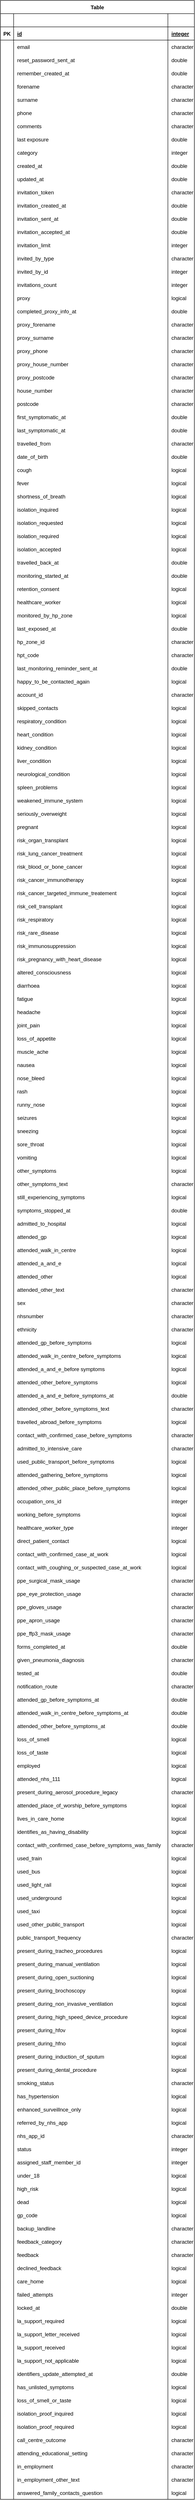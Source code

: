<mxfile version="13.4.5" type="github">
  <diagram id="yHCWmKSbXsdyhyYN0CPh" name="Page-1">
    <mxGraphModel dx="518" dy="469" grid="1" gridSize="10" guides="1" tooltips="1" connect="1" arrows="1" fold="1" page="1" pageScale="1" pageWidth="1169" pageHeight="1654" math="0" shadow="0">
      <root>
        <mxCell id="0" />
        <mxCell id="1" parent="0" />
        <mxCell id="xU-eWcfD_CZgrgum7CS0-1" value="Table" style="shape=table;startSize=30;container=1;collapsible=1;childLayout=tableLayout;fixedRows=1;rowLines=0;fontStyle=1;align=center;resizeLast=1;" parent="1" vertex="1">
          <mxGeometry x="390" y="10" width="440" height="5670" as="geometry" />
        </mxCell>
        <mxCell id="xU-eWcfD_CZgrgum7CS0-379" style="shape=partialRectangle;collapsible=0;dropTarget=0;pointerEvents=0;fillColor=none;top=0;left=0;bottom=1;right=0;points=[[0,0.5],[1,0.5]];portConstraint=eastwest;" parent="xU-eWcfD_CZgrgum7CS0-1" vertex="1">
          <mxGeometry y="30" width="440" height="30" as="geometry" />
        </mxCell>
        <mxCell id="xU-eWcfD_CZgrgum7CS0-380" style="shape=partialRectangle;connectable=0;fillColor=none;top=0;left=0;bottom=0;right=0;fontStyle=1;overflow=hidden;" parent="xU-eWcfD_CZgrgum7CS0-379" vertex="1">
          <mxGeometry width="30" height="30" as="geometry" />
        </mxCell>
        <mxCell id="xU-eWcfD_CZgrgum7CS0-381" style="shape=partialRectangle;connectable=0;fillColor=none;top=0;left=0;bottom=0;right=0;align=left;spacingLeft=6;fontStyle=5;overflow=hidden;" parent="xU-eWcfD_CZgrgum7CS0-379" vertex="1">
          <mxGeometry x="30" width="350" height="30" as="geometry" />
        </mxCell>
        <mxCell id="xU-eWcfD_CZgrgum7CS0-382" style="shape=partialRectangle;connectable=0;fillColor=none;top=0;left=0;bottom=0;right=0;align=left;spacingLeft=6;fontStyle=5;overflow=hidden;" parent="xU-eWcfD_CZgrgum7CS0-379" vertex="1">
          <mxGeometry x="380" width="60" height="30" as="geometry" />
        </mxCell>
        <mxCell id="xU-eWcfD_CZgrgum7CS0-2" value="" style="shape=partialRectangle;collapsible=0;dropTarget=0;pointerEvents=0;fillColor=none;top=0;left=0;bottom=1;right=0;points=[[0,0.5],[1,0.5]];portConstraint=eastwest;" parent="xU-eWcfD_CZgrgum7CS0-1" vertex="1">
          <mxGeometry y="60" width="440" height="30" as="geometry" />
        </mxCell>
        <mxCell id="xU-eWcfD_CZgrgum7CS0-3" value="PK" style="shape=partialRectangle;connectable=0;fillColor=none;top=0;left=0;bottom=0;right=0;fontStyle=1;overflow=hidden;" parent="xU-eWcfD_CZgrgum7CS0-2" vertex="1">
          <mxGeometry width="30" height="30" as="geometry" />
        </mxCell>
        <mxCell id="xU-eWcfD_CZgrgum7CS0-4" value="id" style="shape=partialRectangle;connectable=0;fillColor=none;top=0;left=0;bottom=0;right=0;align=left;spacingLeft=6;fontStyle=5;overflow=hidden;" parent="xU-eWcfD_CZgrgum7CS0-2" vertex="1">
          <mxGeometry x="30" width="350" height="30" as="geometry" />
        </mxCell>
        <mxCell id="xU-eWcfD_CZgrgum7CS0-38" value="integer" style="shape=partialRectangle;connectable=0;fillColor=none;top=0;left=0;bottom=0;right=0;align=left;spacingLeft=6;fontStyle=5;overflow=hidden;" parent="xU-eWcfD_CZgrgum7CS0-2" vertex="1">
          <mxGeometry x="380" width="60" height="30" as="geometry" />
        </mxCell>
        <mxCell id="xU-eWcfD_CZgrgum7CS0-5" value="" style="shape=partialRectangle;collapsible=0;dropTarget=0;pointerEvents=0;fillColor=none;top=0;left=0;bottom=0;right=0;points=[[0,0.5],[1,0.5]];portConstraint=eastwest;" parent="xU-eWcfD_CZgrgum7CS0-1" vertex="1">
          <mxGeometry y="90" width="440" height="30" as="geometry" />
        </mxCell>
        <mxCell id="xU-eWcfD_CZgrgum7CS0-6" value="" style="shape=partialRectangle;connectable=0;fillColor=none;top=0;left=0;bottom=0;right=0;editable=1;overflow=hidden;" parent="xU-eWcfD_CZgrgum7CS0-5" vertex="1">
          <mxGeometry width="30" height="30" as="geometry" />
        </mxCell>
        <mxCell id="xU-eWcfD_CZgrgum7CS0-7" value="email" style="shape=partialRectangle;connectable=0;fillColor=none;top=0;left=0;bottom=0;right=0;align=left;spacingLeft=6;overflow=hidden;" parent="xU-eWcfD_CZgrgum7CS0-5" vertex="1">
          <mxGeometry x="30" width="350" height="30" as="geometry" />
        </mxCell>
        <mxCell id="xU-eWcfD_CZgrgum7CS0-39" value="character" style="shape=partialRectangle;connectable=0;fillColor=none;top=0;left=0;bottom=0;right=0;align=left;spacingLeft=6;overflow=hidden;" parent="xU-eWcfD_CZgrgum7CS0-5" vertex="1">
          <mxGeometry x="380" width="60" height="30" as="geometry" />
        </mxCell>
        <mxCell id="xU-eWcfD_CZgrgum7CS0-8" value="" style="shape=partialRectangle;collapsible=0;dropTarget=0;pointerEvents=0;fillColor=none;top=0;left=0;bottom=0;right=0;points=[[0,0.5],[1,0.5]];portConstraint=eastwest;" parent="xU-eWcfD_CZgrgum7CS0-1" vertex="1">
          <mxGeometry y="120" width="440" height="30" as="geometry" />
        </mxCell>
        <mxCell id="xU-eWcfD_CZgrgum7CS0-9" value="" style="shape=partialRectangle;connectable=0;fillColor=none;top=0;left=0;bottom=0;right=0;editable=1;overflow=hidden;" parent="xU-eWcfD_CZgrgum7CS0-8" vertex="1">
          <mxGeometry width="30" height="30" as="geometry" />
        </mxCell>
        <mxCell id="xU-eWcfD_CZgrgum7CS0-10" value="reset_password_sent_at" style="shape=partialRectangle;connectable=0;fillColor=none;top=0;left=0;bottom=0;right=0;align=left;spacingLeft=6;overflow=hidden;" parent="xU-eWcfD_CZgrgum7CS0-8" vertex="1">
          <mxGeometry x="30" width="350" height="30" as="geometry" />
        </mxCell>
        <mxCell id="xU-eWcfD_CZgrgum7CS0-40" value="double" style="shape=partialRectangle;connectable=0;fillColor=none;top=0;left=0;bottom=0;right=0;align=left;spacingLeft=6;overflow=hidden;" parent="xU-eWcfD_CZgrgum7CS0-8" vertex="1">
          <mxGeometry x="380" width="60" height="30" as="geometry" />
        </mxCell>
        <mxCell id="xU-eWcfD_CZgrgum7CS0-11" value="" style="shape=partialRectangle;collapsible=0;dropTarget=0;pointerEvents=0;fillColor=none;top=0;left=0;bottom=0;right=0;points=[[0,0.5],[1,0.5]];portConstraint=eastwest;" parent="xU-eWcfD_CZgrgum7CS0-1" vertex="1">
          <mxGeometry y="150" width="440" height="30" as="geometry" />
        </mxCell>
        <mxCell id="xU-eWcfD_CZgrgum7CS0-12" value="" style="shape=partialRectangle;connectable=0;fillColor=none;top=0;left=0;bottom=0;right=0;editable=1;overflow=hidden;" parent="xU-eWcfD_CZgrgum7CS0-11" vertex="1">
          <mxGeometry width="30" height="30" as="geometry" />
        </mxCell>
        <mxCell id="xU-eWcfD_CZgrgum7CS0-13" value="remember_created_at" style="shape=partialRectangle;connectable=0;fillColor=none;top=0;left=0;bottom=0;right=0;align=left;spacingLeft=6;overflow=hidden;" parent="xU-eWcfD_CZgrgum7CS0-11" vertex="1">
          <mxGeometry x="30" width="350" height="30" as="geometry" />
        </mxCell>
        <mxCell id="xU-eWcfD_CZgrgum7CS0-41" value="double" style="shape=partialRectangle;connectable=0;fillColor=none;top=0;left=0;bottom=0;right=0;align=left;spacingLeft=6;overflow=hidden;" parent="xU-eWcfD_CZgrgum7CS0-11" vertex="1">
          <mxGeometry x="380" width="60" height="30" as="geometry" />
        </mxCell>
        <mxCell id="xU-eWcfD_CZgrgum7CS0-14" style="shape=partialRectangle;collapsible=0;dropTarget=0;pointerEvents=0;fillColor=none;top=0;left=0;bottom=0;right=0;points=[[0,0.5],[1,0.5]];portConstraint=eastwest;" parent="xU-eWcfD_CZgrgum7CS0-1" vertex="1">
          <mxGeometry y="180" width="440" height="30" as="geometry" />
        </mxCell>
        <mxCell id="xU-eWcfD_CZgrgum7CS0-15" style="shape=partialRectangle;connectable=0;fillColor=none;top=0;left=0;bottom=0;right=0;editable=1;overflow=hidden;" parent="xU-eWcfD_CZgrgum7CS0-14" vertex="1">
          <mxGeometry width="30" height="30" as="geometry" />
        </mxCell>
        <mxCell id="xU-eWcfD_CZgrgum7CS0-16" value="forename" style="shape=partialRectangle;connectable=0;fillColor=none;top=0;left=0;bottom=0;right=0;align=left;spacingLeft=6;overflow=hidden;" parent="xU-eWcfD_CZgrgum7CS0-14" vertex="1">
          <mxGeometry x="30" width="350" height="30" as="geometry" />
        </mxCell>
        <mxCell id="xU-eWcfD_CZgrgum7CS0-42" value="character" style="shape=partialRectangle;connectable=0;fillColor=none;top=0;left=0;bottom=0;right=0;align=left;spacingLeft=6;overflow=hidden;" parent="xU-eWcfD_CZgrgum7CS0-14" vertex="1">
          <mxGeometry x="380" width="60" height="30" as="geometry" />
        </mxCell>
        <mxCell id="xU-eWcfD_CZgrgum7CS0-20" style="shape=partialRectangle;collapsible=0;dropTarget=0;pointerEvents=0;fillColor=none;top=0;left=0;bottom=0;right=0;points=[[0,0.5],[1,0.5]];portConstraint=eastwest;" parent="xU-eWcfD_CZgrgum7CS0-1" vertex="1">
          <mxGeometry y="210" width="440" height="30" as="geometry" />
        </mxCell>
        <mxCell id="xU-eWcfD_CZgrgum7CS0-21" style="shape=partialRectangle;connectable=0;fillColor=none;top=0;left=0;bottom=0;right=0;editable=1;overflow=hidden;" parent="xU-eWcfD_CZgrgum7CS0-20" vertex="1">
          <mxGeometry width="30" height="30" as="geometry" />
        </mxCell>
        <mxCell id="xU-eWcfD_CZgrgum7CS0-22" value="surname" style="shape=partialRectangle;connectable=0;fillColor=none;top=0;left=0;bottom=0;right=0;align=left;spacingLeft=6;overflow=hidden;" parent="xU-eWcfD_CZgrgum7CS0-20" vertex="1">
          <mxGeometry x="30" width="350" height="30" as="geometry" />
        </mxCell>
        <mxCell id="xU-eWcfD_CZgrgum7CS0-43" value="character" style="shape=partialRectangle;connectable=0;fillColor=none;top=0;left=0;bottom=0;right=0;align=left;spacingLeft=6;overflow=hidden;" parent="xU-eWcfD_CZgrgum7CS0-20" vertex="1">
          <mxGeometry x="380" width="60" height="30" as="geometry" />
        </mxCell>
        <mxCell id="xU-eWcfD_CZgrgum7CS0-17" style="shape=partialRectangle;collapsible=0;dropTarget=0;pointerEvents=0;fillColor=none;top=0;left=0;bottom=0;right=0;points=[[0,0.5],[1,0.5]];portConstraint=eastwest;" parent="xU-eWcfD_CZgrgum7CS0-1" vertex="1">
          <mxGeometry y="240" width="440" height="30" as="geometry" />
        </mxCell>
        <mxCell id="xU-eWcfD_CZgrgum7CS0-18" style="shape=partialRectangle;connectable=0;fillColor=none;top=0;left=0;bottom=0;right=0;editable=1;overflow=hidden;" parent="xU-eWcfD_CZgrgum7CS0-17" vertex="1">
          <mxGeometry width="30" height="30" as="geometry" />
        </mxCell>
        <mxCell id="xU-eWcfD_CZgrgum7CS0-19" value="phone" style="shape=partialRectangle;connectable=0;fillColor=none;top=0;left=0;bottom=0;right=0;align=left;spacingLeft=6;overflow=hidden;" parent="xU-eWcfD_CZgrgum7CS0-17" vertex="1">
          <mxGeometry x="30" width="350" height="30" as="geometry" />
        </mxCell>
        <mxCell id="xU-eWcfD_CZgrgum7CS0-44" value="character" style="shape=partialRectangle;connectable=0;fillColor=none;top=0;left=0;bottom=0;right=0;align=left;spacingLeft=6;overflow=hidden;" parent="xU-eWcfD_CZgrgum7CS0-17" vertex="1">
          <mxGeometry x="380" width="60" height="30" as="geometry" />
        </mxCell>
        <mxCell id="xU-eWcfD_CZgrgum7CS0-23" style="shape=partialRectangle;collapsible=0;dropTarget=0;pointerEvents=0;fillColor=none;top=0;left=0;bottom=0;right=0;points=[[0,0.5],[1,0.5]];portConstraint=eastwest;" parent="xU-eWcfD_CZgrgum7CS0-1" vertex="1">
          <mxGeometry y="270" width="440" height="30" as="geometry" />
        </mxCell>
        <mxCell id="xU-eWcfD_CZgrgum7CS0-24" style="shape=partialRectangle;connectable=0;fillColor=none;top=0;left=0;bottom=0;right=0;editable=1;overflow=hidden;" parent="xU-eWcfD_CZgrgum7CS0-23" vertex="1">
          <mxGeometry width="30" height="30" as="geometry" />
        </mxCell>
        <mxCell id="xU-eWcfD_CZgrgum7CS0-25" value="comments" style="shape=partialRectangle;connectable=0;fillColor=none;top=0;left=0;bottom=0;right=0;align=left;spacingLeft=6;overflow=hidden;" parent="xU-eWcfD_CZgrgum7CS0-23" vertex="1">
          <mxGeometry x="30" width="350" height="30" as="geometry" />
        </mxCell>
        <mxCell id="xU-eWcfD_CZgrgum7CS0-45" value="character" style="shape=partialRectangle;connectable=0;fillColor=none;top=0;left=0;bottom=0;right=0;align=left;spacingLeft=6;overflow=hidden;" parent="xU-eWcfD_CZgrgum7CS0-23" vertex="1">
          <mxGeometry x="380" width="60" height="30" as="geometry" />
        </mxCell>
        <mxCell id="xU-eWcfD_CZgrgum7CS0-26" style="shape=partialRectangle;collapsible=0;dropTarget=0;pointerEvents=0;fillColor=none;top=0;left=0;bottom=0;right=0;points=[[0,0.5],[1,0.5]];portConstraint=eastwest;" parent="xU-eWcfD_CZgrgum7CS0-1" vertex="1">
          <mxGeometry y="300" width="440" height="30" as="geometry" />
        </mxCell>
        <mxCell id="xU-eWcfD_CZgrgum7CS0-27" style="shape=partialRectangle;connectable=0;fillColor=none;top=0;left=0;bottom=0;right=0;editable=1;overflow=hidden;" parent="xU-eWcfD_CZgrgum7CS0-26" vertex="1">
          <mxGeometry width="30" height="30" as="geometry" />
        </mxCell>
        <mxCell id="xU-eWcfD_CZgrgum7CS0-28" value="last exposure" style="shape=partialRectangle;connectable=0;fillColor=none;top=0;left=0;bottom=0;right=0;align=left;spacingLeft=6;overflow=hidden;" parent="xU-eWcfD_CZgrgum7CS0-26" vertex="1">
          <mxGeometry x="30" width="350" height="30" as="geometry" />
        </mxCell>
        <mxCell id="xU-eWcfD_CZgrgum7CS0-46" value="double" style="shape=partialRectangle;connectable=0;fillColor=none;top=0;left=0;bottom=0;right=0;align=left;spacingLeft=6;overflow=hidden;" parent="xU-eWcfD_CZgrgum7CS0-26" vertex="1">
          <mxGeometry x="380" width="60" height="30" as="geometry" />
        </mxCell>
        <mxCell id="xU-eWcfD_CZgrgum7CS0-29" style="shape=partialRectangle;collapsible=0;dropTarget=0;pointerEvents=0;fillColor=none;top=0;left=0;bottom=0;right=0;points=[[0,0.5],[1,0.5]];portConstraint=eastwest;" parent="xU-eWcfD_CZgrgum7CS0-1" vertex="1">
          <mxGeometry y="330" width="440" height="30" as="geometry" />
        </mxCell>
        <mxCell id="xU-eWcfD_CZgrgum7CS0-30" style="shape=partialRectangle;connectable=0;fillColor=none;top=0;left=0;bottom=0;right=0;editable=1;overflow=hidden;" parent="xU-eWcfD_CZgrgum7CS0-29" vertex="1">
          <mxGeometry width="30" height="30" as="geometry" />
        </mxCell>
        <mxCell id="xU-eWcfD_CZgrgum7CS0-31" value="category" style="shape=partialRectangle;connectable=0;fillColor=none;top=0;left=0;bottom=0;right=0;align=left;spacingLeft=6;overflow=hidden;" parent="xU-eWcfD_CZgrgum7CS0-29" vertex="1">
          <mxGeometry x="30" width="350" height="30" as="geometry" />
        </mxCell>
        <mxCell id="xU-eWcfD_CZgrgum7CS0-47" value="integer" style="shape=partialRectangle;connectable=0;fillColor=none;top=0;left=0;bottom=0;right=0;align=left;spacingLeft=6;overflow=hidden;" parent="xU-eWcfD_CZgrgum7CS0-29" vertex="1">
          <mxGeometry x="380" width="60" height="30" as="geometry" />
        </mxCell>
        <mxCell id="xU-eWcfD_CZgrgum7CS0-32" style="shape=partialRectangle;collapsible=0;dropTarget=0;pointerEvents=0;fillColor=none;top=0;left=0;bottom=0;right=0;points=[[0,0.5],[1,0.5]];portConstraint=eastwest;" parent="xU-eWcfD_CZgrgum7CS0-1" vertex="1">
          <mxGeometry y="360" width="440" height="30" as="geometry" />
        </mxCell>
        <mxCell id="xU-eWcfD_CZgrgum7CS0-33" style="shape=partialRectangle;connectable=0;fillColor=none;top=0;left=0;bottom=0;right=0;editable=1;overflow=hidden;" parent="xU-eWcfD_CZgrgum7CS0-32" vertex="1">
          <mxGeometry width="30" height="30" as="geometry" />
        </mxCell>
        <mxCell id="xU-eWcfD_CZgrgum7CS0-34" value="created_at" style="shape=partialRectangle;connectable=0;fillColor=none;top=0;left=0;bottom=0;right=0;align=left;spacingLeft=6;overflow=hidden;" parent="xU-eWcfD_CZgrgum7CS0-32" vertex="1">
          <mxGeometry x="30" width="350" height="30" as="geometry" />
        </mxCell>
        <mxCell id="xU-eWcfD_CZgrgum7CS0-48" value="double" style="shape=partialRectangle;connectable=0;fillColor=none;top=0;left=0;bottom=0;right=0;align=left;spacingLeft=6;overflow=hidden;" parent="xU-eWcfD_CZgrgum7CS0-32" vertex="1">
          <mxGeometry x="380" width="60" height="30" as="geometry" />
        </mxCell>
        <mxCell id="xU-eWcfD_CZgrgum7CS0-35" style="shape=partialRectangle;collapsible=0;dropTarget=0;pointerEvents=0;fillColor=none;top=0;left=0;bottom=0;right=0;points=[[0,0.5],[1,0.5]];portConstraint=eastwest;" parent="xU-eWcfD_CZgrgum7CS0-1" vertex="1">
          <mxGeometry y="390" width="440" height="30" as="geometry" />
        </mxCell>
        <mxCell id="xU-eWcfD_CZgrgum7CS0-36" style="shape=partialRectangle;connectable=0;fillColor=none;top=0;left=0;bottom=0;right=0;editable=1;overflow=hidden;" parent="xU-eWcfD_CZgrgum7CS0-35" vertex="1">
          <mxGeometry width="30" height="30" as="geometry" />
        </mxCell>
        <mxCell id="xU-eWcfD_CZgrgum7CS0-37" value="updated_at" style="shape=partialRectangle;connectable=0;fillColor=none;top=0;left=0;bottom=0;right=0;align=left;spacingLeft=6;overflow=hidden;" parent="xU-eWcfD_CZgrgum7CS0-35" vertex="1">
          <mxGeometry x="30" width="350" height="30" as="geometry" />
        </mxCell>
        <mxCell id="xU-eWcfD_CZgrgum7CS0-49" value="double" style="shape=partialRectangle;connectable=0;fillColor=none;top=0;left=0;bottom=0;right=0;align=left;spacingLeft=6;overflow=hidden;" parent="xU-eWcfD_CZgrgum7CS0-35" vertex="1">
          <mxGeometry x="380" width="60" height="30" as="geometry" />
        </mxCell>
        <mxCell id="xU-eWcfD_CZgrgum7CS0-50" style="shape=partialRectangle;collapsible=0;dropTarget=0;pointerEvents=0;fillColor=none;top=0;left=0;bottom=0;right=0;points=[[0,0.5],[1,0.5]];portConstraint=eastwest;" parent="xU-eWcfD_CZgrgum7CS0-1" vertex="1">
          <mxGeometry y="420" width="440" height="30" as="geometry" />
        </mxCell>
        <mxCell id="xU-eWcfD_CZgrgum7CS0-51" style="shape=partialRectangle;connectable=0;fillColor=none;top=0;left=0;bottom=0;right=0;editable=1;overflow=hidden;" parent="xU-eWcfD_CZgrgum7CS0-50" vertex="1">
          <mxGeometry width="30" height="30" as="geometry" />
        </mxCell>
        <mxCell id="xU-eWcfD_CZgrgum7CS0-52" value="invitation_token" style="shape=partialRectangle;connectable=0;fillColor=none;top=0;left=0;bottom=0;right=0;align=left;spacingLeft=6;overflow=hidden;" parent="xU-eWcfD_CZgrgum7CS0-50" vertex="1">
          <mxGeometry x="30" width="350" height="30" as="geometry" />
        </mxCell>
        <mxCell id="xU-eWcfD_CZgrgum7CS0-53" value="character" style="shape=partialRectangle;connectable=0;fillColor=none;top=0;left=0;bottom=0;right=0;align=left;spacingLeft=6;overflow=hidden;" parent="xU-eWcfD_CZgrgum7CS0-50" vertex="1">
          <mxGeometry x="380" width="60" height="30" as="geometry" />
        </mxCell>
        <mxCell id="xU-eWcfD_CZgrgum7CS0-122" style="shape=partialRectangle;collapsible=0;dropTarget=0;pointerEvents=0;fillColor=none;top=0;left=0;bottom=0;right=0;points=[[0,0.5],[1,0.5]];portConstraint=eastwest;" parent="xU-eWcfD_CZgrgum7CS0-1" vertex="1">
          <mxGeometry y="450" width="440" height="30" as="geometry" />
        </mxCell>
        <mxCell id="xU-eWcfD_CZgrgum7CS0-123" style="shape=partialRectangle;connectable=0;fillColor=none;top=0;left=0;bottom=0;right=0;editable=1;overflow=hidden;" parent="xU-eWcfD_CZgrgum7CS0-122" vertex="1">
          <mxGeometry width="30" height="30" as="geometry" />
        </mxCell>
        <mxCell id="xU-eWcfD_CZgrgum7CS0-124" value="invitation_created_at" style="shape=partialRectangle;connectable=0;fillColor=none;top=0;left=0;bottom=0;right=0;align=left;spacingLeft=6;overflow=hidden;" parent="xU-eWcfD_CZgrgum7CS0-122" vertex="1">
          <mxGeometry x="30" width="350" height="30" as="geometry" />
        </mxCell>
        <mxCell id="xU-eWcfD_CZgrgum7CS0-125" value="double" style="shape=partialRectangle;connectable=0;fillColor=none;top=0;left=0;bottom=0;right=0;align=left;spacingLeft=6;overflow=hidden;" parent="xU-eWcfD_CZgrgum7CS0-122" vertex="1">
          <mxGeometry x="380" width="60" height="30" as="geometry" />
        </mxCell>
        <mxCell id="xU-eWcfD_CZgrgum7CS0-126" style="shape=partialRectangle;collapsible=0;dropTarget=0;pointerEvents=0;fillColor=none;top=0;left=0;bottom=0;right=0;points=[[0,0.5],[1,0.5]];portConstraint=eastwest;" parent="xU-eWcfD_CZgrgum7CS0-1" vertex="1">
          <mxGeometry y="480" width="440" height="30" as="geometry" />
        </mxCell>
        <mxCell id="xU-eWcfD_CZgrgum7CS0-127" style="shape=partialRectangle;connectable=0;fillColor=none;top=0;left=0;bottom=0;right=0;editable=1;overflow=hidden;" parent="xU-eWcfD_CZgrgum7CS0-126" vertex="1">
          <mxGeometry width="30" height="30" as="geometry" />
        </mxCell>
        <mxCell id="xU-eWcfD_CZgrgum7CS0-128" value="invitation_sent_at" style="shape=partialRectangle;connectable=0;fillColor=none;top=0;left=0;bottom=0;right=0;align=left;spacingLeft=6;overflow=hidden;" parent="xU-eWcfD_CZgrgum7CS0-126" vertex="1">
          <mxGeometry x="30" width="350" height="30" as="geometry" />
        </mxCell>
        <mxCell id="xU-eWcfD_CZgrgum7CS0-129" value="double" style="shape=partialRectangle;connectable=0;fillColor=none;top=0;left=0;bottom=0;right=0;align=left;spacingLeft=6;overflow=hidden;" parent="xU-eWcfD_CZgrgum7CS0-126" vertex="1">
          <mxGeometry x="380" width="60" height="30" as="geometry" />
        </mxCell>
        <mxCell id="xU-eWcfD_CZgrgum7CS0-118" style="shape=partialRectangle;collapsible=0;dropTarget=0;pointerEvents=0;fillColor=none;top=0;left=0;bottom=0;right=0;points=[[0,0.5],[1,0.5]];portConstraint=eastwest;" parent="xU-eWcfD_CZgrgum7CS0-1" vertex="1">
          <mxGeometry y="510" width="440" height="30" as="geometry" />
        </mxCell>
        <mxCell id="xU-eWcfD_CZgrgum7CS0-119" style="shape=partialRectangle;connectable=0;fillColor=none;top=0;left=0;bottom=0;right=0;editable=1;overflow=hidden;" parent="xU-eWcfD_CZgrgum7CS0-118" vertex="1">
          <mxGeometry width="30" height="30" as="geometry" />
        </mxCell>
        <mxCell id="xU-eWcfD_CZgrgum7CS0-120" value="invitation_accepted_at" style="shape=partialRectangle;connectable=0;fillColor=none;top=0;left=0;bottom=0;right=0;align=left;spacingLeft=6;overflow=hidden;" parent="xU-eWcfD_CZgrgum7CS0-118" vertex="1">
          <mxGeometry x="30" width="350" height="30" as="geometry" />
        </mxCell>
        <mxCell id="xU-eWcfD_CZgrgum7CS0-121" value="double" style="shape=partialRectangle;connectable=0;fillColor=none;top=0;left=0;bottom=0;right=0;align=left;spacingLeft=6;overflow=hidden;" parent="xU-eWcfD_CZgrgum7CS0-118" vertex="1">
          <mxGeometry x="380" width="60" height="30" as="geometry" />
        </mxCell>
        <mxCell id="xU-eWcfD_CZgrgum7CS0-114" style="shape=partialRectangle;collapsible=0;dropTarget=0;pointerEvents=0;fillColor=none;top=0;left=0;bottom=0;right=0;points=[[0,0.5],[1,0.5]];portConstraint=eastwest;" parent="xU-eWcfD_CZgrgum7CS0-1" vertex="1">
          <mxGeometry y="540" width="440" height="30" as="geometry" />
        </mxCell>
        <mxCell id="xU-eWcfD_CZgrgum7CS0-115" style="shape=partialRectangle;connectable=0;fillColor=none;top=0;left=0;bottom=0;right=0;editable=1;overflow=hidden;" parent="xU-eWcfD_CZgrgum7CS0-114" vertex="1">
          <mxGeometry width="30" height="30" as="geometry" />
        </mxCell>
        <mxCell id="xU-eWcfD_CZgrgum7CS0-116" value="invitation_limit" style="shape=partialRectangle;connectable=0;fillColor=none;top=0;left=0;bottom=0;right=0;align=left;spacingLeft=6;overflow=hidden;" parent="xU-eWcfD_CZgrgum7CS0-114" vertex="1">
          <mxGeometry x="30" width="350" height="30" as="geometry" />
        </mxCell>
        <mxCell id="xU-eWcfD_CZgrgum7CS0-117" value="integer" style="shape=partialRectangle;connectable=0;fillColor=none;top=0;left=0;bottom=0;right=0;align=left;spacingLeft=6;overflow=hidden;" parent="xU-eWcfD_CZgrgum7CS0-114" vertex="1">
          <mxGeometry x="380" width="60" height="30" as="geometry" />
        </mxCell>
        <mxCell id="xU-eWcfD_CZgrgum7CS0-110" style="shape=partialRectangle;collapsible=0;dropTarget=0;pointerEvents=0;fillColor=none;top=0;left=0;bottom=0;right=0;points=[[0,0.5],[1,0.5]];portConstraint=eastwest;" parent="xU-eWcfD_CZgrgum7CS0-1" vertex="1">
          <mxGeometry y="570" width="440" height="30" as="geometry" />
        </mxCell>
        <mxCell id="xU-eWcfD_CZgrgum7CS0-111" style="shape=partialRectangle;connectable=0;fillColor=none;top=0;left=0;bottom=0;right=0;editable=1;overflow=hidden;" parent="xU-eWcfD_CZgrgum7CS0-110" vertex="1">
          <mxGeometry width="30" height="30" as="geometry" />
        </mxCell>
        <mxCell id="xU-eWcfD_CZgrgum7CS0-112" value="invited_by_type" style="shape=partialRectangle;connectable=0;fillColor=none;top=0;left=0;bottom=0;right=0;align=left;spacingLeft=6;overflow=hidden;" parent="xU-eWcfD_CZgrgum7CS0-110" vertex="1">
          <mxGeometry x="30" width="350" height="30" as="geometry" />
        </mxCell>
        <mxCell id="xU-eWcfD_CZgrgum7CS0-113" value="character" style="shape=partialRectangle;connectable=0;fillColor=none;top=0;left=0;bottom=0;right=0;align=left;spacingLeft=6;overflow=hidden;" parent="xU-eWcfD_CZgrgum7CS0-110" vertex="1">
          <mxGeometry x="380" width="60" height="30" as="geometry" />
        </mxCell>
        <mxCell id="xU-eWcfD_CZgrgum7CS0-106" style="shape=partialRectangle;collapsible=0;dropTarget=0;pointerEvents=0;fillColor=none;top=0;left=0;bottom=0;right=0;points=[[0,0.5],[1,0.5]];portConstraint=eastwest;" parent="xU-eWcfD_CZgrgum7CS0-1" vertex="1">
          <mxGeometry y="600" width="440" height="30" as="geometry" />
        </mxCell>
        <mxCell id="xU-eWcfD_CZgrgum7CS0-107" style="shape=partialRectangle;connectable=0;fillColor=none;top=0;left=0;bottom=0;right=0;editable=1;overflow=hidden;" parent="xU-eWcfD_CZgrgum7CS0-106" vertex="1">
          <mxGeometry width="30" height="30" as="geometry" />
        </mxCell>
        <mxCell id="xU-eWcfD_CZgrgum7CS0-108" value="invited_by_id" style="shape=partialRectangle;connectable=0;fillColor=none;top=0;left=0;bottom=0;right=0;align=left;spacingLeft=6;overflow=hidden;" parent="xU-eWcfD_CZgrgum7CS0-106" vertex="1">
          <mxGeometry x="30" width="350" height="30" as="geometry" />
        </mxCell>
        <mxCell id="xU-eWcfD_CZgrgum7CS0-109" value="integer" style="shape=partialRectangle;connectable=0;fillColor=none;top=0;left=0;bottom=0;right=0;align=left;spacingLeft=6;overflow=hidden;" parent="xU-eWcfD_CZgrgum7CS0-106" vertex="1">
          <mxGeometry x="380" width="60" height="30" as="geometry" />
        </mxCell>
        <mxCell id="xU-eWcfD_CZgrgum7CS0-102" style="shape=partialRectangle;collapsible=0;dropTarget=0;pointerEvents=0;fillColor=none;top=0;left=0;bottom=0;right=0;points=[[0,0.5],[1,0.5]];portConstraint=eastwest;" parent="xU-eWcfD_CZgrgum7CS0-1" vertex="1">
          <mxGeometry y="630" width="440" height="30" as="geometry" />
        </mxCell>
        <mxCell id="xU-eWcfD_CZgrgum7CS0-103" style="shape=partialRectangle;connectable=0;fillColor=none;top=0;left=0;bottom=0;right=0;editable=1;overflow=hidden;" parent="xU-eWcfD_CZgrgum7CS0-102" vertex="1">
          <mxGeometry width="30" height="30" as="geometry" />
        </mxCell>
        <mxCell id="xU-eWcfD_CZgrgum7CS0-104" value="invitations_count" style="shape=partialRectangle;connectable=0;fillColor=none;top=0;left=0;bottom=0;right=0;align=left;spacingLeft=6;overflow=hidden;" parent="xU-eWcfD_CZgrgum7CS0-102" vertex="1">
          <mxGeometry x="30" width="350" height="30" as="geometry" />
        </mxCell>
        <mxCell id="xU-eWcfD_CZgrgum7CS0-105" value="integer" style="shape=partialRectangle;connectable=0;fillColor=none;top=0;left=0;bottom=0;right=0;align=left;spacingLeft=6;overflow=hidden;" parent="xU-eWcfD_CZgrgum7CS0-102" vertex="1">
          <mxGeometry x="380" width="60" height="30" as="geometry" />
        </mxCell>
        <mxCell id="xU-eWcfD_CZgrgum7CS0-98" style="shape=partialRectangle;collapsible=0;dropTarget=0;pointerEvents=0;fillColor=none;top=0;left=0;bottom=0;right=0;points=[[0,0.5],[1,0.5]];portConstraint=eastwest;" parent="xU-eWcfD_CZgrgum7CS0-1" vertex="1">
          <mxGeometry y="660" width="440" height="30" as="geometry" />
        </mxCell>
        <mxCell id="xU-eWcfD_CZgrgum7CS0-99" style="shape=partialRectangle;connectable=0;fillColor=none;top=0;left=0;bottom=0;right=0;editable=1;overflow=hidden;" parent="xU-eWcfD_CZgrgum7CS0-98" vertex="1">
          <mxGeometry width="30" height="30" as="geometry" />
        </mxCell>
        <mxCell id="xU-eWcfD_CZgrgum7CS0-100" value="proxy" style="shape=partialRectangle;connectable=0;fillColor=none;top=0;left=0;bottom=0;right=0;align=left;spacingLeft=6;overflow=hidden;" parent="xU-eWcfD_CZgrgum7CS0-98" vertex="1">
          <mxGeometry x="30" width="350" height="30" as="geometry" />
        </mxCell>
        <mxCell id="xU-eWcfD_CZgrgum7CS0-101" value="logical" style="shape=partialRectangle;connectable=0;fillColor=none;top=0;left=0;bottom=0;right=0;align=left;spacingLeft=6;overflow=hidden;" parent="xU-eWcfD_CZgrgum7CS0-98" vertex="1">
          <mxGeometry x="380" width="60" height="30" as="geometry" />
        </mxCell>
        <mxCell id="xU-eWcfD_CZgrgum7CS0-94" style="shape=partialRectangle;collapsible=0;dropTarget=0;pointerEvents=0;fillColor=none;top=0;left=0;bottom=0;right=0;points=[[0,0.5],[1,0.5]];portConstraint=eastwest;" parent="xU-eWcfD_CZgrgum7CS0-1" vertex="1">
          <mxGeometry y="690" width="440" height="30" as="geometry" />
        </mxCell>
        <mxCell id="xU-eWcfD_CZgrgum7CS0-95" style="shape=partialRectangle;connectable=0;fillColor=none;top=0;left=0;bottom=0;right=0;editable=1;overflow=hidden;" parent="xU-eWcfD_CZgrgum7CS0-94" vertex="1">
          <mxGeometry width="30" height="30" as="geometry" />
        </mxCell>
        <mxCell id="xU-eWcfD_CZgrgum7CS0-96" value="completed_proxy_info_at" style="shape=partialRectangle;connectable=0;fillColor=none;top=0;left=0;bottom=0;right=0;align=left;spacingLeft=6;overflow=hidden;" parent="xU-eWcfD_CZgrgum7CS0-94" vertex="1">
          <mxGeometry x="30" width="350" height="30" as="geometry" />
        </mxCell>
        <mxCell id="xU-eWcfD_CZgrgum7CS0-97" value="double" style="shape=partialRectangle;connectable=0;fillColor=none;top=0;left=0;bottom=0;right=0;align=left;spacingLeft=6;overflow=hidden;" parent="xU-eWcfD_CZgrgum7CS0-94" vertex="1">
          <mxGeometry x="380" width="60" height="30" as="geometry" />
        </mxCell>
        <mxCell id="xU-eWcfD_CZgrgum7CS0-90" style="shape=partialRectangle;collapsible=0;dropTarget=0;pointerEvents=0;fillColor=none;top=0;left=0;bottom=0;right=0;points=[[0,0.5],[1,0.5]];portConstraint=eastwest;" parent="xU-eWcfD_CZgrgum7CS0-1" vertex="1">
          <mxGeometry y="720" width="440" height="30" as="geometry" />
        </mxCell>
        <mxCell id="xU-eWcfD_CZgrgum7CS0-91" style="shape=partialRectangle;connectable=0;fillColor=none;top=0;left=0;bottom=0;right=0;editable=1;overflow=hidden;" parent="xU-eWcfD_CZgrgum7CS0-90" vertex="1">
          <mxGeometry width="30" height="30" as="geometry" />
        </mxCell>
        <mxCell id="xU-eWcfD_CZgrgum7CS0-92" value="proxy_forename" style="shape=partialRectangle;connectable=0;fillColor=none;top=0;left=0;bottom=0;right=0;align=left;spacingLeft=6;overflow=hidden;" parent="xU-eWcfD_CZgrgum7CS0-90" vertex="1">
          <mxGeometry x="30" width="350" height="30" as="geometry" />
        </mxCell>
        <mxCell id="xU-eWcfD_CZgrgum7CS0-93" value="character" style="shape=partialRectangle;connectable=0;fillColor=none;top=0;left=0;bottom=0;right=0;align=left;spacingLeft=6;overflow=hidden;" parent="xU-eWcfD_CZgrgum7CS0-90" vertex="1">
          <mxGeometry x="380" width="60" height="30" as="geometry" />
        </mxCell>
        <mxCell id="xU-eWcfD_CZgrgum7CS0-82" style="shape=partialRectangle;collapsible=0;dropTarget=0;pointerEvents=0;fillColor=none;top=0;left=0;bottom=0;right=0;points=[[0,0.5],[1,0.5]];portConstraint=eastwest;" parent="xU-eWcfD_CZgrgum7CS0-1" vertex="1">
          <mxGeometry y="750" width="440" height="30" as="geometry" />
        </mxCell>
        <mxCell id="xU-eWcfD_CZgrgum7CS0-83" style="shape=partialRectangle;connectable=0;fillColor=none;top=0;left=0;bottom=0;right=0;editable=1;overflow=hidden;" parent="xU-eWcfD_CZgrgum7CS0-82" vertex="1">
          <mxGeometry width="30" height="30" as="geometry" />
        </mxCell>
        <mxCell id="xU-eWcfD_CZgrgum7CS0-84" value="proxy_surname" style="shape=partialRectangle;connectable=0;fillColor=none;top=0;left=0;bottom=0;right=0;align=left;spacingLeft=6;overflow=hidden;" parent="xU-eWcfD_CZgrgum7CS0-82" vertex="1">
          <mxGeometry x="30" width="350" height="30" as="geometry" />
        </mxCell>
        <mxCell id="xU-eWcfD_CZgrgum7CS0-85" value="character" style="shape=partialRectangle;connectable=0;fillColor=none;top=0;left=0;bottom=0;right=0;align=left;spacingLeft=6;overflow=hidden;" parent="xU-eWcfD_CZgrgum7CS0-82" vertex="1">
          <mxGeometry x="380" width="60" height="30" as="geometry" />
        </mxCell>
        <mxCell id="xU-eWcfD_CZgrgum7CS0-78" style="shape=partialRectangle;collapsible=0;dropTarget=0;pointerEvents=0;fillColor=none;top=0;left=0;bottom=0;right=0;points=[[0,0.5],[1,0.5]];portConstraint=eastwest;" parent="xU-eWcfD_CZgrgum7CS0-1" vertex="1">
          <mxGeometry y="780" width="440" height="30" as="geometry" />
        </mxCell>
        <mxCell id="xU-eWcfD_CZgrgum7CS0-79" style="shape=partialRectangle;connectable=0;fillColor=none;top=0;left=0;bottom=0;right=0;editable=1;overflow=hidden;" parent="xU-eWcfD_CZgrgum7CS0-78" vertex="1">
          <mxGeometry width="30" height="30" as="geometry" />
        </mxCell>
        <mxCell id="xU-eWcfD_CZgrgum7CS0-80" value="proxy_phone" style="shape=partialRectangle;connectable=0;fillColor=none;top=0;left=0;bottom=0;right=0;align=left;spacingLeft=6;overflow=hidden;" parent="xU-eWcfD_CZgrgum7CS0-78" vertex="1">
          <mxGeometry x="30" width="350" height="30" as="geometry" />
        </mxCell>
        <mxCell id="xU-eWcfD_CZgrgum7CS0-81" value="character" style="shape=partialRectangle;connectable=0;fillColor=none;top=0;left=0;bottom=0;right=0;align=left;spacingLeft=6;overflow=hidden;" parent="xU-eWcfD_CZgrgum7CS0-78" vertex="1">
          <mxGeometry x="380" width="60" height="30" as="geometry" />
        </mxCell>
        <mxCell id="xU-eWcfD_CZgrgum7CS0-74" style="shape=partialRectangle;collapsible=0;dropTarget=0;pointerEvents=0;fillColor=none;top=0;left=0;bottom=0;right=0;points=[[0,0.5],[1,0.5]];portConstraint=eastwest;" parent="xU-eWcfD_CZgrgum7CS0-1" vertex="1">
          <mxGeometry y="810" width="440" height="30" as="geometry" />
        </mxCell>
        <mxCell id="xU-eWcfD_CZgrgum7CS0-75" style="shape=partialRectangle;connectable=0;fillColor=none;top=0;left=0;bottom=0;right=0;editable=1;overflow=hidden;" parent="xU-eWcfD_CZgrgum7CS0-74" vertex="1">
          <mxGeometry width="30" height="30" as="geometry" />
        </mxCell>
        <mxCell id="xU-eWcfD_CZgrgum7CS0-76" value="proxy_house_number" style="shape=partialRectangle;connectable=0;fillColor=none;top=0;left=0;bottom=0;right=0;align=left;spacingLeft=6;overflow=hidden;" parent="xU-eWcfD_CZgrgum7CS0-74" vertex="1">
          <mxGeometry x="30" width="350" height="30" as="geometry" />
        </mxCell>
        <mxCell id="xU-eWcfD_CZgrgum7CS0-77" value="character" style="shape=partialRectangle;connectable=0;fillColor=none;top=0;left=0;bottom=0;right=0;align=left;spacingLeft=6;overflow=hidden;" parent="xU-eWcfD_CZgrgum7CS0-74" vertex="1">
          <mxGeometry x="380" width="60" height="30" as="geometry" />
        </mxCell>
        <mxCell id="xU-eWcfD_CZgrgum7CS0-70" style="shape=partialRectangle;collapsible=0;dropTarget=0;pointerEvents=0;fillColor=none;top=0;left=0;bottom=0;right=0;points=[[0,0.5],[1,0.5]];portConstraint=eastwest;" parent="xU-eWcfD_CZgrgum7CS0-1" vertex="1">
          <mxGeometry y="840" width="440" height="30" as="geometry" />
        </mxCell>
        <mxCell id="xU-eWcfD_CZgrgum7CS0-71" style="shape=partialRectangle;connectable=0;fillColor=none;top=0;left=0;bottom=0;right=0;editable=1;overflow=hidden;" parent="xU-eWcfD_CZgrgum7CS0-70" vertex="1">
          <mxGeometry width="30" height="30" as="geometry" />
        </mxCell>
        <mxCell id="xU-eWcfD_CZgrgum7CS0-72" value="proxy_postcode" style="shape=partialRectangle;connectable=0;fillColor=none;top=0;left=0;bottom=0;right=0;align=left;spacingLeft=6;overflow=hidden;" parent="xU-eWcfD_CZgrgum7CS0-70" vertex="1">
          <mxGeometry x="30" width="350" height="30" as="geometry" />
        </mxCell>
        <mxCell id="xU-eWcfD_CZgrgum7CS0-73" value="character" style="shape=partialRectangle;connectable=0;fillColor=none;top=0;left=0;bottom=0;right=0;align=left;spacingLeft=6;overflow=hidden;" parent="xU-eWcfD_CZgrgum7CS0-70" vertex="1">
          <mxGeometry x="380" width="60" height="30" as="geometry" />
        </mxCell>
        <mxCell id="xU-eWcfD_CZgrgum7CS0-66" style="shape=partialRectangle;collapsible=0;dropTarget=0;pointerEvents=0;fillColor=none;top=0;left=0;bottom=0;right=0;points=[[0,0.5],[1,0.5]];portConstraint=eastwest;" parent="xU-eWcfD_CZgrgum7CS0-1" vertex="1">
          <mxGeometry y="870" width="440" height="30" as="geometry" />
        </mxCell>
        <mxCell id="xU-eWcfD_CZgrgum7CS0-67" style="shape=partialRectangle;connectable=0;fillColor=none;top=0;left=0;bottom=0;right=0;editable=1;overflow=hidden;" parent="xU-eWcfD_CZgrgum7CS0-66" vertex="1">
          <mxGeometry width="30" height="30" as="geometry" />
        </mxCell>
        <mxCell id="xU-eWcfD_CZgrgum7CS0-68" value="house_number" style="shape=partialRectangle;connectable=0;fillColor=none;top=0;left=0;bottom=0;right=0;align=left;spacingLeft=6;overflow=hidden;" parent="xU-eWcfD_CZgrgum7CS0-66" vertex="1">
          <mxGeometry x="30" width="350" height="30" as="geometry" />
        </mxCell>
        <mxCell id="xU-eWcfD_CZgrgum7CS0-69" value="character" style="shape=partialRectangle;connectable=0;fillColor=none;top=0;left=0;bottom=0;right=0;align=left;spacingLeft=6;overflow=hidden;" parent="xU-eWcfD_CZgrgum7CS0-66" vertex="1">
          <mxGeometry x="380" width="60" height="30" as="geometry" />
        </mxCell>
        <mxCell id="xU-eWcfD_CZgrgum7CS0-62" style="shape=partialRectangle;collapsible=0;dropTarget=0;pointerEvents=0;fillColor=none;top=0;left=0;bottom=0;right=0;points=[[0,0.5],[1,0.5]];portConstraint=eastwest;" parent="xU-eWcfD_CZgrgum7CS0-1" vertex="1">
          <mxGeometry y="900" width="440" height="30" as="geometry" />
        </mxCell>
        <mxCell id="xU-eWcfD_CZgrgum7CS0-63" style="shape=partialRectangle;connectable=0;fillColor=none;top=0;left=0;bottom=0;right=0;editable=1;overflow=hidden;" parent="xU-eWcfD_CZgrgum7CS0-62" vertex="1">
          <mxGeometry width="30" height="30" as="geometry" />
        </mxCell>
        <mxCell id="xU-eWcfD_CZgrgum7CS0-64" value="postcode" style="shape=partialRectangle;connectable=0;fillColor=none;top=0;left=0;bottom=0;right=0;align=left;spacingLeft=6;overflow=hidden;" parent="xU-eWcfD_CZgrgum7CS0-62" vertex="1">
          <mxGeometry x="30" width="350" height="30" as="geometry" />
        </mxCell>
        <mxCell id="xU-eWcfD_CZgrgum7CS0-65" value="character" style="shape=partialRectangle;connectable=0;fillColor=none;top=0;left=0;bottom=0;right=0;align=left;spacingLeft=6;overflow=hidden;" parent="xU-eWcfD_CZgrgum7CS0-62" vertex="1">
          <mxGeometry x="380" width="60" height="30" as="geometry" />
        </mxCell>
        <mxCell id="xU-eWcfD_CZgrgum7CS0-58" style="shape=partialRectangle;collapsible=0;dropTarget=0;pointerEvents=0;fillColor=none;top=0;left=0;bottom=0;right=0;points=[[0,0.5],[1,0.5]];portConstraint=eastwest;" parent="xU-eWcfD_CZgrgum7CS0-1" vertex="1">
          <mxGeometry y="930" width="440" height="30" as="geometry" />
        </mxCell>
        <mxCell id="xU-eWcfD_CZgrgum7CS0-59" style="shape=partialRectangle;connectable=0;fillColor=none;top=0;left=0;bottom=0;right=0;editable=1;overflow=hidden;" parent="xU-eWcfD_CZgrgum7CS0-58" vertex="1">
          <mxGeometry width="30" height="30" as="geometry" />
        </mxCell>
        <mxCell id="xU-eWcfD_CZgrgum7CS0-60" value="first_symptomatic_at" style="shape=partialRectangle;connectable=0;fillColor=none;top=0;left=0;bottom=0;right=0;align=left;spacingLeft=6;overflow=hidden;" parent="xU-eWcfD_CZgrgum7CS0-58" vertex="1">
          <mxGeometry x="30" width="350" height="30" as="geometry" />
        </mxCell>
        <mxCell id="xU-eWcfD_CZgrgum7CS0-61" value="double" style="shape=partialRectangle;connectable=0;fillColor=none;top=0;left=0;bottom=0;right=0;align=left;spacingLeft=6;overflow=hidden;" parent="xU-eWcfD_CZgrgum7CS0-58" vertex="1">
          <mxGeometry x="380" width="60" height="30" as="geometry" />
        </mxCell>
        <mxCell id="xU-eWcfD_CZgrgum7CS0-54" style="shape=partialRectangle;collapsible=0;dropTarget=0;pointerEvents=0;fillColor=none;top=0;left=0;bottom=0;right=0;points=[[0,0.5],[1,0.5]];portConstraint=eastwest;" parent="xU-eWcfD_CZgrgum7CS0-1" vertex="1">
          <mxGeometry y="960" width="440" height="30" as="geometry" />
        </mxCell>
        <mxCell id="xU-eWcfD_CZgrgum7CS0-55" style="shape=partialRectangle;connectable=0;fillColor=none;top=0;left=0;bottom=0;right=0;editable=1;overflow=hidden;" parent="xU-eWcfD_CZgrgum7CS0-54" vertex="1">
          <mxGeometry width="30" height="30" as="geometry" />
        </mxCell>
        <mxCell id="xU-eWcfD_CZgrgum7CS0-56" value="last_symptomatic_at" style="shape=partialRectangle;connectable=0;fillColor=none;top=0;left=0;bottom=0;right=0;align=left;spacingLeft=6;overflow=hidden;" parent="xU-eWcfD_CZgrgum7CS0-54" vertex="1">
          <mxGeometry x="30" width="350" height="30" as="geometry" />
        </mxCell>
        <mxCell id="xU-eWcfD_CZgrgum7CS0-57" value="double" style="shape=partialRectangle;connectable=0;fillColor=none;top=0;left=0;bottom=0;right=0;align=left;spacingLeft=6;overflow=hidden;" parent="xU-eWcfD_CZgrgum7CS0-54" vertex="1">
          <mxGeometry x="380" width="60" height="30" as="geometry" />
        </mxCell>
        <mxCell id="xU-eWcfD_CZgrgum7CS0-130" style="shape=partialRectangle;collapsible=0;dropTarget=0;pointerEvents=0;fillColor=none;top=0;left=0;bottom=0;right=0;points=[[0,0.5],[1,0.5]];portConstraint=eastwest;" parent="xU-eWcfD_CZgrgum7CS0-1" vertex="1">
          <mxGeometry y="990" width="440" height="30" as="geometry" />
        </mxCell>
        <mxCell id="xU-eWcfD_CZgrgum7CS0-131" style="shape=partialRectangle;connectable=0;fillColor=none;top=0;left=0;bottom=0;right=0;editable=1;overflow=hidden;" parent="xU-eWcfD_CZgrgum7CS0-130" vertex="1">
          <mxGeometry width="30" height="30" as="geometry" />
        </mxCell>
        <mxCell id="xU-eWcfD_CZgrgum7CS0-132" value="travelled_from" style="shape=partialRectangle;connectable=0;fillColor=none;top=0;left=0;bottom=0;right=0;align=left;spacingLeft=6;overflow=hidden;" parent="xU-eWcfD_CZgrgum7CS0-130" vertex="1">
          <mxGeometry x="30" width="350" height="30" as="geometry" />
        </mxCell>
        <mxCell id="xU-eWcfD_CZgrgum7CS0-133" value="character" style="shape=partialRectangle;connectable=0;fillColor=none;top=0;left=0;bottom=0;right=0;align=left;spacingLeft=6;overflow=hidden;" parent="xU-eWcfD_CZgrgum7CS0-130" vertex="1">
          <mxGeometry x="380" width="60" height="30" as="geometry" />
        </mxCell>
        <mxCell id="xU-eWcfD_CZgrgum7CS0-134" style="shape=partialRectangle;collapsible=0;dropTarget=0;pointerEvents=0;fillColor=none;top=0;left=0;bottom=0;right=0;points=[[0,0.5],[1,0.5]];portConstraint=eastwest;" parent="xU-eWcfD_CZgrgum7CS0-1" vertex="1">
          <mxGeometry y="1020" width="440" height="30" as="geometry" />
        </mxCell>
        <mxCell id="xU-eWcfD_CZgrgum7CS0-135" style="shape=partialRectangle;connectable=0;fillColor=none;top=0;left=0;bottom=0;right=0;editable=1;overflow=hidden;" parent="xU-eWcfD_CZgrgum7CS0-134" vertex="1">
          <mxGeometry width="30" height="30" as="geometry" />
        </mxCell>
        <mxCell id="xU-eWcfD_CZgrgum7CS0-136" value="date_of_birth" style="shape=partialRectangle;connectable=0;fillColor=none;top=0;left=0;bottom=0;right=0;align=left;spacingLeft=6;overflow=hidden;" parent="xU-eWcfD_CZgrgum7CS0-134" vertex="1">
          <mxGeometry x="30" width="350" height="30" as="geometry" />
        </mxCell>
        <mxCell id="xU-eWcfD_CZgrgum7CS0-137" value="double" style="shape=partialRectangle;connectable=0;fillColor=none;top=0;left=0;bottom=0;right=0;align=left;spacingLeft=6;overflow=hidden;" parent="xU-eWcfD_CZgrgum7CS0-134" vertex="1">
          <mxGeometry x="380" width="60" height="30" as="geometry" />
        </mxCell>
        <mxCell id="xU-eWcfD_CZgrgum7CS0-138" style="shape=partialRectangle;collapsible=0;dropTarget=0;pointerEvents=0;fillColor=none;top=0;left=0;bottom=0;right=0;points=[[0,0.5],[1,0.5]];portConstraint=eastwest;" parent="xU-eWcfD_CZgrgum7CS0-1" vertex="1">
          <mxGeometry y="1050" width="440" height="30" as="geometry" />
        </mxCell>
        <mxCell id="xU-eWcfD_CZgrgum7CS0-139" style="shape=partialRectangle;connectable=0;fillColor=none;top=0;left=0;bottom=0;right=0;editable=1;overflow=hidden;" parent="xU-eWcfD_CZgrgum7CS0-138" vertex="1">
          <mxGeometry width="30" height="30" as="geometry" />
        </mxCell>
        <mxCell id="xU-eWcfD_CZgrgum7CS0-140" value="cough" style="shape=partialRectangle;connectable=0;fillColor=none;top=0;left=0;bottom=0;right=0;align=left;spacingLeft=6;overflow=hidden;" parent="xU-eWcfD_CZgrgum7CS0-138" vertex="1">
          <mxGeometry x="30" width="350" height="30" as="geometry" />
        </mxCell>
        <mxCell id="xU-eWcfD_CZgrgum7CS0-141" value="logical" style="shape=partialRectangle;connectable=0;fillColor=none;top=0;left=0;bottom=0;right=0;align=left;spacingLeft=6;overflow=hidden;" parent="xU-eWcfD_CZgrgum7CS0-138" vertex="1">
          <mxGeometry x="380" width="60" height="30" as="geometry" />
        </mxCell>
        <mxCell id="xU-eWcfD_CZgrgum7CS0-142" style="shape=partialRectangle;collapsible=0;dropTarget=0;pointerEvents=0;fillColor=none;top=0;left=0;bottom=0;right=0;points=[[0,0.5],[1,0.5]];portConstraint=eastwest;" parent="xU-eWcfD_CZgrgum7CS0-1" vertex="1">
          <mxGeometry y="1080" width="440" height="30" as="geometry" />
        </mxCell>
        <mxCell id="xU-eWcfD_CZgrgum7CS0-143" style="shape=partialRectangle;connectable=0;fillColor=none;top=0;left=0;bottom=0;right=0;editable=1;overflow=hidden;" parent="xU-eWcfD_CZgrgum7CS0-142" vertex="1">
          <mxGeometry width="30" height="30" as="geometry" />
        </mxCell>
        <mxCell id="xU-eWcfD_CZgrgum7CS0-144" value="fever" style="shape=partialRectangle;connectable=0;fillColor=none;top=0;left=0;bottom=0;right=0;align=left;spacingLeft=6;overflow=hidden;" parent="xU-eWcfD_CZgrgum7CS0-142" vertex="1">
          <mxGeometry x="30" width="350" height="30" as="geometry" />
        </mxCell>
        <mxCell id="xU-eWcfD_CZgrgum7CS0-145" value="logical" style="shape=partialRectangle;connectable=0;fillColor=none;top=0;left=0;bottom=0;right=0;align=left;spacingLeft=6;overflow=hidden;" parent="xU-eWcfD_CZgrgum7CS0-142" vertex="1">
          <mxGeometry x="380" width="60" height="30" as="geometry" />
        </mxCell>
        <mxCell id="xU-eWcfD_CZgrgum7CS0-146" style="shape=partialRectangle;collapsible=0;dropTarget=0;pointerEvents=0;fillColor=none;top=0;left=0;bottom=0;right=0;points=[[0,0.5],[1,0.5]];portConstraint=eastwest;" parent="xU-eWcfD_CZgrgum7CS0-1" vertex="1">
          <mxGeometry y="1110" width="440" height="30" as="geometry" />
        </mxCell>
        <mxCell id="xU-eWcfD_CZgrgum7CS0-147" style="shape=partialRectangle;connectable=0;fillColor=none;top=0;left=0;bottom=0;right=0;editable=1;overflow=hidden;" parent="xU-eWcfD_CZgrgum7CS0-146" vertex="1">
          <mxGeometry width="30" height="30" as="geometry" />
        </mxCell>
        <mxCell id="xU-eWcfD_CZgrgum7CS0-148" value="shortness_of_breath" style="shape=partialRectangle;connectable=0;fillColor=none;top=0;left=0;bottom=0;right=0;align=left;spacingLeft=6;overflow=hidden;" parent="xU-eWcfD_CZgrgum7CS0-146" vertex="1">
          <mxGeometry x="30" width="350" height="30" as="geometry" />
        </mxCell>
        <mxCell id="xU-eWcfD_CZgrgum7CS0-149" value="logical" style="shape=partialRectangle;connectable=0;fillColor=none;top=0;left=0;bottom=0;right=0;align=left;spacingLeft=6;overflow=hidden;" parent="xU-eWcfD_CZgrgum7CS0-146" vertex="1">
          <mxGeometry x="380" width="60" height="30" as="geometry" />
        </mxCell>
        <mxCell id="xU-eWcfD_CZgrgum7CS0-150" style="shape=partialRectangle;collapsible=0;dropTarget=0;pointerEvents=0;fillColor=none;top=0;left=0;bottom=0;right=0;points=[[0,0.5],[1,0.5]];portConstraint=eastwest;" parent="xU-eWcfD_CZgrgum7CS0-1" vertex="1">
          <mxGeometry y="1140" width="440" height="30" as="geometry" />
        </mxCell>
        <mxCell id="xU-eWcfD_CZgrgum7CS0-151" style="shape=partialRectangle;connectable=0;fillColor=none;top=0;left=0;bottom=0;right=0;editable=1;overflow=hidden;" parent="xU-eWcfD_CZgrgum7CS0-150" vertex="1">
          <mxGeometry width="30" height="30" as="geometry" />
        </mxCell>
        <mxCell id="xU-eWcfD_CZgrgum7CS0-152" value="isolation_inquired" style="shape=partialRectangle;connectable=0;fillColor=none;top=0;left=0;bottom=0;right=0;align=left;spacingLeft=6;overflow=hidden;" parent="xU-eWcfD_CZgrgum7CS0-150" vertex="1">
          <mxGeometry x="30" width="350" height="30" as="geometry" />
        </mxCell>
        <mxCell id="xU-eWcfD_CZgrgum7CS0-153" value="logical" style="shape=partialRectangle;connectable=0;fillColor=none;top=0;left=0;bottom=0;right=0;align=left;spacingLeft=6;overflow=hidden;" parent="xU-eWcfD_CZgrgum7CS0-150" vertex="1">
          <mxGeometry x="380" width="60" height="30" as="geometry" />
        </mxCell>
        <mxCell id="xU-eWcfD_CZgrgum7CS0-154" style="shape=partialRectangle;collapsible=0;dropTarget=0;pointerEvents=0;fillColor=none;top=0;left=0;bottom=0;right=0;points=[[0,0.5],[1,0.5]];portConstraint=eastwest;" parent="xU-eWcfD_CZgrgum7CS0-1" vertex="1">
          <mxGeometry y="1170" width="440" height="30" as="geometry" />
        </mxCell>
        <mxCell id="xU-eWcfD_CZgrgum7CS0-155" style="shape=partialRectangle;connectable=0;fillColor=none;top=0;left=0;bottom=0;right=0;editable=1;overflow=hidden;" parent="xU-eWcfD_CZgrgum7CS0-154" vertex="1">
          <mxGeometry width="30" height="30" as="geometry" />
        </mxCell>
        <mxCell id="xU-eWcfD_CZgrgum7CS0-156" value="isolation_requested" style="shape=partialRectangle;connectable=0;fillColor=none;top=0;left=0;bottom=0;right=0;align=left;spacingLeft=6;overflow=hidden;" parent="xU-eWcfD_CZgrgum7CS0-154" vertex="1">
          <mxGeometry x="30" width="350" height="30" as="geometry" />
        </mxCell>
        <mxCell id="xU-eWcfD_CZgrgum7CS0-157" value="logical" style="shape=partialRectangle;connectable=0;fillColor=none;top=0;left=0;bottom=0;right=0;align=left;spacingLeft=6;overflow=hidden;" parent="xU-eWcfD_CZgrgum7CS0-154" vertex="1">
          <mxGeometry x="380" width="60" height="30" as="geometry" />
        </mxCell>
        <mxCell id="xU-eWcfD_CZgrgum7CS0-158" style="shape=partialRectangle;collapsible=0;dropTarget=0;pointerEvents=0;fillColor=none;top=0;left=0;bottom=0;right=0;points=[[0,0.5],[1,0.5]];portConstraint=eastwest;" parent="xU-eWcfD_CZgrgum7CS0-1" vertex="1">
          <mxGeometry y="1200" width="440" height="30" as="geometry" />
        </mxCell>
        <mxCell id="xU-eWcfD_CZgrgum7CS0-159" style="shape=partialRectangle;connectable=0;fillColor=none;top=0;left=0;bottom=0;right=0;editable=1;overflow=hidden;" parent="xU-eWcfD_CZgrgum7CS0-158" vertex="1">
          <mxGeometry width="30" height="30" as="geometry" />
        </mxCell>
        <mxCell id="xU-eWcfD_CZgrgum7CS0-160" value="isolation_required" style="shape=partialRectangle;connectable=0;fillColor=none;top=0;left=0;bottom=0;right=0;align=left;spacingLeft=6;overflow=hidden;" parent="xU-eWcfD_CZgrgum7CS0-158" vertex="1">
          <mxGeometry x="30" width="350" height="30" as="geometry" />
        </mxCell>
        <mxCell id="xU-eWcfD_CZgrgum7CS0-161" value="logical" style="shape=partialRectangle;connectable=0;fillColor=none;top=0;left=0;bottom=0;right=0;align=left;spacingLeft=6;overflow=hidden;" parent="xU-eWcfD_CZgrgum7CS0-158" vertex="1">
          <mxGeometry x="380" width="60" height="30" as="geometry" />
        </mxCell>
        <mxCell id="xU-eWcfD_CZgrgum7CS0-162" style="shape=partialRectangle;collapsible=0;dropTarget=0;pointerEvents=0;fillColor=none;top=0;left=0;bottom=0;right=0;points=[[0,0.5],[1,0.5]];portConstraint=eastwest;" parent="xU-eWcfD_CZgrgum7CS0-1" vertex="1">
          <mxGeometry y="1230" width="440" height="30" as="geometry" />
        </mxCell>
        <mxCell id="xU-eWcfD_CZgrgum7CS0-163" style="shape=partialRectangle;connectable=0;fillColor=none;top=0;left=0;bottom=0;right=0;editable=1;overflow=hidden;" parent="xU-eWcfD_CZgrgum7CS0-162" vertex="1">
          <mxGeometry width="30" height="30" as="geometry" />
        </mxCell>
        <mxCell id="xU-eWcfD_CZgrgum7CS0-164" value="isolation_accepted" style="shape=partialRectangle;connectable=0;fillColor=none;top=0;left=0;bottom=0;right=0;align=left;spacingLeft=6;overflow=hidden;" parent="xU-eWcfD_CZgrgum7CS0-162" vertex="1">
          <mxGeometry x="30" width="350" height="30" as="geometry" />
        </mxCell>
        <mxCell id="xU-eWcfD_CZgrgum7CS0-165" value="logical" style="shape=partialRectangle;connectable=0;fillColor=none;top=0;left=0;bottom=0;right=0;align=left;spacingLeft=6;overflow=hidden;" parent="xU-eWcfD_CZgrgum7CS0-162" vertex="1">
          <mxGeometry x="380" width="60" height="30" as="geometry" />
        </mxCell>
        <mxCell id="xU-eWcfD_CZgrgum7CS0-166" style="shape=partialRectangle;collapsible=0;dropTarget=0;pointerEvents=0;fillColor=none;top=0;left=0;bottom=0;right=0;points=[[0,0.5],[1,0.5]];portConstraint=eastwest;" parent="xU-eWcfD_CZgrgum7CS0-1" vertex="1">
          <mxGeometry y="1260" width="440" height="30" as="geometry" />
        </mxCell>
        <mxCell id="xU-eWcfD_CZgrgum7CS0-167" style="shape=partialRectangle;connectable=0;fillColor=none;top=0;left=0;bottom=0;right=0;editable=1;overflow=hidden;" parent="xU-eWcfD_CZgrgum7CS0-166" vertex="1">
          <mxGeometry width="30" height="30" as="geometry" />
        </mxCell>
        <mxCell id="xU-eWcfD_CZgrgum7CS0-168" value="travelled_back_at" style="shape=partialRectangle;connectable=0;fillColor=none;top=0;left=0;bottom=0;right=0;align=left;spacingLeft=6;overflow=hidden;" parent="xU-eWcfD_CZgrgum7CS0-166" vertex="1">
          <mxGeometry x="30" width="350" height="30" as="geometry" />
        </mxCell>
        <mxCell id="xU-eWcfD_CZgrgum7CS0-169" value="double" style="shape=partialRectangle;connectable=0;fillColor=none;top=0;left=0;bottom=0;right=0;align=left;spacingLeft=6;overflow=hidden;" parent="xU-eWcfD_CZgrgum7CS0-166" vertex="1">
          <mxGeometry x="380" width="60" height="30" as="geometry" />
        </mxCell>
        <mxCell id="xU-eWcfD_CZgrgum7CS0-170" style="shape=partialRectangle;collapsible=0;dropTarget=0;pointerEvents=0;fillColor=none;top=0;left=0;bottom=0;right=0;points=[[0,0.5],[1,0.5]];portConstraint=eastwest;" parent="xU-eWcfD_CZgrgum7CS0-1" vertex="1">
          <mxGeometry y="1290" width="440" height="30" as="geometry" />
        </mxCell>
        <mxCell id="xU-eWcfD_CZgrgum7CS0-171" style="shape=partialRectangle;connectable=0;fillColor=none;top=0;left=0;bottom=0;right=0;editable=1;overflow=hidden;" parent="xU-eWcfD_CZgrgum7CS0-170" vertex="1">
          <mxGeometry width="30" height="30" as="geometry" />
        </mxCell>
        <mxCell id="xU-eWcfD_CZgrgum7CS0-172" value="monitoring_started_at" style="shape=partialRectangle;connectable=0;fillColor=none;top=0;left=0;bottom=0;right=0;align=left;spacingLeft=6;overflow=hidden;" parent="xU-eWcfD_CZgrgum7CS0-170" vertex="1">
          <mxGeometry x="30" width="350" height="30" as="geometry" />
        </mxCell>
        <mxCell id="xU-eWcfD_CZgrgum7CS0-173" value="double" style="shape=partialRectangle;connectable=0;fillColor=none;top=0;left=0;bottom=0;right=0;align=left;spacingLeft=6;overflow=hidden;" parent="xU-eWcfD_CZgrgum7CS0-170" vertex="1">
          <mxGeometry x="380" width="60" height="30" as="geometry" />
        </mxCell>
        <mxCell id="xU-eWcfD_CZgrgum7CS0-174" style="shape=partialRectangle;collapsible=0;dropTarget=0;pointerEvents=0;fillColor=none;top=0;left=0;bottom=0;right=0;points=[[0,0.5],[1,0.5]];portConstraint=eastwest;" parent="xU-eWcfD_CZgrgum7CS0-1" vertex="1">
          <mxGeometry y="1320" width="440" height="30" as="geometry" />
        </mxCell>
        <mxCell id="xU-eWcfD_CZgrgum7CS0-175" style="shape=partialRectangle;connectable=0;fillColor=none;top=0;left=0;bottom=0;right=0;editable=1;overflow=hidden;" parent="xU-eWcfD_CZgrgum7CS0-174" vertex="1">
          <mxGeometry width="30" height="30" as="geometry" />
        </mxCell>
        <mxCell id="xU-eWcfD_CZgrgum7CS0-176" value="retention_consent" style="shape=partialRectangle;connectable=0;fillColor=none;top=0;left=0;bottom=0;right=0;align=left;spacingLeft=6;overflow=hidden;" parent="xU-eWcfD_CZgrgum7CS0-174" vertex="1">
          <mxGeometry x="30" width="350" height="30" as="geometry" />
        </mxCell>
        <mxCell id="xU-eWcfD_CZgrgum7CS0-177" value="logical" style="shape=partialRectangle;connectable=0;fillColor=none;top=0;left=0;bottom=0;right=0;align=left;spacingLeft=6;overflow=hidden;" parent="xU-eWcfD_CZgrgum7CS0-174" vertex="1">
          <mxGeometry x="380" width="60" height="30" as="geometry" />
        </mxCell>
        <mxCell id="xU-eWcfD_CZgrgum7CS0-178" style="shape=partialRectangle;collapsible=0;dropTarget=0;pointerEvents=0;fillColor=none;top=0;left=0;bottom=0;right=0;points=[[0,0.5],[1,0.5]];portConstraint=eastwest;" parent="xU-eWcfD_CZgrgum7CS0-1" vertex="1">
          <mxGeometry y="1350" width="440" height="30" as="geometry" />
        </mxCell>
        <mxCell id="xU-eWcfD_CZgrgum7CS0-179" style="shape=partialRectangle;connectable=0;fillColor=none;top=0;left=0;bottom=0;right=0;editable=1;overflow=hidden;" parent="xU-eWcfD_CZgrgum7CS0-178" vertex="1">
          <mxGeometry width="30" height="30" as="geometry" />
        </mxCell>
        <mxCell id="xU-eWcfD_CZgrgum7CS0-180" value="healthcare_worker" style="shape=partialRectangle;connectable=0;fillColor=none;top=0;left=0;bottom=0;right=0;align=left;spacingLeft=6;overflow=hidden;" parent="xU-eWcfD_CZgrgum7CS0-178" vertex="1">
          <mxGeometry x="30" width="350" height="30" as="geometry" />
        </mxCell>
        <mxCell id="xU-eWcfD_CZgrgum7CS0-181" value="logical" style="shape=partialRectangle;connectable=0;fillColor=none;top=0;left=0;bottom=0;right=0;align=left;spacingLeft=6;overflow=hidden;" parent="xU-eWcfD_CZgrgum7CS0-178" vertex="1">
          <mxGeometry x="380" width="60" height="30" as="geometry" />
        </mxCell>
        <mxCell id="xU-eWcfD_CZgrgum7CS0-183" style="shape=partialRectangle;collapsible=0;dropTarget=0;pointerEvents=0;fillColor=none;top=0;left=0;bottom=0;right=0;points=[[0,0.5],[1,0.5]];portConstraint=eastwest;" parent="xU-eWcfD_CZgrgum7CS0-1" vertex="1">
          <mxGeometry y="1380" width="440" height="30" as="geometry" />
        </mxCell>
        <mxCell id="xU-eWcfD_CZgrgum7CS0-184" style="shape=partialRectangle;connectable=0;fillColor=none;top=0;left=0;bottom=0;right=0;editable=1;overflow=hidden;" parent="xU-eWcfD_CZgrgum7CS0-183" vertex="1">
          <mxGeometry width="30" height="30" as="geometry" />
        </mxCell>
        <mxCell id="xU-eWcfD_CZgrgum7CS0-185" value="monitored_by_hp_zone" style="shape=partialRectangle;connectable=0;fillColor=none;top=0;left=0;bottom=0;right=0;align=left;spacingLeft=6;overflow=hidden;" parent="xU-eWcfD_CZgrgum7CS0-183" vertex="1">
          <mxGeometry x="30" width="350" height="30" as="geometry" />
        </mxCell>
        <mxCell id="xU-eWcfD_CZgrgum7CS0-186" value="logical" style="shape=partialRectangle;connectable=0;fillColor=none;top=0;left=0;bottom=0;right=0;align=left;spacingLeft=6;overflow=hidden;" parent="xU-eWcfD_CZgrgum7CS0-183" vertex="1">
          <mxGeometry x="380" width="60" height="30" as="geometry" />
        </mxCell>
        <mxCell id="xU-eWcfD_CZgrgum7CS0-223" style="shape=partialRectangle;collapsible=0;dropTarget=0;pointerEvents=0;fillColor=none;top=0;left=0;bottom=0;right=0;points=[[0,0.5],[1,0.5]];portConstraint=eastwest;" parent="xU-eWcfD_CZgrgum7CS0-1" vertex="1">
          <mxGeometry y="1410" width="440" height="30" as="geometry" />
        </mxCell>
        <mxCell id="xU-eWcfD_CZgrgum7CS0-224" style="shape=partialRectangle;connectable=0;fillColor=none;top=0;left=0;bottom=0;right=0;editable=1;overflow=hidden;" parent="xU-eWcfD_CZgrgum7CS0-223" vertex="1">
          <mxGeometry width="30" height="30" as="geometry" />
        </mxCell>
        <mxCell id="xU-eWcfD_CZgrgum7CS0-225" value="last_exposed_at" style="shape=partialRectangle;connectable=0;fillColor=none;top=0;left=0;bottom=0;right=0;align=left;spacingLeft=6;overflow=hidden;" parent="xU-eWcfD_CZgrgum7CS0-223" vertex="1">
          <mxGeometry x="30" width="350" height="30" as="geometry" />
        </mxCell>
        <mxCell id="xU-eWcfD_CZgrgum7CS0-226" value="double" style="shape=partialRectangle;connectable=0;fillColor=none;top=0;left=0;bottom=0;right=0;align=left;spacingLeft=6;overflow=hidden;" parent="xU-eWcfD_CZgrgum7CS0-223" vertex="1">
          <mxGeometry x="380" width="60" height="30" as="geometry" />
        </mxCell>
        <mxCell id="xU-eWcfD_CZgrgum7CS0-219" style="shape=partialRectangle;collapsible=0;dropTarget=0;pointerEvents=0;fillColor=none;top=0;left=0;bottom=0;right=0;points=[[0,0.5],[1,0.5]];portConstraint=eastwest;" parent="xU-eWcfD_CZgrgum7CS0-1" vertex="1">
          <mxGeometry y="1440" width="440" height="30" as="geometry" />
        </mxCell>
        <mxCell id="xU-eWcfD_CZgrgum7CS0-220" style="shape=partialRectangle;connectable=0;fillColor=none;top=0;left=0;bottom=0;right=0;editable=1;overflow=hidden;" parent="xU-eWcfD_CZgrgum7CS0-219" vertex="1">
          <mxGeometry width="30" height="30" as="geometry" />
        </mxCell>
        <mxCell id="xU-eWcfD_CZgrgum7CS0-221" value="hp_zone_id" style="shape=partialRectangle;connectable=0;fillColor=none;top=0;left=0;bottom=0;right=0;align=left;spacingLeft=6;overflow=hidden;" parent="xU-eWcfD_CZgrgum7CS0-219" vertex="1">
          <mxGeometry x="30" width="350" height="30" as="geometry" />
        </mxCell>
        <mxCell id="xU-eWcfD_CZgrgum7CS0-222" value="character" style="shape=partialRectangle;connectable=0;fillColor=none;top=0;left=0;bottom=0;right=0;align=left;spacingLeft=6;overflow=hidden;" parent="xU-eWcfD_CZgrgum7CS0-219" vertex="1">
          <mxGeometry x="380" width="60" height="30" as="geometry" />
        </mxCell>
        <mxCell id="xU-eWcfD_CZgrgum7CS0-215" style="shape=partialRectangle;collapsible=0;dropTarget=0;pointerEvents=0;fillColor=none;top=0;left=0;bottom=0;right=0;points=[[0,0.5],[1,0.5]];portConstraint=eastwest;" parent="xU-eWcfD_CZgrgum7CS0-1" vertex="1">
          <mxGeometry y="1470" width="440" height="30" as="geometry" />
        </mxCell>
        <mxCell id="xU-eWcfD_CZgrgum7CS0-216" style="shape=partialRectangle;connectable=0;fillColor=none;top=0;left=0;bottom=0;right=0;editable=1;overflow=hidden;" parent="xU-eWcfD_CZgrgum7CS0-215" vertex="1">
          <mxGeometry width="30" height="30" as="geometry" />
        </mxCell>
        <mxCell id="xU-eWcfD_CZgrgum7CS0-217" value="hpt_code" style="shape=partialRectangle;connectable=0;fillColor=none;top=0;left=0;bottom=0;right=0;align=left;spacingLeft=6;overflow=hidden;" parent="xU-eWcfD_CZgrgum7CS0-215" vertex="1">
          <mxGeometry x="30" width="350" height="30" as="geometry" />
        </mxCell>
        <mxCell id="xU-eWcfD_CZgrgum7CS0-218" value="character" style="shape=partialRectangle;connectable=0;fillColor=none;top=0;left=0;bottom=0;right=0;align=left;spacingLeft=6;overflow=hidden;" parent="xU-eWcfD_CZgrgum7CS0-215" vertex="1">
          <mxGeometry x="380" width="60" height="30" as="geometry" />
        </mxCell>
        <mxCell id="xU-eWcfD_CZgrgum7CS0-211" style="shape=partialRectangle;collapsible=0;dropTarget=0;pointerEvents=0;fillColor=none;top=0;left=0;bottom=0;right=0;points=[[0,0.5],[1,0.5]];portConstraint=eastwest;" parent="xU-eWcfD_CZgrgum7CS0-1" vertex="1">
          <mxGeometry y="1500" width="440" height="30" as="geometry" />
        </mxCell>
        <mxCell id="xU-eWcfD_CZgrgum7CS0-212" style="shape=partialRectangle;connectable=0;fillColor=none;top=0;left=0;bottom=0;right=0;editable=1;overflow=hidden;" parent="xU-eWcfD_CZgrgum7CS0-211" vertex="1">
          <mxGeometry width="30" height="30" as="geometry" />
        </mxCell>
        <mxCell id="xU-eWcfD_CZgrgum7CS0-213" value="last_monitoring_reminder_sent_at" style="shape=partialRectangle;connectable=0;fillColor=none;top=0;left=0;bottom=0;right=0;align=left;spacingLeft=6;overflow=hidden;" parent="xU-eWcfD_CZgrgum7CS0-211" vertex="1">
          <mxGeometry x="30" width="350" height="30" as="geometry" />
        </mxCell>
        <mxCell id="xU-eWcfD_CZgrgum7CS0-214" value="double" style="shape=partialRectangle;connectable=0;fillColor=none;top=0;left=0;bottom=0;right=0;align=left;spacingLeft=6;overflow=hidden;" parent="xU-eWcfD_CZgrgum7CS0-211" vertex="1">
          <mxGeometry x="380" width="60" height="30" as="geometry" />
        </mxCell>
        <mxCell id="xU-eWcfD_CZgrgum7CS0-207" style="shape=partialRectangle;collapsible=0;dropTarget=0;pointerEvents=0;fillColor=none;top=0;left=0;bottom=0;right=0;points=[[0,0.5],[1,0.5]];portConstraint=eastwest;" parent="xU-eWcfD_CZgrgum7CS0-1" vertex="1">
          <mxGeometry y="1530" width="440" height="30" as="geometry" />
        </mxCell>
        <mxCell id="xU-eWcfD_CZgrgum7CS0-208" style="shape=partialRectangle;connectable=0;fillColor=none;top=0;left=0;bottom=0;right=0;editable=1;overflow=hidden;" parent="xU-eWcfD_CZgrgum7CS0-207" vertex="1">
          <mxGeometry width="30" height="30" as="geometry" />
        </mxCell>
        <mxCell id="xU-eWcfD_CZgrgum7CS0-209" value="happy_to_be_contacted_again" style="shape=partialRectangle;connectable=0;fillColor=none;top=0;left=0;bottom=0;right=0;align=left;spacingLeft=6;overflow=hidden;" parent="xU-eWcfD_CZgrgum7CS0-207" vertex="1">
          <mxGeometry x="30" width="350" height="30" as="geometry" />
        </mxCell>
        <mxCell id="xU-eWcfD_CZgrgum7CS0-210" value="logical" style="shape=partialRectangle;connectable=0;fillColor=none;top=0;left=0;bottom=0;right=0;align=left;spacingLeft=6;overflow=hidden;" parent="xU-eWcfD_CZgrgum7CS0-207" vertex="1">
          <mxGeometry x="380" width="60" height="30" as="geometry" />
        </mxCell>
        <mxCell id="xU-eWcfD_CZgrgum7CS0-203" style="shape=partialRectangle;collapsible=0;dropTarget=0;pointerEvents=0;fillColor=none;top=0;left=0;bottom=0;right=0;points=[[0,0.5],[1,0.5]];portConstraint=eastwest;" parent="xU-eWcfD_CZgrgum7CS0-1" vertex="1">
          <mxGeometry y="1560" width="440" height="30" as="geometry" />
        </mxCell>
        <mxCell id="xU-eWcfD_CZgrgum7CS0-204" style="shape=partialRectangle;connectable=0;fillColor=none;top=0;left=0;bottom=0;right=0;editable=1;overflow=hidden;" parent="xU-eWcfD_CZgrgum7CS0-203" vertex="1">
          <mxGeometry width="30" height="30" as="geometry" />
        </mxCell>
        <mxCell id="xU-eWcfD_CZgrgum7CS0-205" value="account_id" style="shape=partialRectangle;connectable=0;fillColor=none;top=0;left=0;bottom=0;right=0;align=left;spacingLeft=6;overflow=hidden;" parent="xU-eWcfD_CZgrgum7CS0-203" vertex="1">
          <mxGeometry x="30" width="350" height="30" as="geometry" />
        </mxCell>
        <mxCell id="xU-eWcfD_CZgrgum7CS0-206" value="character" style="shape=partialRectangle;connectable=0;fillColor=none;top=0;left=0;bottom=0;right=0;align=left;spacingLeft=6;overflow=hidden;" parent="xU-eWcfD_CZgrgum7CS0-203" vertex="1">
          <mxGeometry x="380" width="60" height="30" as="geometry" />
        </mxCell>
        <mxCell id="xU-eWcfD_CZgrgum7CS0-199" style="shape=partialRectangle;collapsible=0;dropTarget=0;pointerEvents=0;fillColor=none;top=0;left=0;bottom=0;right=0;points=[[0,0.5],[1,0.5]];portConstraint=eastwest;" parent="xU-eWcfD_CZgrgum7CS0-1" vertex="1">
          <mxGeometry y="1590" width="440" height="30" as="geometry" />
        </mxCell>
        <mxCell id="xU-eWcfD_CZgrgum7CS0-200" style="shape=partialRectangle;connectable=0;fillColor=none;top=0;left=0;bottom=0;right=0;editable=1;overflow=hidden;" parent="xU-eWcfD_CZgrgum7CS0-199" vertex="1">
          <mxGeometry width="30" height="30" as="geometry" />
        </mxCell>
        <mxCell id="xU-eWcfD_CZgrgum7CS0-201" value="skipped_contacts" style="shape=partialRectangle;connectable=0;fillColor=none;top=0;left=0;bottom=0;right=0;align=left;spacingLeft=6;overflow=hidden;" parent="xU-eWcfD_CZgrgum7CS0-199" vertex="1">
          <mxGeometry x="30" width="350" height="30" as="geometry" />
        </mxCell>
        <mxCell id="xU-eWcfD_CZgrgum7CS0-202" value="logical" style="shape=partialRectangle;connectable=0;fillColor=none;top=0;left=0;bottom=0;right=0;align=left;spacingLeft=6;overflow=hidden;" parent="xU-eWcfD_CZgrgum7CS0-199" vertex="1">
          <mxGeometry x="380" width="60" height="30" as="geometry" />
        </mxCell>
        <mxCell id="xU-eWcfD_CZgrgum7CS0-195" style="shape=partialRectangle;collapsible=0;dropTarget=0;pointerEvents=0;fillColor=none;top=0;left=0;bottom=0;right=0;points=[[0,0.5],[1,0.5]];portConstraint=eastwest;" parent="xU-eWcfD_CZgrgum7CS0-1" vertex="1">
          <mxGeometry y="1620" width="440" height="30" as="geometry" />
        </mxCell>
        <mxCell id="xU-eWcfD_CZgrgum7CS0-196" style="shape=partialRectangle;connectable=0;fillColor=none;top=0;left=0;bottom=0;right=0;editable=1;overflow=hidden;" parent="xU-eWcfD_CZgrgum7CS0-195" vertex="1">
          <mxGeometry width="30" height="30" as="geometry" />
        </mxCell>
        <mxCell id="xU-eWcfD_CZgrgum7CS0-197" value="respiratory_condition" style="shape=partialRectangle;connectable=0;fillColor=none;top=0;left=0;bottom=0;right=0;align=left;spacingLeft=6;overflow=hidden;" parent="xU-eWcfD_CZgrgum7CS0-195" vertex="1">
          <mxGeometry x="30" width="350" height="30" as="geometry" />
        </mxCell>
        <mxCell id="xU-eWcfD_CZgrgum7CS0-198" value="logical" style="shape=partialRectangle;connectable=0;fillColor=none;top=0;left=0;bottom=0;right=0;align=left;spacingLeft=6;overflow=hidden;" parent="xU-eWcfD_CZgrgum7CS0-195" vertex="1">
          <mxGeometry x="380" width="60" height="30" as="geometry" />
        </mxCell>
        <mxCell id="xU-eWcfD_CZgrgum7CS0-187" style="shape=partialRectangle;collapsible=0;dropTarget=0;pointerEvents=0;fillColor=none;top=0;left=0;bottom=0;right=0;points=[[0,0.5],[1,0.5]];portConstraint=eastwest;" parent="xU-eWcfD_CZgrgum7CS0-1" vertex="1">
          <mxGeometry y="1650" width="440" height="30" as="geometry" />
        </mxCell>
        <mxCell id="xU-eWcfD_CZgrgum7CS0-188" style="shape=partialRectangle;connectable=0;fillColor=none;top=0;left=0;bottom=0;right=0;editable=1;overflow=hidden;" parent="xU-eWcfD_CZgrgum7CS0-187" vertex="1">
          <mxGeometry width="30" height="30" as="geometry" />
        </mxCell>
        <mxCell id="xU-eWcfD_CZgrgum7CS0-189" value="heart_condition" style="shape=partialRectangle;connectable=0;fillColor=none;top=0;left=0;bottom=0;right=0;align=left;spacingLeft=6;overflow=hidden;" parent="xU-eWcfD_CZgrgum7CS0-187" vertex="1">
          <mxGeometry x="30" width="350" height="30" as="geometry" />
        </mxCell>
        <mxCell id="xU-eWcfD_CZgrgum7CS0-190" value="logical" style="shape=partialRectangle;connectable=0;fillColor=none;top=0;left=0;bottom=0;right=0;align=left;spacingLeft=6;overflow=hidden;" parent="xU-eWcfD_CZgrgum7CS0-187" vertex="1">
          <mxGeometry x="380" width="60" height="30" as="geometry" />
        </mxCell>
        <mxCell id="xU-eWcfD_CZgrgum7CS0-191" style="shape=partialRectangle;collapsible=0;dropTarget=0;pointerEvents=0;fillColor=none;top=0;left=0;bottom=0;right=0;points=[[0,0.5],[1,0.5]];portConstraint=eastwest;" parent="xU-eWcfD_CZgrgum7CS0-1" vertex="1">
          <mxGeometry y="1680" width="440" height="30" as="geometry" />
        </mxCell>
        <mxCell id="xU-eWcfD_CZgrgum7CS0-192" style="shape=partialRectangle;connectable=0;fillColor=none;top=0;left=0;bottom=0;right=0;editable=1;overflow=hidden;" parent="xU-eWcfD_CZgrgum7CS0-191" vertex="1">
          <mxGeometry width="30" height="30" as="geometry" />
        </mxCell>
        <mxCell id="xU-eWcfD_CZgrgum7CS0-193" value="kidney_condition" style="shape=partialRectangle;connectable=0;fillColor=none;top=0;left=0;bottom=0;right=0;align=left;spacingLeft=6;overflow=hidden;" parent="xU-eWcfD_CZgrgum7CS0-191" vertex="1">
          <mxGeometry x="30" width="350" height="30" as="geometry" />
        </mxCell>
        <mxCell id="xU-eWcfD_CZgrgum7CS0-194" value="logical" style="shape=partialRectangle;connectable=0;fillColor=none;top=0;left=0;bottom=0;right=0;align=left;spacingLeft=6;overflow=hidden;" parent="xU-eWcfD_CZgrgum7CS0-191" vertex="1">
          <mxGeometry x="380" width="60" height="30" as="geometry" />
        </mxCell>
        <mxCell id="xU-eWcfD_CZgrgum7CS0-275" style="shape=partialRectangle;collapsible=0;dropTarget=0;pointerEvents=0;fillColor=none;top=0;left=0;bottom=0;right=0;points=[[0,0.5],[1,0.5]];portConstraint=eastwest;" parent="xU-eWcfD_CZgrgum7CS0-1" vertex="1">
          <mxGeometry y="1710" width="440" height="30" as="geometry" />
        </mxCell>
        <mxCell id="xU-eWcfD_CZgrgum7CS0-276" style="shape=partialRectangle;connectable=0;fillColor=none;top=0;left=0;bottom=0;right=0;editable=1;overflow=hidden;" parent="xU-eWcfD_CZgrgum7CS0-275" vertex="1">
          <mxGeometry width="30" height="30" as="geometry" />
        </mxCell>
        <mxCell id="xU-eWcfD_CZgrgum7CS0-277" value="liver_condition" style="shape=partialRectangle;connectable=0;fillColor=none;top=0;left=0;bottom=0;right=0;align=left;spacingLeft=6;overflow=hidden;" parent="xU-eWcfD_CZgrgum7CS0-275" vertex="1">
          <mxGeometry x="30" width="350" height="30" as="geometry" />
        </mxCell>
        <mxCell id="xU-eWcfD_CZgrgum7CS0-278" value="logical" style="shape=partialRectangle;connectable=0;fillColor=none;top=0;left=0;bottom=0;right=0;align=left;spacingLeft=6;overflow=hidden;" parent="xU-eWcfD_CZgrgum7CS0-275" vertex="1">
          <mxGeometry x="380" width="60" height="30" as="geometry" />
        </mxCell>
        <mxCell id="xU-eWcfD_CZgrgum7CS0-271" style="shape=partialRectangle;collapsible=0;dropTarget=0;pointerEvents=0;fillColor=none;top=0;left=0;bottom=0;right=0;points=[[0,0.5],[1,0.5]];portConstraint=eastwest;" parent="xU-eWcfD_CZgrgum7CS0-1" vertex="1">
          <mxGeometry y="1740" width="440" height="30" as="geometry" />
        </mxCell>
        <mxCell id="xU-eWcfD_CZgrgum7CS0-272" style="shape=partialRectangle;connectable=0;fillColor=none;top=0;left=0;bottom=0;right=0;editable=1;overflow=hidden;" parent="xU-eWcfD_CZgrgum7CS0-271" vertex="1">
          <mxGeometry width="30" height="30" as="geometry" />
        </mxCell>
        <mxCell id="xU-eWcfD_CZgrgum7CS0-273" value="neurological_condition" style="shape=partialRectangle;connectable=0;fillColor=none;top=0;left=0;bottom=0;right=0;align=left;spacingLeft=6;overflow=hidden;" parent="xU-eWcfD_CZgrgum7CS0-271" vertex="1">
          <mxGeometry x="30" width="350" height="30" as="geometry" />
        </mxCell>
        <mxCell id="xU-eWcfD_CZgrgum7CS0-274" value="logical" style="shape=partialRectangle;connectable=0;fillColor=none;top=0;left=0;bottom=0;right=0;align=left;spacingLeft=6;overflow=hidden;" parent="xU-eWcfD_CZgrgum7CS0-271" vertex="1">
          <mxGeometry x="380" width="60" height="30" as="geometry" />
        </mxCell>
        <mxCell id="xU-eWcfD_CZgrgum7CS0-267" style="shape=partialRectangle;collapsible=0;dropTarget=0;pointerEvents=0;fillColor=none;top=0;left=0;bottom=0;right=0;points=[[0,0.5],[1,0.5]];portConstraint=eastwest;" parent="xU-eWcfD_CZgrgum7CS0-1" vertex="1">
          <mxGeometry y="1770" width="440" height="30" as="geometry" />
        </mxCell>
        <mxCell id="xU-eWcfD_CZgrgum7CS0-268" style="shape=partialRectangle;connectable=0;fillColor=none;top=0;left=0;bottom=0;right=0;editable=1;overflow=hidden;" parent="xU-eWcfD_CZgrgum7CS0-267" vertex="1">
          <mxGeometry width="30" height="30" as="geometry" />
        </mxCell>
        <mxCell id="xU-eWcfD_CZgrgum7CS0-269" value="spleen_problems" style="shape=partialRectangle;connectable=0;fillColor=none;top=0;left=0;bottom=0;right=0;align=left;spacingLeft=6;overflow=hidden;" parent="xU-eWcfD_CZgrgum7CS0-267" vertex="1">
          <mxGeometry x="30" width="350" height="30" as="geometry" />
        </mxCell>
        <mxCell id="xU-eWcfD_CZgrgum7CS0-270" value="logical" style="shape=partialRectangle;connectable=0;fillColor=none;top=0;left=0;bottom=0;right=0;align=left;spacingLeft=6;overflow=hidden;" parent="xU-eWcfD_CZgrgum7CS0-267" vertex="1">
          <mxGeometry x="380" width="60" height="30" as="geometry" />
        </mxCell>
        <mxCell id="xU-eWcfD_CZgrgum7CS0-263" style="shape=partialRectangle;collapsible=0;dropTarget=0;pointerEvents=0;fillColor=none;top=0;left=0;bottom=0;right=0;points=[[0,0.5],[1,0.5]];portConstraint=eastwest;" parent="xU-eWcfD_CZgrgum7CS0-1" vertex="1">
          <mxGeometry y="1800" width="440" height="30" as="geometry" />
        </mxCell>
        <mxCell id="xU-eWcfD_CZgrgum7CS0-264" style="shape=partialRectangle;connectable=0;fillColor=none;top=0;left=0;bottom=0;right=0;editable=1;overflow=hidden;" parent="xU-eWcfD_CZgrgum7CS0-263" vertex="1">
          <mxGeometry width="30" height="30" as="geometry" />
        </mxCell>
        <mxCell id="xU-eWcfD_CZgrgum7CS0-265" value="weakened_immune_system" style="shape=partialRectangle;connectable=0;fillColor=none;top=0;left=0;bottom=0;right=0;align=left;spacingLeft=6;overflow=hidden;" parent="xU-eWcfD_CZgrgum7CS0-263" vertex="1">
          <mxGeometry x="30" width="350" height="30" as="geometry" />
        </mxCell>
        <mxCell id="xU-eWcfD_CZgrgum7CS0-266" value="logical" style="shape=partialRectangle;connectable=0;fillColor=none;top=0;left=0;bottom=0;right=0;align=left;spacingLeft=6;overflow=hidden;" parent="xU-eWcfD_CZgrgum7CS0-263" vertex="1">
          <mxGeometry x="380" width="60" height="30" as="geometry" />
        </mxCell>
        <mxCell id="xU-eWcfD_CZgrgum7CS0-259" style="shape=partialRectangle;collapsible=0;dropTarget=0;pointerEvents=0;fillColor=none;top=0;left=0;bottom=0;right=0;points=[[0,0.5],[1,0.5]];portConstraint=eastwest;" parent="xU-eWcfD_CZgrgum7CS0-1" vertex="1">
          <mxGeometry y="1830" width="440" height="30" as="geometry" />
        </mxCell>
        <mxCell id="xU-eWcfD_CZgrgum7CS0-260" style="shape=partialRectangle;connectable=0;fillColor=none;top=0;left=0;bottom=0;right=0;editable=1;overflow=hidden;" parent="xU-eWcfD_CZgrgum7CS0-259" vertex="1">
          <mxGeometry width="30" height="30" as="geometry" />
        </mxCell>
        <mxCell id="xU-eWcfD_CZgrgum7CS0-261" value="seriously_overweight" style="shape=partialRectangle;connectable=0;fillColor=none;top=0;left=0;bottom=0;right=0;align=left;spacingLeft=6;overflow=hidden;" parent="xU-eWcfD_CZgrgum7CS0-259" vertex="1">
          <mxGeometry x="30" width="350" height="30" as="geometry" />
        </mxCell>
        <mxCell id="xU-eWcfD_CZgrgum7CS0-262" value="logical" style="shape=partialRectangle;connectable=0;fillColor=none;top=0;left=0;bottom=0;right=0;align=left;spacingLeft=6;overflow=hidden;" parent="xU-eWcfD_CZgrgum7CS0-259" vertex="1">
          <mxGeometry x="380" width="60" height="30" as="geometry" />
        </mxCell>
        <mxCell id="xU-eWcfD_CZgrgum7CS0-255" style="shape=partialRectangle;collapsible=0;dropTarget=0;pointerEvents=0;fillColor=none;top=0;left=0;bottom=0;right=0;points=[[0,0.5],[1,0.5]];portConstraint=eastwest;" parent="xU-eWcfD_CZgrgum7CS0-1" vertex="1">
          <mxGeometry y="1860" width="440" height="30" as="geometry" />
        </mxCell>
        <mxCell id="xU-eWcfD_CZgrgum7CS0-256" style="shape=partialRectangle;connectable=0;fillColor=none;top=0;left=0;bottom=0;right=0;editable=1;overflow=hidden;" parent="xU-eWcfD_CZgrgum7CS0-255" vertex="1">
          <mxGeometry width="30" height="30" as="geometry" />
        </mxCell>
        <mxCell id="xU-eWcfD_CZgrgum7CS0-257" value="pregnant" style="shape=partialRectangle;connectable=0;fillColor=none;top=0;left=0;bottom=0;right=0;align=left;spacingLeft=6;overflow=hidden;" parent="xU-eWcfD_CZgrgum7CS0-255" vertex="1">
          <mxGeometry x="30" width="350" height="30" as="geometry" />
        </mxCell>
        <mxCell id="xU-eWcfD_CZgrgum7CS0-258" value="logical" style="shape=partialRectangle;connectable=0;fillColor=none;top=0;left=0;bottom=0;right=0;align=left;spacingLeft=6;overflow=hidden;" parent="xU-eWcfD_CZgrgum7CS0-255" vertex="1">
          <mxGeometry x="380" width="60" height="30" as="geometry" />
        </mxCell>
        <mxCell id="xU-eWcfD_CZgrgum7CS0-251" style="shape=partialRectangle;collapsible=0;dropTarget=0;pointerEvents=0;fillColor=none;top=0;left=0;bottom=0;right=0;points=[[0,0.5],[1,0.5]];portConstraint=eastwest;" parent="xU-eWcfD_CZgrgum7CS0-1" vertex="1">
          <mxGeometry y="1890" width="440" height="30" as="geometry" />
        </mxCell>
        <mxCell id="xU-eWcfD_CZgrgum7CS0-252" style="shape=partialRectangle;connectable=0;fillColor=none;top=0;left=0;bottom=0;right=0;editable=1;overflow=hidden;" parent="xU-eWcfD_CZgrgum7CS0-251" vertex="1">
          <mxGeometry width="30" height="30" as="geometry" />
        </mxCell>
        <mxCell id="xU-eWcfD_CZgrgum7CS0-253" value="risk_organ_transplant" style="shape=partialRectangle;connectable=0;fillColor=none;top=0;left=0;bottom=0;right=0;align=left;spacingLeft=6;overflow=hidden;" parent="xU-eWcfD_CZgrgum7CS0-251" vertex="1">
          <mxGeometry x="30" width="350" height="30" as="geometry" />
        </mxCell>
        <mxCell id="xU-eWcfD_CZgrgum7CS0-254" value="logical" style="shape=partialRectangle;connectable=0;fillColor=none;top=0;left=0;bottom=0;right=0;align=left;spacingLeft=6;overflow=hidden;" parent="xU-eWcfD_CZgrgum7CS0-251" vertex="1">
          <mxGeometry x="380" width="60" height="30" as="geometry" />
        </mxCell>
        <mxCell id="xU-eWcfD_CZgrgum7CS0-247" style="shape=partialRectangle;collapsible=0;dropTarget=0;pointerEvents=0;fillColor=none;top=0;left=0;bottom=0;right=0;points=[[0,0.5],[1,0.5]];portConstraint=eastwest;" parent="xU-eWcfD_CZgrgum7CS0-1" vertex="1">
          <mxGeometry y="1920" width="440" height="30" as="geometry" />
        </mxCell>
        <mxCell id="xU-eWcfD_CZgrgum7CS0-248" style="shape=partialRectangle;connectable=0;fillColor=none;top=0;left=0;bottom=0;right=0;editable=1;overflow=hidden;" parent="xU-eWcfD_CZgrgum7CS0-247" vertex="1">
          <mxGeometry width="30" height="30" as="geometry" />
        </mxCell>
        <mxCell id="xU-eWcfD_CZgrgum7CS0-249" value="risk_lung_cancer_treatment" style="shape=partialRectangle;connectable=0;fillColor=none;top=0;left=0;bottom=0;right=0;align=left;spacingLeft=6;overflow=hidden;" parent="xU-eWcfD_CZgrgum7CS0-247" vertex="1">
          <mxGeometry x="30" width="350" height="30" as="geometry" />
        </mxCell>
        <mxCell id="xU-eWcfD_CZgrgum7CS0-250" value="logical" style="shape=partialRectangle;connectable=0;fillColor=none;top=0;left=0;bottom=0;right=0;align=left;spacingLeft=6;overflow=hidden;" parent="xU-eWcfD_CZgrgum7CS0-247" vertex="1">
          <mxGeometry x="380" width="60" height="30" as="geometry" />
        </mxCell>
        <mxCell id="xU-eWcfD_CZgrgum7CS0-243" style="shape=partialRectangle;collapsible=0;dropTarget=0;pointerEvents=0;fillColor=none;top=0;left=0;bottom=0;right=0;points=[[0,0.5],[1,0.5]];portConstraint=eastwest;" parent="xU-eWcfD_CZgrgum7CS0-1" vertex="1">
          <mxGeometry y="1950" width="440" height="30" as="geometry" />
        </mxCell>
        <mxCell id="xU-eWcfD_CZgrgum7CS0-244" style="shape=partialRectangle;connectable=0;fillColor=none;top=0;left=0;bottom=0;right=0;editable=1;overflow=hidden;" parent="xU-eWcfD_CZgrgum7CS0-243" vertex="1">
          <mxGeometry width="30" height="30" as="geometry" />
        </mxCell>
        <mxCell id="xU-eWcfD_CZgrgum7CS0-245" value="risk_blood_or_bone_cancer" style="shape=partialRectangle;connectable=0;fillColor=none;top=0;left=0;bottom=0;right=0;align=left;spacingLeft=6;overflow=hidden;" parent="xU-eWcfD_CZgrgum7CS0-243" vertex="1">
          <mxGeometry x="30" width="350" height="30" as="geometry" />
        </mxCell>
        <mxCell id="xU-eWcfD_CZgrgum7CS0-246" value="logical" style="shape=partialRectangle;connectable=0;fillColor=none;top=0;left=0;bottom=0;right=0;align=left;spacingLeft=6;overflow=hidden;" parent="xU-eWcfD_CZgrgum7CS0-243" vertex="1">
          <mxGeometry x="380" width="60" height="30" as="geometry" />
        </mxCell>
        <mxCell id="xU-eWcfD_CZgrgum7CS0-239" style="shape=partialRectangle;collapsible=0;dropTarget=0;pointerEvents=0;fillColor=none;top=0;left=0;bottom=0;right=0;points=[[0,0.5],[1,0.5]];portConstraint=eastwest;" parent="xU-eWcfD_CZgrgum7CS0-1" vertex="1">
          <mxGeometry y="1980" width="440" height="30" as="geometry" />
        </mxCell>
        <mxCell id="xU-eWcfD_CZgrgum7CS0-240" style="shape=partialRectangle;connectable=0;fillColor=none;top=0;left=0;bottom=0;right=0;editable=1;overflow=hidden;" parent="xU-eWcfD_CZgrgum7CS0-239" vertex="1">
          <mxGeometry width="30" height="30" as="geometry" />
        </mxCell>
        <mxCell id="xU-eWcfD_CZgrgum7CS0-241" value="risk_cancer_immunotherapy" style="shape=partialRectangle;connectable=0;fillColor=none;top=0;left=0;bottom=0;right=0;align=left;spacingLeft=6;overflow=hidden;" parent="xU-eWcfD_CZgrgum7CS0-239" vertex="1">
          <mxGeometry x="30" width="350" height="30" as="geometry" />
        </mxCell>
        <mxCell id="xU-eWcfD_CZgrgum7CS0-242" value="logical" style="shape=partialRectangle;connectable=0;fillColor=none;top=0;left=0;bottom=0;right=0;align=left;spacingLeft=6;overflow=hidden;" parent="xU-eWcfD_CZgrgum7CS0-239" vertex="1">
          <mxGeometry x="380" width="60" height="30" as="geometry" />
        </mxCell>
        <mxCell id="xU-eWcfD_CZgrgum7CS0-235" style="shape=partialRectangle;collapsible=0;dropTarget=0;pointerEvents=0;fillColor=none;top=0;left=0;bottom=0;right=0;points=[[0,0.5],[1,0.5]];portConstraint=eastwest;" parent="xU-eWcfD_CZgrgum7CS0-1" vertex="1">
          <mxGeometry y="2010" width="440" height="30" as="geometry" />
        </mxCell>
        <mxCell id="xU-eWcfD_CZgrgum7CS0-236" style="shape=partialRectangle;connectable=0;fillColor=none;top=0;left=0;bottom=0;right=0;editable=1;overflow=hidden;" parent="xU-eWcfD_CZgrgum7CS0-235" vertex="1">
          <mxGeometry width="30" height="30" as="geometry" />
        </mxCell>
        <mxCell id="xU-eWcfD_CZgrgum7CS0-237" value="risk_cancer_targeted_immune_treatement" style="shape=partialRectangle;connectable=0;fillColor=none;top=0;left=0;bottom=0;right=0;align=left;spacingLeft=6;overflow=hidden;" parent="xU-eWcfD_CZgrgum7CS0-235" vertex="1">
          <mxGeometry x="30" width="350" height="30" as="geometry" />
        </mxCell>
        <mxCell id="xU-eWcfD_CZgrgum7CS0-238" value="logical" style="shape=partialRectangle;connectable=0;fillColor=none;top=0;left=0;bottom=0;right=0;align=left;spacingLeft=6;overflow=hidden;" parent="xU-eWcfD_CZgrgum7CS0-235" vertex="1">
          <mxGeometry x="380" width="60" height="30" as="geometry" />
        </mxCell>
        <mxCell id="xU-eWcfD_CZgrgum7CS0-231" style="shape=partialRectangle;collapsible=0;dropTarget=0;pointerEvents=0;fillColor=none;top=0;left=0;bottom=0;right=0;points=[[0,0.5],[1,0.5]];portConstraint=eastwest;" parent="xU-eWcfD_CZgrgum7CS0-1" vertex="1">
          <mxGeometry y="2040" width="440" height="30" as="geometry" />
        </mxCell>
        <mxCell id="xU-eWcfD_CZgrgum7CS0-232" style="shape=partialRectangle;connectable=0;fillColor=none;top=0;left=0;bottom=0;right=0;editable=1;overflow=hidden;" parent="xU-eWcfD_CZgrgum7CS0-231" vertex="1">
          <mxGeometry width="30" height="30" as="geometry" />
        </mxCell>
        <mxCell id="xU-eWcfD_CZgrgum7CS0-233" value="risk_cell_transplant" style="shape=partialRectangle;connectable=0;fillColor=none;top=0;left=0;bottom=0;right=0;align=left;spacingLeft=6;overflow=hidden;" parent="xU-eWcfD_CZgrgum7CS0-231" vertex="1">
          <mxGeometry x="30" width="350" height="30" as="geometry" />
        </mxCell>
        <mxCell id="xU-eWcfD_CZgrgum7CS0-234" value="logical" style="shape=partialRectangle;connectable=0;fillColor=none;top=0;left=0;bottom=0;right=0;align=left;spacingLeft=6;overflow=hidden;" parent="xU-eWcfD_CZgrgum7CS0-231" vertex="1">
          <mxGeometry x="380" width="60" height="30" as="geometry" />
        </mxCell>
        <mxCell id="xU-eWcfD_CZgrgum7CS0-227" style="shape=partialRectangle;collapsible=0;dropTarget=0;pointerEvents=0;fillColor=none;top=0;left=0;bottom=0;right=0;points=[[0,0.5],[1,0.5]];portConstraint=eastwest;" parent="xU-eWcfD_CZgrgum7CS0-1" vertex="1">
          <mxGeometry y="2070" width="440" height="30" as="geometry" />
        </mxCell>
        <mxCell id="xU-eWcfD_CZgrgum7CS0-228" style="shape=partialRectangle;connectable=0;fillColor=none;top=0;left=0;bottom=0;right=0;editable=1;overflow=hidden;" parent="xU-eWcfD_CZgrgum7CS0-227" vertex="1">
          <mxGeometry width="30" height="30" as="geometry" />
        </mxCell>
        <mxCell id="xU-eWcfD_CZgrgum7CS0-229" value="risk_respiratory" style="shape=partialRectangle;connectable=0;fillColor=none;top=0;left=0;bottom=0;right=0;align=left;spacingLeft=6;overflow=hidden;" parent="xU-eWcfD_CZgrgum7CS0-227" vertex="1">
          <mxGeometry x="30" width="350" height="30" as="geometry" />
        </mxCell>
        <mxCell id="xU-eWcfD_CZgrgum7CS0-230" value="logical" style="shape=partialRectangle;connectable=0;fillColor=none;top=0;left=0;bottom=0;right=0;align=left;spacingLeft=6;overflow=hidden;" parent="xU-eWcfD_CZgrgum7CS0-227" vertex="1">
          <mxGeometry x="380" width="60" height="30" as="geometry" />
        </mxCell>
        <mxCell id="xU-eWcfD_CZgrgum7CS0-347" style="shape=partialRectangle;collapsible=0;dropTarget=0;pointerEvents=0;fillColor=none;top=0;left=0;bottom=0;right=0;points=[[0,0.5],[1,0.5]];portConstraint=eastwest;" parent="xU-eWcfD_CZgrgum7CS0-1" vertex="1">
          <mxGeometry y="2100" width="440" height="30" as="geometry" />
        </mxCell>
        <mxCell id="xU-eWcfD_CZgrgum7CS0-348" style="shape=partialRectangle;connectable=0;fillColor=none;top=0;left=0;bottom=0;right=0;editable=1;overflow=hidden;" parent="xU-eWcfD_CZgrgum7CS0-347" vertex="1">
          <mxGeometry width="30" height="30" as="geometry" />
        </mxCell>
        <mxCell id="xU-eWcfD_CZgrgum7CS0-349" value="risk_rare_disease" style="shape=partialRectangle;connectable=0;fillColor=none;top=0;left=0;bottom=0;right=0;align=left;spacingLeft=6;overflow=hidden;" parent="xU-eWcfD_CZgrgum7CS0-347" vertex="1">
          <mxGeometry x="30" width="350" height="30" as="geometry" />
        </mxCell>
        <mxCell id="xU-eWcfD_CZgrgum7CS0-350" value="logical" style="shape=partialRectangle;connectable=0;fillColor=none;top=0;left=0;bottom=0;right=0;align=left;spacingLeft=6;overflow=hidden;" parent="xU-eWcfD_CZgrgum7CS0-347" vertex="1">
          <mxGeometry x="380" width="60" height="30" as="geometry" />
        </mxCell>
        <mxCell id="xU-eWcfD_CZgrgum7CS0-343" style="shape=partialRectangle;collapsible=0;dropTarget=0;pointerEvents=0;fillColor=none;top=0;left=0;bottom=0;right=0;points=[[0,0.5],[1,0.5]];portConstraint=eastwest;" parent="xU-eWcfD_CZgrgum7CS0-1" vertex="1">
          <mxGeometry y="2130" width="440" height="30" as="geometry" />
        </mxCell>
        <mxCell id="xU-eWcfD_CZgrgum7CS0-344" style="shape=partialRectangle;connectable=0;fillColor=none;top=0;left=0;bottom=0;right=0;editable=1;overflow=hidden;" parent="xU-eWcfD_CZgrgum7CS0-343" vertex="1">
          <mxGeometry width="30" height="30" as="geometry" />
        </mxCell>
        <mxCell id="xU-eWcfD_CZgrgum7CS0-345" value="risk_immunosuppression" style="shape=partialRectangle;connectable=0;fillColor=none;top=0;left=0;bottom=0;right=0;align=left;spacingLeft=6;overflow=hidden;" parent="xU-eWcfD_CZgrgum7CS0-343" vertex="1">
          <mxGeometry x="30" width="350" height="30" as="geometry" />
        </mxCell>
        <mxCell id="xU-eWcfD_CZgrgum7CS0-346" value="logical" style="shape=partialRectangle;connectable=0;fillColor=none;top=0;left=0;bottom=0;right=0;align=left;spacingLeft=6;overflow=hidden;" parent="xU-eWcfD_CZgrgum7CS0-343" vertex="1">
          <mxGeometry x="380" width="60" height="30" as="geometry" />
        </mxCell>
        <mxCell id="xU-eWcfD_CZgrgum7CS0-339" style="shape=partialRectangle;collapsible=0;dropTarget=0;pointerEvents=0;fillColor=none;top=0;left=0;bottom=0;right=0;points=[[0,0.5],[1,0.5]];portConstraint=eastwest;" parent="xU-eWcfD_CZgrgum7CS0-1" vertex="1">
          <mxGeometry y="2160" width="440" height="30" as="geometry" />
        </mxCell>
        <mxCell id="xU-eWcfD_CZgrgum7CS0-340" style="shape=partialRectangle;connectable=0;fillColor=none;top=0;left=0;bottom=0;right=0;editable=1;overflow=hidden;" parent="xU-eWcfD_CZgrgum7CS0-339" vertex="1">
          <mxGeometry width="30" height="30" as="geometry" />
        </mxCell>
        <mxCell id="xU-eWcfD_CZgrgum7CS0-341" value="risk_pregnancy_with_heart_disease" style="shape=partialRectangle;connectable=0;fillColor=none;top=0;left=0;bottom=0;right=0;align=left;spacingLeft=6;overflow=hidden;" parent="xU-eWcfD_CZgrgum7CS0-339" vertex="1">
          <mxGeometry x="30" width="350" height="30" as="geometry" />
        </mxCell>
        <mxCell id="xU-eWcfD_CZgrgum7CS0-342" value="logical" style="shape=partialRectangle;connectable=0;fillColor=none;top=0;left=0;bottom=0;right=0;align=left;spacingLeft=6;overflow=hidden;" parent="xU-eWcfD_CZgrgum7CS0-339" vertex="1">
          <mxGeometry x="380" width="60" height="30" as="geometry" />
        </mxCell>
        <mxCell id="xU-eWcfD_CZgrgum7CS0-335" style="shape=partialRectangle;collapsible=0;dropTarget=0;pointerEvents=0;fillColor=none;top=0;left=0;bottom=0;right=0;points=[[0,0.5],[1,0.5]];portConstraint=eastwest;" parent="xU-eWcfD_CZgrgum7CS0-1" vertex="1">
          <mxGeometry y="2190" width="440" height="30" as="geometry" />
        </mxCell>
        <mxCell id="xU-eWcfD_CZgrgum7CS0-336" style="shape=partialRectangle;connectable=0;fillColor=none;top=0;left=0;bottom=0;right=0;editable=1;overflow=hidden;" parent="xU-eWcfD_CZgrgum7CS0-335" vertex="1">
          <mxGeometry width="30" height="30" as="geometry" />
        </mxCell>
        <mxCell id="xU-eWcfD_CZgrgum7CS0-337" value="altered_consciousness" style="shape=partialRectangle;connectable=0;fillColor=none;top=0;left=0;bottom=0;right=0;align=left;spacingLeft=6;overflow=hidden;" parent="xU-eWcfD_CZgrgum7CS0-335" vertex="1">
          <mxGeometry x="30" width="350" height="30" as="geometry" />
        </mxCell>
        <mxCell id="xU-eWcfD_CZgrgum7CS0-338" value="logical" style="shape=partialRectangle;connectable=0;fillColor=none;top=0;left=0;bottom=0;right=0;align=left;spacingLeft=6;overflow=hidden;" parent="xU-eWcfD_CZgrgum7CS0-335" vertex="1">
          <mxGeometry x="380" width="60" height="30" as="geometry" />
        </mxCell>
        <mxCell id="xU-eWcfD_CZgrgum7CS0-331" style="shape=partialRectangle;collapsible=0;dropTarget=0;pointerEvents=0;fillColor=none;top=0;left=0;bottom=0;right=0;points=[[0,0.5],[1,0.5]];portConstraint=eastwest;" parent="xU-eWcfD_CZgrgum7CS0-1" vertex="1">
          <mxGeometry y="2220" width="440" height="30" as="geometry" />
        </mxCell>
        <mxCell id="xU-eWcfD_CZgrgum7CS0-332" style="shape=partialRectangle;connectable=0;fillColor=none;top=0;left=0;bottom=0;right=0;editable=1;overflow=hidden;" parent="xU-eWcfD_CZgrgum7CS0-331" vertex="1">
          <mxGeometry width="30" height="30" as="geometry" />
        </mxCell>
        <mxCell id="xU-eWcfD_CZgrgum7CS0-333" value="diarrhoea" style="shape=partialRectangle;connectable=0;fillColor=none;top=0;left=0;bottom=0;right=0;align=left;spacingLeft=6;overflow=hidden;" parent="xU-eWcfD_CZgrgum7CS0-331" vertex="1">
          <mxGeometry x="30" width="350" height="30" as="geometry" />
        </mxCell>
        <mxCell id="xU-eWcfD_CZgrgum7CS0-334" value="logical" style="shape=partialRectangle;connectable=0;fillColor=none;top=0;left=0;bottom=0;right=0;align=left;spacingLeft=6;overflow=hidden;" parent="xU-eWcfD_CZgrgum7CS0-331" vertex="1">
          <mxGeometry x="380" width="60" height="30" as="geometry" />
        </mxCell>
        <mxCell id="xU-eWcfD_CZgrgum7CS0-327" style="shape=partialRectangle;collapsible=0;dropTarget=0;pointerEvents=0;fillColor=none;top=0;left=0;bottom=0;right=0;points=[[0,0.5],[1,0.5]];portConstraint=eastwest;" parent="xU-eWcfD_CZgrgum7CS0-1" vertex="1">
          <mxGeometry y="2250" width="440" height="30" as="geometry" />
        </mxCell>
        <mxCell id="xU-eWcfD_CZgrgum7CS0-328" style="shape=partialRectangle;connectable=0;fillColor=none;top=0;left=0;bottom=0;right=0;editable=1;overflow=hidden;" parent="xU-eWcfD_CZgrgum7CS0-327" vertex="1">
          <mxGeometry width="30" height="30" as="geometry" />
        </mxCell>
        <mxCell id="xU-eWcfD_CZgrgum7CS0-329" value="fatigue" style="shape=partialRectangle;connectable=0;fillColor=none;top=0;left=0;bottom=0;right=0;align=left;spacingLeft=6;overflow=hidden;" parent="xU-eWcfD_CZgrgum7CS0-327" vertex="1">
          <mxGeometry x="30" width="350" height="30" as="geometry" />
        </mxCell>
        <mxCell id="xU-eWcfD_CZgrgum7CS0-330" value="logical" style="shape=partialRectangle;connectable=0;fillColor=none;top=0;left=0;bottom=0;right=0;align=left;spacingLeft=6;overflow=hidden;" parent="xU-eWcfD_CZgrgum7CS0-327" vertex="1">
          <mxGeometry x="380" width="60" height="30" as="geometry" />
        </mxCell>
        <mxCell id="xU-eWcfD_CZgrgum7CS0-323" style="shape=partialRectangle;collapsible=0;dropTarget=0;pointerEvents=0;fillColor=none;top=0;left=0;bottom=0;right=0;points=[[0,0.5],[1,0.5]];portConstraint=eastwest;" parent="xU-eWcfD_CZgrgum7CS0-1" vertex="1">
          <mxGeometry y="2280" width="440" height="30" as="geometry" />
        </mxCell>
        <mxCell id="xU-eWcfD_CZgrgum7CS0-324" value="" style="shape=partialRectangle;connectable=0;fillColor=none;top=0;left=0;bottom=0;right=0;editable=1;overflow=hidden;" parent="xU-eWcfD_CZgrgum7CS0-323" vertex="1">
          <mxGeometry width="30" height="30" as="geometry" />
        </mxCell>
        <mxCell id="xU-eWcfD_CZgrgum7CS0-325" value="headache" style="shape=partialRectangle;connectable=0;fillColor=none;top=0;left=0;bottom=0;right=0;align=left;spacingLeft=6;overflow=hidden;" parent="xU-eWcfD_CZgrgum7CS0-323" vertex="1">
          <mxGeometry x="30" width="350" height="30" as="geometry" />
        </mxCell>
        <mxCell id="xU-eWcfD_CZgrgum7CS0-326" value="logical" style="shape=partialRectangle;connectable=0;fillColor=none;top=0;left=0;bottom=0;right=0;align=left;spacingLeft=6;overflow=hidden;" parent="xU-eWcfD_CZgrgum7CS0-323" vertex="1">
          <mxGeometry x="380" width="60" height="30" as="geometry" />
        </mxCell>
        <mxCell id="xU-eWcfD_CZgrgum7CS0-319" style="shape=partialRectangle;collapsible=0;dropTarget=0;pointerEvents=0;fillColor=none;top=0;left=0;bottom=0;right=0;points=[[0,0.5],[1,0.5]];portConstraint=eastwest;" parent="xU-eWcfD_CZgrgum7CS0-1" vertex="1">
          <mxGeometry y="2310" width="440" height="30" as="geometry" />
        </mxCell>
        <mxCell id="xU-eWcfD_CZgrgum7CS0-320" style="shape=partialRectangle;connectable=0;fillColor=none;top=0;left=0;bottom=0;right=0;editable=1;overflow=hidden;" parent="xU-eWcfD_CZgrgum7CS0-319" vertex="1">
          <mxGeometry width="30" height="30" as="geometry" />
        </mxCell>
        <mxCell id="xU-eWcfD_CZgrgum7CS0-321" value="joint_pain" style="shape=partialRectangle;connectable=0;fillColor=none;top=0;left=0;bottom=0;right=0;align=left;spacingLeft=6;overflow=hidden;" parent="xU-eWcfD_CZgrgum7CS0-319" vertex="1">
          <mxGeometry x="30" width="350" height="30" as="geometry" />
        </mxCell>
        <mxCell id="xU-eWcfD_CZgrgum7CS0-322" value="logical" style="shape=partialRectangle;connectable=0;fillColor=none;top=0;left=0;bottom=0;right=0;align=left;spacingLeft=6;overflow=hidden;" parent="xU-eWcfD_CZgrgum7CS0-319" vertex="1">
          <mxGeometry x="380" width="60" height="30" as="geometry" />
        </mxCell>
        <mxCell id="xU-eWcfD_CZgrgum7CS0-315" style="shape=partialRectangle;collapsible=0;dropTarget=0;pointerEvents=0;fillColor=none;top=0;left=0;bottom=0;right=0;points=[[0,0.5],[1,0.5]];portConstraint=eastwest;" parent="xU-eWcfD_CZgrgum7CS0-1" vertex="1">
          <mxGeometry y="2340" width="440" height="30" as="geometry" />
        </mxCell>
        <mxCell id="xU-eWcfD_CZgrgum7CS0-316" style="shape=partialRectangle;connectable=0;fillColor=none;top=0;left=0;bottom=0;right=0;editable=1;overflow=hidden;" parent="xU-eWcfD_CZgrgum7CS0-315" vertex="1">
          <mxGeometry width="30" height="30" as="geometry" />
        </mxCell>
        <mxCell id="xU-eWcfD_CZgrgum7CS0-317" value="loss_of_appetite" style="shape=partialRectangle;connectable=0;fillColor=none;top=0;left=0;bottom=0;right=0;align=left;spacingLeft=6;overflow=hidden;" parent="xU-eWcfD_CZgrgum7CS0-315" vertex="1">
          <mxGeometry x="30" width="350" height="30" as="geometry" />
        </mxCell>
        <mxCell id="xU-eWcfD_CZgrgum7CS0-318" value="logical" style="shape=partialRectangle;connectable=0;fillColor=none;top=0;left=0;bottom=0;right=0;align=left;spacingLeft=6;overflow=hidden;" parent="xU-eWcfD_CZgrgum7CS0-315" vertex="1">
          <mxGeometry x="380" width="60" height="30" as="geometry" />
        </mxCell>
        <mxCell id="xU-eWcfD_CZgrgum7CS0-311" style="shape=partialRectangle;collapsible=0;dropTarget=0;pointerEvents=0;fillColor=none;top=0;left=0;bottom=0;right=0;points=[[0,0.5],[1,0.5]];portConstraint=eastwest;" parent="xU-eWcfD_CZgrgum7CS0-1" vertex="1">
          <mxGeometry y="2370" width="440" height="30" as="geometry" />
        </mxCell>
        <mxCell id="xU-eWcfD_CZgrgum7CS0-312" style="shape=partialRectangle;connectable=0;fillColor=none;top=0;left=0;bottom=0;right=0;editable=1;overflow=hidden;" parent="xU-eWcfD_CZgrgum7CS0-311" vertex="1">
          <mxGeometry width="30" height="30" as="geometry" />
        </mxCell>
        <mxCell id="xU-eWcfD_CZgrgum7CS0-313" value="muscle_ache" style="shape=partialRectangle;connectable=0;fillColor=none;top=0;left=0;bottom=0;right=0;align=left;spacingLeft=6;overflow=hidden;" parent="xU-eWcfD_CZgrgum7CS0-311" vertex="1">
          <mxGeometry x="30" width="350" height="30" as="geometry" />
        </mxCell>
        <mxCell id="xU-eWcfD_CZgrgum7CS0-314" value="logical" style="shape=partialRectangle;connectable=0;fillColor=none;top=0;left=0;bottom=0;right=0;align=left;spacingLeft=6;overflow=hidden;" parent="xU-eWcfD_CZgrgum7CS0-311" vertex="1">
          <mxGeometry x="380" width="60" height="30" as="geometry" />
        </mxCell>
        <mxCell id="xU-eWcfD_CZgrgum7CS0-307" style="shape=partialRectangle;collapsible=0;dropTarget=0;pointerEvents=0;fillColor=none;top=0;left=0;bottom=0;right=0;points=[[0,0.5],[1,0.5]];portConstraint=eastwest;" parent="xU-eWcfD_CZgrgum7CS0-1" vertex="1">
          <mxGeometry y="2400" width="440" height="30" as="geometry" />
        </mxCell>
        <mxCell id="xU-eWcfD_CZgrgum7CS0-308" style="shape=partialRectangle;connectable=0;fillColor=none;top=0;left=0;bottom=0;right=0;editable=1;overflow=hidden;" parent="xU-eWcfD_CZgrgum7CS0-307" vertex="1">
          <mxGeometry width="30" height="30" as="geometry" />
        </mxCell>
        <mxCell id="xU-eWcfD_CZgrgum7CS0-309" value="nausea" style="shape=partialRectangle;connectable=0;fillColor=none;top=0;left=0;bottom=0;right=0;align=left;spacingLeft=6;overflow=hidden;" parent="xU-eWcfD_CZgrgum7CS0-307" vertex="1">
          <mxGeometry x="30" width="350" height="30" as="geometry" />
        </mxCell>
        <mxCell id="xU-eWcfD_CZgrgum7CS0-310" value="logical" style="shape=partialRectangle;connectable=0;fillColor=none;top=0;left=0;bottom=0;right=0;align=left;spacingLeft=6;overflow=hidden;" parent="xU-eWcfD_CZgrgum7CS0-307" vertex="1">
          <mxGeometry x="380" width="60" height="30" as="geometry" />
        </mxCell>
        <mxCell id="xU-eWcfD_CZgrgum7CS0-303" style="shape=partialRectangle;collapsible=0;dropTarget=0;pointerEvents=0;fillColor=none;top=0;left=0;bottom=0;right=0;points=[[0,0.5],[1,0.5]];portConstraint=eastwest;" parent="xU-eWcfD_CZgrgum7CS0-1" vertex="1">
          <mxGeometry y="2430" width="440" height="30" as="geometry" />
        </mxCell>
        <mxCell id="xU-eWcfD_CZgrgum7CS0-304" style="shape=partialRectangle;connectable=0;fillColor=none;top=0;left=0;bottom=0;right=0;editable=1;overflow=hidden;" parent="xU-eWcfD_CZgrgum7CS0-303" vertex="1">
          <mxGeometry width="30" height="30" as="geometry" />
        </mxCell>
        <mxCell id="xU-eWcfD_CZgrgum7CS0-305" value="nose_bleed" style="shape=partialRectangle;connectable=0;fillColor=none;top=0;left=0;bottom=0;right=0;align=left;spacingLeft=6;overflow=hidden;" parent="xU-eWcfD_CZgrgum7CS0-303" vertex="1">
          <mxGeometry x="30" width="350" height="30" as="geometry" />
        </mxCell>
        <mxCell id="xU-eWcfD_CZgrgum7CS0-306" value="logical" style="shape=partialRectangle;connectable=0;fillColor=none;top=0;left=0;bottom=0;right=0;align=left;spacingLeft=6;overflow=hidden;" parent="xU-eWcfD_CZgrgum7CS0-303" vertex="1">
          <mxGeometry x="380" width="60" height="30" as="geometry" />
        </mxCell>
        <mxCell id="xU-eWcfD_CZgrgum7CS0-299" style="shape=partialRectangle;collapsible=0;dropTarget=0;pointerEvents=0;fillColor=none;top=0;left=0;bottom=0;right=0;points=[[0,0.5],[1,0.5]];portConstraint=eastwest;" parent="xU-eWcfD_CZgrgum7CS0-1" vertex="1">
          <mxGeometry y="2460" width="440" height="30" as="geometry" />
        </mxCell>
        <mxCell id="xU-eWcfD_CZgrgum7CS0-300" style="shape=partialRectangle;connectable=0;fillColor=none;top=0;left=0;bottom=0;right=0;editable=1;overflow=hidden;" parent="xU-eWcfD_CZgrgum7CS0-299" vertex="1">
          <mxGeometry width="30" height="30" as="geometry" />
        </mxCell>
        <mxCell id="xU-eWcfD_CZgrgum7CS0-301" value="rash" style="shape=partialRectangle;connectable=0;fillColor=none;top=0;left=0;bottom=0;right=0;align=left;spacingLeft=6;overflow=hidden;" parent="xU-eWcfD_CZgrgum7CS0-299" vertex="1">
          <mxGeometry x="30" width="350" height="30" as="geometry" />
        </mxCell>
        <mxCell id="xU-eWcfD_CZgrgum7CS0-302" value="logical" style="shape=partialRectangle;connectable=0;fillColor=none;top=0;left=0;bottom=0;right=0;align=left;spacingLeft=6;overflow=hidden;" parent="xU-eWcfD_CZgrgum7CS0-299" vertex="1">
          <mxGeometry x="380" width="60" height="30" as="geometry" />
        </mxCell>
        <mxCell id="xU-eWcfD_CZgrgum7CS0-295" style="shape=partialRectangle;collapsible=0;dropTarget=0;pointerEvents=0;fillColor=none;top=0;left=0;bottom=0;right=0;points=[[0,0.5],[1,0.5]];portConstraint=eastwest;" parent="xU-eWcfD_CZgrgum7CS0-1" vertex="1">
          <mxGeometry y="2490" width="440" height="30" as="geometry" />
        </mxCell>
        <mxCell id="xU-eWcfD_CZgrgum7CS0-296" style="shape=partialRectangle;connectable=0;fillColor=none;top=0;left=0;bottom=0;right=0;editable=1;overflow=hidden;" parent="xU-eWcfD_CZgrgum7CS0-295" vertex="1">
          <mxGeometry width="30" height="30" as="geometry" />
        </mxCell>
        <mxCell id="xU-eWcfD_CZgrgum7CS0-297" value="runny_nose" style="shape=partialRectangle;connectable=0;fillColor=none;top=0;left=0;bottom=0;right=0;align=left;spacingLeft=6;overflow=hidden;" parent="xU-eWcfD_CZgrgum7CS0-295" vertex="1">
          <mxGeometry x="30" width="350" height="30" as="geometry" />
        </mxCell>
        <mxCell id="xU-eWcfD_CZgrgum7CS0-298" value="logical" style="shape=partialRectangle;connectable=0;fillColor=none;top=0;left=0;bottom=0;right=0;align=left;spacingLeft=6;overflow=hidden;" parent="xU-eWcfD_CZgrgum7CS0-295" vertex="1">
          <mxGeometry x="380" width="60" height="30" as="geometry" />
        </mxCell>
        <mxCell id="xU-eWcfD_CZgrgum7CS0-291" style="shape=partialRectangle;collapsible=0;dropTarget=0;pointerEvents=0;fillColor=none;top=0;left=0;bottom=0;right=0;points=[[0,0.5],[1,0.5]];portConstraint=eastwest;" parent="xU-eWcfD_CZgrgum7CS0-1" vertex="1">
          <mxGeometry y="2520" width="440" height="30" as="geometry" />
        </mxCell>
        <mxCell id="xU-eWcfD_CZgrgum7CS0-292" style="shape=partialRectangle;connectable=0;fillColor=none;top=0;left=0;bottom=0;right=0;editable=1;overflow=hidden;" parent="xU-eWcfD_CZgrgum7CS0-291" vertex="1">
          <mxGeometry width="30" height="30" as="geometry" />
        </mxCell>
        <mxCell id="xU-eWcfD_CZgrgum7CS0-293" value="seizures" style="shape=partialRectangle;connectable=0;fillColor=none;top=0;left=0;bottom=0;right=0;align=left;spacingLeft=6;overflow=hidden;" parent="xU-eWcfD_CZgrgum7CS0-291" vertex="1">
          <mxGeometry x="30" width="350" height="30" as="geometry" />
        </mxCell>
        <mxCell id="xU-eWcfD_CZgrgum7CS0-294" value="logical" style="shape=partialRectangle;connectable=0;fillColor=none;top=0;left=0;bottom=0;right=0;align=left;spacingLeft=6;overflow=hidden;" parent="xU-eWcfD_CZgrgum7CS0-291" vertex="1">
          <mxGeometry x="380" width="60" height="30" as="geometry" />
        </mxCell>
        <mxCell id="xU-eWcfD_CZgrgum7CS0-287" style="shape=partialRectangle;collapsible=0;dropTarget=0;pointerEvents=0;fillColor=none;top=0;left=0;bottom=0;right=0;points=[[0,0.5],[1,0.5]];portConstraint=eastwest;" parent="xU-eWcfD_CZgrgum7CS0-1" vertex="1">
          <mxGeometry y="2550" width="440" height="30" as="geometry" />
        </mxCell>
        <mxCell id="xU-eWcfD_CZgrgum7CS0-288" style="shape=partialRectangle;connectable=0;fillColor=none;top=0;left=0;bottom=0;right=0;editable=1;overflow=hidden;" parent="xU-eWcfD_CZgrgum7CS0-287" vertex="1">
          <mxGeometry width="30" height="30" as="geometry" />
        </mxCell>
        <mxCell id="xU-eWcfD_CZgrgum7CS0-289" value="sneezing" style="shape=partialRectangle;connectable=0;fillColor=none;top=0;left=0;bottom=0;right=0;align=left;spacingLeft=6;overflow=hidden;" parent="xU-eWcfD_CZgrgum7CS0-287" vertex="1">
          <mxGeometry x="30" width="350" height="30" as="geometry" />
        </mxCell>
        <mxCell id="xU-eWcfD_CZgrgum7CS0-290" value="logical" style="shape=partialRectangle;connectable=0;fillColor=none;top=0;left=0;bottom=0;right=0;align=left;spacingLeft=6;overflow=hidden;" parent="xU-eWcfD_CZgrgum7CS0-287" vertex="1">
          <mxGeometry x="380" width="60" height="30" as="geometry" />
        </mxCell>
        <mxCell id="xU-eWcfD_CZgrgum7CS0-283" style="shape=partialRectangle;collapsible=0;dropTarget=0;pointerEvents=0;fillColor=none;top=0;left=0;bottom=0;right=0;points=[[0,0.5],[1,0.5]];portConstraint=eastwest;" parent="xU-eWcfD_CZgrgum7CS0-1" vertex="1">
          <mxGeometry y="2580" width="440" height="30" as="geometry" />
        </mxCell>
        <mxCell id="xU-eWcfD_CZgrgum7CS0-284" style="shape=partialRectangle;connectable=0;fillColor=none;top=0;left=0;bottom=0;right=0;editable=1;overflow=hidden;" parent="xU-eWcfD_CZgrgum7CS0-283" vertex="1">
          <mxGeometry width="30" height="30" as="geometry" />
        </mxCell>
        <mxCell id="xU-eWcfD_CZgrgum7CS0-285" value="sore_throat" style="shape=partialRectangle;connectable=0;fillColor=none;top=0;left=0;bottom=0;right=0;align=left;spacingLeft=6;overflow=hidden;" parent="xU-eWcfD_CZgrgum7CS0-283" vertex="1">
          <mxGeometry x="30" width="350" height="30" as="geometry" />
        </mxCell>
        <mxCell id="xU-eWcfD_CZgrgum7CS0-286" value="logical" style="shape=partialRectangle;connectable=0;fillColor=none;top=0;left=0;bottom=0;right=0;align=left;spacingLeft=6;overflow=hidden;" parent="xU-eWcfD_CZgrgum7CS0-283" vertex="1">
          <mxGeometry x="380" width="60" height="30" as="geometry" />
        </mxCell>
        <mxCell id="xU-eWcfD_CZgrgum7CS0-279" style="shape=partialRectangle;collapsible=0;dropTarget=0;pointerEvents=0;fillColor=none;top=0;left=0;bottom=0;right=0;points=[[0,0.5],[1,0.5]];portConstraint=eastwest;" parent="xU-eWcfD_CZgrgum7CS0-1" vertex="1">
          <mxGeometry y="2610" width="440" height="30" as="geometry" />
        </mxCell>
        <mxCell id="xU-eWcfD_CZgrgum7CS0-280" style="shape=partialRectangle;connectable=0;fillColor=none;top=0;left=0;bottom=0;right=0;editable=1;overflow=hidden;" parent="xU-eWcfD_CZgrgum7CS0-279" vertex="1">
          <mxGeometry width="30" height="30" as="geometry" />
        </mxCell>
        <mxCell id="xU-eWcfD_CZgrgum7CS0-281" value="vomiting" style="shape=partialRectangle;connectable=0;fillColor=none;top=0;left=0;bottom=0;right=0;align=left;spacingLeft=6;overflow=hidden;" parent="xU-eWcfD_CZgrgum7CS0-279" vertex="1">
          <mxGeometry x="30" width="350" height="30" as="geometry" />
        </mxCell>
        <mxCell id="xU-eWcfD_CZgrgum7CS0-282" value="logical" style="shape=partialRectangle;connectable=0;fillColor=none;top=0;left=0;bottom=0;right=0;align=left;spacingLeft=6;overflow=hidden;" parent="xU-eWcfD_CZgrgum7CS0-279" vertex="1">
          <mxGeometry x="380" width="60" height="30" as="geometry" />
        </mxCell>
        <mxCell id="xU-eWcfD_CZgrgum7CS0-351" style="shape=partialRectangle;collapsible=0;dropTarget=0;pointerEvents=0;fillColor=none;top=0;left=0;bottom=0;right=0;points=[[0,0.5],[1,0.5]];portConstraint=eastwest;" parent="xU-eWcfD_CZgrgum7CS0-1" vertex="1">
          <mxGeometry y="2640" width="440" height="30" as="geometry" />
        </mxCell>
        <mxCell id="xU-eWcfD_CZgrgum7CS0-352" style="shape=partialRectangle;connectable=0;fillColor=none;top=0;left=0;bottom=0;right=0;editable=1;overflow=hidden;" parent="xU-eWcfD_CZgrgum7CS0-351" vertex="1">
          <mxGeometry width="30" height="30" as="geometry" />
        </mxCell>
        <mxCell id="xU-eWcfD_CZgrgum7CS0-353" value="other_symptoms" style="shape=partialRectangle;connectable=0;fillColor=none;top=0;left=0;bottom=0;right=0;align=left;spacingLeft=6;overflow=hidden;" parent="xU-eWcfD_CZgrgum7CS0-351" vertex="1">
          <mxGeometry x="30" width="350" height="30" as="geometry" />
        </mxCell>
        <mxCell id="xU-eWcfD_CZgrgum7CS0-354" value="logical" style="shape=partialRectangle;connectable=0;fillColor=none;top=0;left=0;bottom=0;right=0;align=left;spacingLeft=6;overflow=hidden;" parent="xU-eWcfD_CZgrgum7CS0-351" vertex="1">
          <mxGeometry x="380" width="60" height="30" as="geometry" />
        </mxCell>
        <mxCell id="xU-eWcfD_CZgrgum7CS0-355" style="shape=partialRectangle;collapsible=0;dropTarget=0;pointerEvents=0;fillColor=none;top=0;left=0;bottom=0;right=0;points=[[0,0.5],[1,0.5]];portConstraint=eastwest;" parent="xU-eWcfD_CZgrgum7CS0-1" vertex="1">
          <mxGeometry y="2670" width="440" height="30" as="geometry" />
        </mxCell>
        <mxCell id="xU-eWcfD_CZgrgum7CS0-356" style="shape=partialRectangle;connectable=0;fillColor=none;top=0;left=0;bottom=0;right=0;editable=1;overflow=hidden;" parent="xU-eWcfD_CZgrgum7CS0-355" vertex="1">
          <mxGeometry width="30" height="30" as="geometry" />
        </mxCell>
        <mxCell id="xU-eWcfD_CZgrgum7CS0-357" value="other_symptoms_text" style="shape=partialRectangle;connectable=0;fillColor=none;top=0;left=0;bottom=0;right=0;align=left;spacingLeft=6;overflow=hidden;" parent="xU-eWcfD_CZgrgum7CS0-355" vertex="1">
          <mxGeometry x="30" width="350" height="30" as="geometry" />
        </mxCell>
        <mxCell id="xU-eWcfD_CZgrgum7CS0-358" value="character" style="shape=partialRectangle;connectable=0;fillColor=none;top=0;left=0;bottom=0;right=0;align=left;spacingLeft=6;overflow=hidden;" parent="xU-eWcfD_CZgrgum7CS0-355" vertex="1">
          <mxGeometry x="380" width="60" height="30" as="geometry" />
        </mxCell>
        <mxCell id="xU-eWcfD_CZgrgum7CS0-359" style="shape=partialRectangle;collapsible=0;dropTarget=0;pointerEvents=0;fillColor=none;top=0;left=0;bottom=0;right=0;points=[[0,0.5],[1,0.5]];portConstraint=eastwest;" parent="xU-eWcfD_CZgrgum7CS0-1" vertex="1">
          <mxGeometry y="2700" width="440" height="30" as="geometry" />
        </mxCell>
        <mxCell id="xU-eWcfD_CZgrgum7CS0-360" style="shape=partialRectangle;connectable=0;fillColor=none;top=0;left=0;bottom=0;right=0;editable=1;overflow=hidden;" parent="xU-eWcfD_CZgrgum7CS0-359" vertex="1">
          <mxGeometry width="30" height="30" as="geometry" />
        </mxCell>
        <mxCell id="xU-eWcfD_CZgrgum7CS0-361" value="still_experiencing_symptoms" style="shape=partialRectangle;connectable=0;fillColor=none;top=0;left=0;bottom=0;right=0;align=left;spacingLeft=6;overflow=hidden;" parent="xU-eWcfD_CZgrgum7CS0-359" vertex="1">
          <mxGeometry x="30" width="350" height="30" as="geometry" />
        </mxCell>
        <mxCell id="xU-eWcfD_CZgrgum7CS0-362" value="logical" style="shape=partialRectangle;connectable=0;fillColor=none;top=0;left=0;bottom=0;right=0;align=left;spacingLeft=6;overflow=hidden;" parent="xU-eWcfD_CZgrgum7CS0-359" vertex="1">
          <mxGeometry x="380" width="60" height="30" as="geometry" />
        </mxCell>
        <mxCell id="xU-eWcfD_CZgrgum7CS0-363" style="shape=partialRectangle;collapsible=0;dropTarget=0;pointerEvents=0;fillColor=none;top=0;left=0;bottom=0;right=0;points=[[0,0.5],[1,0.5]];portConstraint=eastwest;" parent="xU-eWcfD_CZgrgum7CS0-1" vertex="1">
          <mxGeometry y="2730" width="440" height="30" as="geometry" />
        </mxCell>
        <mxCell id="xU-eWcfD_CZgrgum7CS0-364" style="shape=partialRectangle;connectable=0;fillColor=none;top=0;left=0;bottom=0;right=0;editable=1;overflow=hidden;" parent="xU-eWcfD_CZgrgum7CS0-363" vertex="1">
          <mxGeometry width="30" height="30" as="geometry" />
        </mxCell>
        <mxCell id="xU-eWcfD_CZgrgum7CS0-365" value="symptoms_stopped_at" style="shape=partialRectangle;connectable=0;fillColor=none;top=0;left=0;bottom=0;right=0;align=left;spacingLeft=6;overflow=hidden;" parent="xU-eWcfD_CZgrgum7CS0-363" vertex="1">
          <mxGeometry x="30" width="350" height="30" as="geometry" />
        </mxCell>
        <mxCell id="xU-eWcfD_CZgrgum7CS0-366" value="double" style="shape=partialRectangle;connectable=0;fillColor=none;top=0;left=0;bottom=0;right=0;align=left;spacingLeft=6;overflow=hidden;" parent="xU-eWcfD_CZgrgum7CS0-363" vertex="1">
          <mxGeometry x="380" width="60" height="30" as="geometry" />
        </mxCell>
        <mxCell id="xU-eWcfD_CZgrgum7CS0-367" style="shape=partialRectangle;collapsible=0;dropTarget=0;pointerEvents=0;fillColor=none;top=0;left=0;bottom=0;right=0;points=[[0,0.5],[1,0.5]];portConstraint=eastwest;" parent="xU-eWcfD_CZgrgum7CS0-1" vertex="1">
          <mxGeometry y="2760" width="440" height="30" as="geometry" />
        </mxCell>
        <mxCell id="xU-eWcfD_CZgrgum7CS0-368" style="shape=partialRectangle;connectable=0;fillColor=none;top=0;left=0;bottom=0;right=0;editable=1;overflow=hidden;" parent="xU-eWcfD_CZgrgum7CS0-367" vertex="1">
          <mxGeometry width="30" height="30" as="geometry" />
        </mxCell>
        <mxCell id="xU-eWcfD_CZgrgum7CS0-369" value="admitted_to_hospital" style="shape=partialRectangle;connectable=0;fillColor=none;top=0;left=0;bottom=0;right=0;align=left;spacingLeft=6;overflow=hidden;" parent="xU-eWcfD_CZgrgum7CS0-367" vertex="1">
          <mxGeometry x="30" width="350" height="30" as="geometry" />
        </mxCell>
        <mxCell id="xU-eWcfD_CZgrgum7CS0-370" value="logical" style="shape=partialRectangle;connectable=0;fillColor=none;top=0;left=0;bottom=0;right=0;align=left;spacingLeft=6;overflow=hidden;" parent="xU-eWcfD_CZgrgum7CS0-367" vertex="1">
          <mxGeometry x="380" width="60" height="30" as="geometry" />
        </mxCell>
        <mxCell id="xU-eWcfD_CZgrgum7CS0-371" style="shape=partialRectangle;collapsible=0;dropTarget=0;pointerEvents=0;fillColor=none;top=0;left=0;bottom=0;right=0;points=[[0,0.5],[1,0.5]];portConstraint=eastwest;" parent="xU-eWcfD_CZgrgum7CS0-1" vertex="1">
          <mxGeometry y="2790" width="440" height="30" as="geometry" />
        </mxCell>
        <mxCell id="xU-eWcfD_CZgrgum7CS0-372" style="shape=partialRectangle;connectable=0;fillColor=none;top=0;left=0;bottom=0;right=0;editable=1;overflow=hidden;" parent="xU-eWcfD_CZgrgum7CS0-371" vertex="1">
          <mxGeometry width="30" height="30" as="geometry" />
        </mxCell>
        <mxCell id="xU-eWcfD_CZgrgum7CS0-373" value="attended_gp" style="shape=partialRectangle;connectable=0;fillColor=none;top=0;left=0;bottom=0;right=0;align=left;spacingLeft=6;overflow=hidden;" parent="xU-eWcfD_CZgrgum7CS0-371" vertex="1">
          <mxGeometry x="30" width="350" height="30" as="geometry" />
        </mxCell>
        <mxCell id="xU-eWcfD_CZgrgum7CS0-374" value="logical" style="shape=partialRectangle;connectable=0;fillColor=none;top=0;left=0;bottom=0;right=0;align=left;spacingLeft=6;overflow=hidden;" parent="xU-eWcfD_CZgrgum7CS0-371" vertex="1">
          <mxGeometry x="380" width="60" height="30" as="geometry" />
        </mxCell>
        <mxCell id="xU-eWcfD_CZgrgum7CS0-375" style="shape=partialRectangle;collapsible=0;dropTarget=0;pointerEvents=0;fillColor=none;top=0;left=0;bottom=0;right=0;points=[[0,0.5],[1,0.5]];portConstraint=eastwest;" parent="xU-eWcfD_CZgrgum7CS0-1" vertex="1">
          <mxGeometry y="2820" width="440" height="30" as="geometry" />
        </mxCell>
        <mxCell id="xU-eWcfD_CZgrgum7CS0-376" style="shape=partialRectangle;connectable=0;fillColor=none;top=0;left=0;bottom=0;right=0;editable=1;overflow=hidden;" parent="xU-eWcfD_CZgrgum7CS0-375" vertex="1">
          <mxGeometry width="30" height="30" as="geometry" />
        </mxCell>
        <mxCell id="xU-eWcfD_CZgrgum7CS0-377" value="attended_walk_in_centre" style="shape=partialRectangle;connectable=0;fillColor=none;top=0;left=0;bottom=0;right=0;align=left;spacingLeft=6;overflow=hidden;" parent="xU-eWcfD_CZgrgum7CS0-375" vertex="1">
          <mxGeometry x="30" width="350" height="30" as="geometry" />
        </mxCell>
        <mxCell id="xU-eWcfD_CZgrgum7CS0-378" value="logical" style="shape=partialRectangle;connectable=0;fillColor=none;top=0;left=0;bottom=0;right=0;align=left;spacingLeft=6;overflow=hidden;" parent="xU-eWcfD_CZgrgum7CS0-375" vertex="1">
          <mxGeometry x="380" width="60" height="30" as="geometry" />
        </mxCell>
        <mxCell id="xU-eWcfD_CZgrgum7CS0-383" style="shape=partialRectangle;collapsible=0;dropTarget=0;pointerEvents=0;fillColor=none;top=0;left=0;bottom=0;right=0;points=[[0,0.5],[1,0.5]];portConstraint=eastwest;" parent="xU-eWcfD_CZgrgum7CS0-1" vertex="1">
          <mxGeometry y="2850" width="440" height="30" as="geometry" />
        </mxCell>
        <mxCell id="xU-eWcfD_CZgrgum7CS0-384" style="shape=partialRectangle;connectable=0;fillColor=none;top=0;left=0;bottom=0;right=0;editable=1;overflow=hidden;" parent="xU-eWcfD_CZgrgum7CS0-383" vertex="1">
          <mxGeometry width="30" height="30" as="geometry" />
        </mxCell>
        <mxCell id="xU-eWcfD_CZgrgum7CS0-385" value="attended_a_and_e" style="shape=partialRectangle;connectable=0;fillColor=none;top=0;left=0;bottom=0;right=0;align=left;spacingLeft=6;overflow=hidden;" parent="xU-eWcfD_CZgrgum7CS0-383" vertex="1">
          <mxGeometry x="30" width="350" height="30" as="geometry" />
        </mxCell>
        <mxCell id="xU-eWcfD_CZgrgum7CS0-386" value="logical" style="shape=partialRectangle;connectable=0;fillColor=none;top=0;left=0;bottom=0;right=0;align=left;spacingLeft=6;overflow=hidden;" parent="xU-eWcfD_CZgrgum7CS0-383" vertex="1">
          <mxGeometry x="380" width="60" height="30" as="geometry" />
        </mxCell>
        <mxCell id="xU-eWcfD_CZgrgum7CS0-387" style="shape=partialRectangle;collapsible=0;dropTarget=0;pointerEvents=0;fillColor=none;top=0;left=0;bottom=0;right=0;points=[[0,0.5],[1,0.5]];portConstraint=eastwest;" parent="xU-eWcfD_CZgrgum7CS0-1" vertex="1">
          <mxGeometry y="2880" width="440" height="30" as="geometry" />
        </mxCell>
        <mxCell id="xU-eWcfD_CZgrgum7CS0-388" style="shape=partialRectangle;connectable=0;fillColor=none;top=0;left=0;bottom=0;right=0;editable=1;overflow=hidden;" parent="xU-eWcfD_CZgrgum7CS0-387" vertex="1">
          <mxGeometry width="30" height="30" as="geometry" />
        </mxCell>
        <mxCell id="xU-eWcfD_CZgrgum7CS0-389" value="attended_other" style="shape=partialRectangle;connectable=0;fillColor=none;top=0;left=0;bottom=0;right=0;align=left;spacingLeft=6;overflow=hidden;" parent="xU-eWcfD_CZgrgum7CS0-387" vertex="1">
          <mxGeometry x="30" width="350" height="30" as="geometry" />
        </mxCell>
        <mxCell id="xU-eWcfD_CZgrgum7CS0-390" value="logical" style="shape=partialRectangle;connectable=0;fillColor=none;top=0;left=0;bottom=0;right=0;align=left;spacingLeft=6;overflow=hidden;" parent="xU-eWcfD_CZgrgum7CS0-387" vertex="1">
          <mxGeometry x="380" width="60" height="30" as="geometry" />
        </mxCell>
        <mxCell id="xU-eWcfD_CZgrgum7CS0-391" style="shape=partialRectangle;collapsible=0;dropTarget=0;pointerEvents=0;fillColor=none;top=0;left=0;bottom=0;right=0;points=[[0,0.5],[1,0.5]];portConstraint=eastwest;" parent="xU-eWcfD_CZgrgum7CS0-1" vertex="1">
          <mxGeometry y="2910" width="440" height="30" as="geometry" />
        </mxCell>
        <mxCell id="xU-eWcfD_CZgrgum7CS0-392" style="shape=partialRectangle;connectable=0;fillColor=none;top=0;left=0;bottom=0;right=0;editable=1;overflow=hidden;" parent="xU-eWcfD_CZgrgum7CS0-391" vertex="1">
          <mxGeometry width="30" height="30" as="geometry" />
        </mxCell>
        <mxCell id="xU-eWcfD_CZgrgum7CS0-393" value="attended_other_text" style="shape=partialRectangle;connectable=0;fillColor=none;top=0;left=0;bottom=0;right=0;align=left;spacingLeft=6;overflow=hidden;" parent="xU-eWcfD_CZgrgum7CS0-391" vertex="1">
          <mxGeometry x="30" width="350" height="30" as="geometry" />
        </mxCell>
        <mxCell id="xU-eWcfD_CZgrgum7CS0-394" value="character" style="shape=partialRectangle;connectable=0;fillColor=none;top=0;left=0;bottom=0;right=0;align=left;spacingLeft=6;overflow=hidden;" parent="xU-eWcfD_CZgrgum7CS0-391" vertex="1">
          <mxGeometry x="380" width="60" height="30" as="geometry" />
        </mxCell>
        <mxCell id="xU-eWcfD_CZgrgum7CS0-395" style="shape=partialRectangle;collapsible=0;dropTarget=0;pointerEvents=0;fillColor=none;top=0;left=0;bottom=0;right=0;points=[[0,0.5],[1,0.5]];portConstraint=eastwest;" parent="xU-eWcfD_CZgrgum7CS0-1" vertex="1">
          <mxGeometry y="2940" width="440" height="30" as="geometry" />
        </mxCell>
        <mxCell id="xU-eWcfD_CZgrgum7CS0-396" style="shape=partialRectangle;connectable=0;fillColor=none;top=0;left=0;bottom=0;right=0;editable=1;overflow=hidden;" parent="xU-eWcfD_CZgrgum7CS0-395" vertex="1">
          <mxGeometry width="30" height="30" as="geometry" />
        </mxCell>
        <mxCell id="xU-eWcfD_CZgrgum7CS0-397" value="sex" style="shape=partialRectangle;connectable=0;fillColor=none;top=0;left=0;bottom=0;right=0;align=left;spacingLeft=6;overflow=hidden;" parent="xU-eWcfD_CZgrgum7CS0-395" vertex="1">
          <mxGeometry x="30" width="350" height="30" as="geometry" />
        </mxCell>
        <mxCell id="xU-eWcfD_CZgrgum7CS0-398" value="character" style="shape=partialRectangle;connectable=0;fillColor=none;top=0;left=0;bottom=0;right=0;align=left;spacingLeft=6;overflow=hidden;" parent="xU-eWcfD_CZgrgum7CS0-395" vertex="1">
          <mxGeometry x="380" width="60" height="30" as="geometry" />
        </mxCell>
        <mxCell id="xU-eWcfD_CZgrgum7CS0-399" style="shape=partialRectangle;collapsible=0;dropTarget=0;pointerEvents=0;fillColor=none;top=0;left=0;bottom=0;right=0;points=[[0,0.5],[1,0.5]];portConstraint=eastwest;" parent="xU-eWcfD_CZgrgum7CS0-1" vertex="1">
          <mxGeometry y="2970" width="440" height="30" as="geometry" />
        </mxCell>
        <mxCell id="xU-eWcfD_CZgrgum7CS0-400" style="shape=partialRectangle;connectable=0;fillColor=none;top=0;left=0;bottom=0;right=0;editable=1;overflow=hidden;" parent="xU-eWcfD_CZgrgum7CS0-399" vertex="1">
          <mxGeometry width="30" height="30" as="geometry" />
        </mxCell>
        <mxCell id="xU-eWcfD_CZgrgum7CS0-401" value="nhsnumber" style="shape=partialRectangle;connectable=0;fillColor=none;top=0;left=0;bottom=0;right=0;align=left;spacingLeft=6;overflow=hidden;" parent="xU-eWcfD_CZgrgum7CS0-399" vertex="1">
          <mxGeometry x="30" width="350" height="30" as="geometry" />
        </mxCell>
        <mxCell id="xU-eWcfD_CZgrgum7CS0-402" value="character" style="shape=partialRectangle;connectable=0;fillColor=none;top=0;left=0;bottom=0;right=0;align=left;spacingLeft=6;overflow=hidden;" parent="xU-eWcfD_CZgrgum7CS0-399" vertex="1">
          <mxGeometry x="380" width="60" height="30" as="geometry" />
        </mxCell>
        <mxCell id="xU-eWcfD_CZgrgum7CS0-403" style="shape=partialRectangle;collapsible=0;dropTarget=0;pointerEvents=0;fillColor=none;top=0;left=0;bottom=0;right=0;points=[[0,0.5],[1,0.5]];portConstraint=eastwest;" parent="xU-eWcfD_CZgrgum7CS0-1" vertex="1">
          <mxGeometry y="3000" width="440" height="30" as="geometry" />
        </mxCell>
        <mxCell id="xU-eWcfD_CZgrgum7CS0-404" style="shape=partialRectangle;connectable=0;fillColor=none;top=0;left=0;bottom=0;right=0;editable=1;overflow=hidden;" parent="xU-eWcfD_CZgrgum7CS0-403" vertex="1">
          <mxGeometry width="30" height="30" as="geometry" />
        </mxCell>
        <mxCell id="xU-eWcfD_CZgrgum7CS0-405" value="ethnicity" style="shape=partialRectangle;connectable=0;fillColor=none;top=0;left=0;bottom=0;right=0;align=left;spacingLeft=6;overflow=hidden;" parent="xU-eWcfD_CZgrgum7CS0-403" vertex="1">
          <mxGeometry x="30" width="350" height="30" as="geometry" />
        </mxCell>
        <mxCell id="xU-eWcfD_CZgrgum7CS0-406" value="character" style="shape=partialRectangle;connectable=0;fillColor=none;top=0;left=0;bottom=0;right=0;align=left;spacingLeft=6;overflow=hidden;" parent="xU-eWcfD_CZgrgum7CS0-403" vertex="1">
          <mxGeometry x="380" width="60" height="30" as="geometry" />
        </mxCell>
        <mxCell id="xU-eWcfD_CZgrgum7CS0-407" style="shape=partialRectangle;collapsible=0;dropTarget=0;pointerEvents=0;fillColor=none;top=0;left=0;bottom=0;right=0;points=[[0,0.5],[1,0.5]];portConstraint=eastwest;" parent="xU-eWcfD_CZgrgum7CS0-1" vertex="1">
          <mxGeometry y="3030" width="440" height="30" as="geometry" />
        </mxCell>
        <mxCell id="xU-eWcfD_CZgrgum7CS0-408" style="shape=partialRectangle;connectable=0;fillColor=none;top=0;left=0;bottom=0;right=0;editable=1;overflow=hidden;" parent="xU-eWcfD_CZgrgum7CS0-407" vertex="1">
          <mxGeometry width="30" height="30" as="geometry" />
        </mxCell>
        <mxCell id="xU-eWcfD_CZgrgum7CS0-409" value="attended_gp_before_symptoms" style="shape=partialRectangle;connectable=0;fillColor=none;top=0;left=0;bottom=0;right=0;align=left;spacingLeft=6;overflow=hidden;" parent="xU-eWcfD_CZgrgum7CS0-407" vertex="1">
          <mxGeometry x="30" width="350" height="30" as="geometry" />
        </mxCell>
        <mxCell id="xU-eWcfD_CZgrgum7CS0-410" value="logical" style="shape=partialRectangle;connectable=0;fillColor=none;top=0;left=0;bottom=0;right=0;align=left;spacingLeft=6;overflow=hidden;" parent="xU-eWcfD_CZgrgum7CS0-407" vertex="1">
          <mxGeometry x="380" width="60" height="30" as="geometry" />
        </mxCell>
        <mxCell id="xU-eWcfD_CZgrgum7CS0-435" style="shape=partialRectangle;collapsible=0;dropTarget=0;pointerEvents=0;fillColor=none;top=0;left=0;bottom=0;right=0;points=[[0,0.5],[1,0.5]];portConstraint=eastwest;" parent="xU-eWcfD_CZgrgum7CS0-1" vertex="1">
          <mxGeometry y="3060" width="440" height="30" as="geometry" />
        </mxCell>
        <mxCell id="xU-eWcfD_CZgrgum7CS0-436" style="shape=partialRectangle;connectable=0;fillColor=none;top=0;left=0;bottom=0;right=0;editable=1;overflow=hidden;" parent="xU-eWcfD_CZgrgum7CS0-435" vertex="1">
          <mxGeometry width="30" height="30" as="geometry" />
        </mxCell>
        <mxCell id="xU-eWcfD_CZgrgum7CS0-437" value="attended_walk_in_centre_before_symptoms" style="shape=partialRectangle;connectable=0;fillColor=none;top=0;left=0;bottom=0;right=0;align=left;spacingLeft=6;overflow=hidden;" parent="xU-eWcfD_CZgrgum7CS0-435" vertex="1">
          <mxGeometry x="30" width="350" height="30" as="geometry" />
        </mxCell>
        <mxCell id="xU-eWcfD_CZgrgum7CS0-438" value="logical" style="shape=partialRectangle;connectable=0;fillColor=none;top=0;left=0;bottom=0;right=0;align=left;spacingLeft=6;overflow=hidden;" parent="xU-eWcfD_CZgrgum7CS0-435" vertex="1">
          <mxGeometry x="380" width="60" height="30" as="geometry" />
        </mxCell>
        <mxCell id="xU-eWcfD_CZgrgum7CS0-431" style="shape=partialRectangle;collapsible=0;dropTarget=0;pointerEvents=0;fillColor=none;top=0;left=0;bottom=0;right=0;points=[[0,0.5],[1,0.5]];portConstraint=eastwest;" parent="xU-eWcfD_CZgrgum7CS0-1" vertex="1">
          <mxGeometry y="3090" width="440" height="30" as="geometry" />
        </mxCell>
        <mxCell id="xU-eWcfD_CZgrgum7CS0-432" style="shape=partialRectangle;connectable=0;fillColor=none;top=0;left=0;bottom=0;right=0;editable=1;overflow=hidden;" parent="xU-eWcfD_CZgrgum7CS0-431" vertex="1">
          <mxGeometry width="30" height="30" as="geometry" />
        </mxCell>
        <mxCell id="xU-eWcfD_CZgrgum7CS0-433" value="attended_a_and_e_before symptoms" style="shape=partialRectangle;connectable=0;fillColor=none;top=0;left=0;bottom=0;right=0;align=left;spacingLeft=6;overflow=hidden;" parent="xU-eWcfD_CZgrgum7CS0-431" vertex="1">
          <mxGeometry x="30" width="350" height="30" as="geometry" />
        </mxCell>
        <mxCell id="xU-eWcfD_CZgrgum7CS0-434" value="logical" style="shape=partialRectangle;connectable=0;fillColor=none;top=0;left=0;bottom=0;right=0;align=left;spacingLeft=6;overflow=hidden;" parent="xU-eWcfD_CZgrgum7CS0-431" vertex="1">
          <mxGeometry x="380" width="60" height="30" as="geometry" />
        </mxCell>
        <mxCell id="xU-eWcfD_CZgrgum7CS0-427" style="shape=partialRectangle;collapsible=0;dropTarget=0;pointerEvents=0;fillColor=none;top=0;left=0;bottom=0;right=0;points=[[0,0.5],[1,0.5]];portConstraint=eastwest;" parent="xU-eWcfD_CZgrgum7CS0-1" vertex="1">
          <mxGeometry y="3120" width="440" height="30" as="geometry" />
        </mxCell>
        <mxCell id="xU-eWcfD_CZgrgum7CS0-428" style="shape=partialRectangle;connectable=0;fillColor=none;top=0;left=0;bottom=0;right=0;editable=1;overflow=hidden;" parent="xU-eWcfD_CZgrgum7CS0-427" vertex="1">
          <mxGeometry width="30" height="30" as="geometry" />
        </mxCell>
        <mxCell id="xU-eWcfD_CZgrgum7CS0-429" value="attended_other_before_symptoms" style="shape=partialRectangle;connectable=0;fillColor=none;top=0;left=0;bottom=0;right=0;align=left;spacingLeft=6;overflow=hidden;" parent="xU-eWcfD_CZgrgum7CS0-427" vertex="1">
          <mxGeometry x="30" width="350" height="30" as="geometry" />
        </mxCell>
        <mxCell id="xU-eWcfD_CZgrgum7CS0-430" value="logical" style="shape=partialRectangle;connectable=0;fillColor=none;top=0;left=0;bottom=0;right=0;align=left;spacingLeft=6;overflow=hidden;" parent="xU-eWcfD_CZgrgum7CS0-427" vertex="1">
          <mxGeometry x="380" width="60" height="30" as="geometry" />
        </mxCell>
        <mxCell id="xU-eWcfD_CZgrgum7CS0-423" style="shape=partialRectangle;collapsible=0;dropTarget=0;pointerEvents=0;fillColor=none;top=0;left=0;bottom=0;right=0;points=[[0,0.5],[1,0.5]];portConstraint=eastwest;" parent="xU-eWcfD_CZgrgum7CS0-1" vertex="1">
          <mxGeometry y="3150" width="440" height="30" as="geometry" />
        </mxCell>
        <mxCell id="xU-eWcfD_CZgrgum7CS0-424" style="shape=partialRectangle;connectable=0;fillColor=none;top=0;left=0;bottom=0;right=0;editable=1;overflow=hidden;" parent="xU-eWcfD_CZgrgum7CS0-423" vertex="1">
          <mxGeometry width="30" height="30" as="geometry" />
        </mxCell>
        <mxCell id="xU-eWcfD_CZgrgum7CS0-425" value="attended_a_and_e_before_symptoms_at" style="shape=partialRectangle;connectable=0;fillColor=none;top=0;left=0;bottom=0;right=0;align=left;spacingLeft=6;overflow=hidden;" parent="xU-eWcfD_CZgrgum7CS0-423" vertex="1">
          <mxGeometry x="30" width="350" height="30" as="geometry" />
        </mxCell>
        <mxCell id="xU-eWcfD_CZgrgum7CS0-426" value="double" style="shape=partialRectangle;connectable=0;fillColor=none;top=0;left=0;bottom=0;right=0;align=left;spacingLeft=6;overflow=hidden;" parent="xU-eWcfD_CZgrgum7CS0-423" vertex="1">
          <mxGeometry x="380" width="60" height="30" as="geometry" />
        </mxCell>
        <mxCell id="xU-eWcfD_CZgrgum7CS0-419" style="shape=partialRectangle;collapsible=0;dropTarget=0;pointerEvents=0;fillColor=none;top=0;left=0;bottom=0;right=0;points=[[0,0.5],[1,0.5]];portConstraint=eastwest;" parent="xU-eWcfD_CZgrgum7CS0-1" vertex="1">
          <mxGeometry y="3180" width="440" height="30" as="geometry" />
        </mxCell>
        <mxCell id="xU-eWcfD_CZgrgum7CS0-420" style="shape=partialRectangle;connectable=0;fillColor=none;top=0;left=0;bottom=0;right=0;editable=1;overflow=hidden;" parent="xU-eWcfD_CZgrgum7CS0-419" vertex="1">
          <mxGeometry width="30" height="30" as="geometry" />
        </mxCell>
        <mxCell id="xU-eWcfD_CZgrgum7CS0-421" value="attended_other_before_symptoms_text" style="shape=partialRectangle;connectable=0;fillColor=none;top=0;left=0;bottom=0;right=0;align=left;spacingLeft=6;overflow=hidden;" parent="xU-eWcfD_CZgrgum7CS0-419" vertex="1">
          <mxGeometry x="30" width="350" height="30" as="geometry" />
        </mxCell>
        <mxCell id="xU-eWcfD_CZgrgum7CS0-422" value="character" style="shape=partialRectangle;connectable=0;fillColor=none;top=0;left=0;bottom=0;right=0;align=left;spacingLeft=6;overflow=hidden;" parent="xU-eWcfD_CZgrgum7CS0-419" vertex="1">
          <mxGeometry x="380" width="60" height="30" as="geometry" />
        </mxCell>
        <mxCell id="xU-eWcfD_CZgrgum7CS0-415" style="shape=partialRectangle;collapsible=0;dropTarget=0;pointerEvents=0;fillColor=none;top=0;left=0;bottom=0;right=0;points=[[0,0.5],[1,0.5]];portConstraint=eastwest;" parent="xU-eWcfD_CZgrgum7CS0-1" vertex="1">
          <mxGeometry y="3210" width="440" height="30" as="geometry" />
        </mxCell>
        <mxCell id="xU-eWcfD_CZgrgum7CS0-416" style="shape=partialRectangle;connectable=0;fillColor=none;top=0;left=0;bottom=0;right=0;editable=1;overflow=hidden;" parent="xU-eWcfD_CZgrgum7CS0-415" vertex="1">
          <mxGeometry width="30" height="30" as="geometry" />
        </mxCell>
        <mxCell id="xU-eWcfD_CZgrgum7CS0-417" value="travelled_abroad_before_symptoms" style="shape=partialRectangle;connectable=0;fillColor=none;top=0;left=0;bottom=0;right=0;align=left;spacingLeft=6;overflow=hidden;" parent="xU-eWcfD_CZgrgum7CS0-415" vertex="1">
          <mxGeometry x="30" width="350" height="30" as="geometry" />
        </mxCell>
        <mxCell id="xU-eWcfD_CZgrgum7CS0-418" value="logical" style="shape=partialRectangle;connectable=0;fillColor=none;top=0;left=0;bottom=0;right=0;align=left;spacingLeft=6;overflow=hidden;" parent="xU-eWcfD_CZgrgum7CS0-415" vertex="1">
          <mxGeometry x="380" width="60" height="30" as="geometry" />
        </mxCell>
        <mxCell id="xU-eWcfD_CZgrgum7CS0-495" style="shape=partialRectangle;collapsible=0;dropTarget=0;pointerEvents=0;fillColor=none;top=0;left=0;bottom=0;right=0;points=[[0,0.5],[1,0.5]];portConstraint=eastwest;" parent="xU-eWcfD_CZgrgum7CS0-1" vertex="1">
          <mxGeometry y="3240" width="440" height="30" as="geometry" />
        </mxCell>
        <mxCell id="xU-eWcfD_CZgrgum7CS0-496" style="shape=partialRectangle;connectable=0;fillColor=none;top=0;left=0;bottom=0;right=0;editable=1;overflow=hidden;" parent="xU-eWcfD_CZgrgum7CS0-495" vertex="1">
          <mxGeometry width="30" height="30" as="geometry" />
        </mxCell>
        <mxCell id="xU-eWcfD_CZgrgum7CS0-497" value="contact_with_confirmed_case_before_symptoms" style="shape=partialRectangle;connectable=0;fillColor=none;top=0;left=0;bottom=0;right=0;align=left;spacingLeft=6;overflow=hidden;" parent="xU-eWcfD_CZgrgum7CS0-495" vertex="1">
          <mxGeometry x="30" width="350" height="30" as="geometry" />
        </mxCell>
        <mxCell id="xU-eWcfD_CZgrgum7CS0-498" value="character" style="shape=partialRectangle;connectable=0;fillColor=none;top=0;left=0;bottom=0;right=0;align=left;spacingLeft=6;overflow=hidden;" parent="xU-eWcfD_CZgrgum7CS0-495" vertex="1">
          <mxGeometry x="380" width="60" height="30" as="geometry" />
        </mxCell>
        <mxCell id="xU-eWcfD_CZgrgum7CS0-491" style="shape=partialRectangle;collapsible=0;dropTarget=0;pointerEvents=0;fillColor=none;top=0;left=0;bottom=0;right=0;points=[[0,0.5],[1,0.5]];portConstraint=eastwest;" parent="xU-eWcfD_CZgrgum7CS0-1" vertex="1">
          <mxGeometry y="3270" width="440" height="30" as="geometry" />
        </mxCell>
        <mxCell id="xU-eWcfD_CZgrgum7CS0-492" style="shape=partialRectangle;connectable=0;fillColor=none;top=0;left=0;bottom=0;right=0;editable=1;overflow=hidden;" parent="xU-eWcfD_CZgrgum7CS0-491" vertex="1">
          <mxGeometry width="30" height="30" as="geometry" />
        </mxCell>
        <mxCell id="xU-eWcfD_CZgrgum7CS0-493" value="admitted_to_intensive_care" style="shape=partialRectangle;connectable=0;fillColor=none;top=0;left=0;bottom=0;right=0;align=left;spacingLeft=6;overflow=hidden;" parent="xU-eWcfD_CZgrgum7CS0-491" vertex="1">
          <mxGeometry x="30" width="350" height="30" as="geometry" />
        </mxCell>
        <mxCell id="xU-eWcfD_CZgrgum7CS0-494" value="character" style="shape=partialRectangle;connectable=0;fillColor=none;top=0;left=0;bottom=0;right=0;align=left;spacingLeft=6;overflow=hidden;" parent="xU-eWcfD_CZgrgum7CS0-491" vertex="1">
          <mxGeometry x="380" width="60" height="30" as="geometry" />
        </mxCell>
        <mxCell id="xU-eWcfD_CZgrgum7CS0-487" style="shape=partialRectangle;collapsible=0;dropTarget=0;pointerEvents=0;fillColor=none;top=0;left=0;bottom=0;right=0;points=[[0,0.5],[1,0.5]];portConstraint=eastwest;" parent="xU-eWcfD_CZgrgum7CS0-1" vertex="1">
          <mxGeometry y="3300" width="440" height="30" as="geometry" />
        </mxCell>
        <mxCell id="xU-eWcfD_CZgrgum7CS0-488" style="shape=partialRectangle;connectable=0;fillColor=none;top=0;left=0;bottom=0;right=0;editable=1;overflow=hidden;" parent="xU-eWcfD_CZgrgum7CS0-487" vertex="1">
          <mxGeometry width="30" height="30" as="geometry" />
        </mxCell>
        <mxCell id="xU-eWcfD_CZgrgum7CS0-489" value="used_public_transport_before_symptoms" style="shape=partialRectangle;connectable=0;fillColor=none;top=0;left=0;bottom=0;right=0;align=left;spacingLeft=6;overflow=hidden;" parent="xU-eWcfD_CZgrgum7CS0-487" vertex="1">
          <mxGeometry x="30" width="350" height="30" as="geometry" />
        </mxCell>
        <mxCell id="xU-eWcfD_CZgrgum7CS0-490" value="logical" style="shape=partialRectangle;connectable=0;fillColor=none;top=0;left=0;bottom=0;right=0;align=left;spacingLeft=6;overflow=hidden;" parent="xU-eWcfD_CZgrgum7CS0-487" vertex="1">
          <mxGeometry x="380" width="60" height="30" as="geometry" />
        </mxCell>
        <mxCell id="xU-eWcfD_CZgrgum7CS0-483" style="shape=partialRectangle;collapsible=0;dropTarget=0;pointerEvents=0;fillColor=none;top=0;left=0;bottom=0;right=0;points=[[0,0.5],[1,0.5]];portConstraint=eastwest;" parent="xU-eWcfD_CZgrgum7CS0-1" vertex="1">
          <mxGeometry y="3330" width="440" height="30" as="geometry" />
        </mxCell>
        <mxCell id="xU-eWcfD_CZgrgum7CS0-484" style="shape=partialRectangle;connectable=0;fillColor=none;top=0;left=0;bottom=0;right=0;editable=1;overflow=hidden;" parent="xU-eWcfD_CZgrgum7CS0-483" vertex="1">
          <mxGeometry width="30" height="30" as="geometry" />
        </mxCell>
        <mxCell id="xU-eWcfD_CZgrgum7CS0-485" value="attended_gathering_before_symptoms" style="shape=partialRectangle;connectable=0;fillColor=none;top=0;left=0;bottom=0;right=0;align=left;spacingLeft=6;overflow=hidden;" parent="xU-eWcfD_CZgrgum7CS0-483" vertex="1">
          <mxGeometry x="30" width="350" height="30" as="geometry" />
        </mxCell>
        <mxCell id="xU-eWcfD_CZgrgum7CS0-486" value="logical" style="shape=partialRectangle;connectable=0;fillColor=none;top=0;left=0;bottom=0;right=0;align=left;spacingLeft=6;overflow=hidden;" parent="xU-eWcfD_CZgrgum7CS0-483" vertex="1">
          <mxGeometry x="380" width="60" height="30" as="geometry" />
        </mxCell>
        <mxCell id="xU-eWcfD_CZgrgum7CS0-479" style="shape=partialRectangle;collapsible=0;dropTarget=0;pointerEvents=0;fillColor=none;top=0;left=0;bottom=0;right=0;points=[[0,0.5],[1,0.5]];portConstraint=eastwest;" parent="xU-eWcfD_CZgrgum7CS0-1" vertex="1">
          <mxGeometry y="3360" width="440" height="30" as="geometry" />
        </mxCell>
        <mxCell id="xU-eWcfD_CZgrgum7CS0-480" style="shape=partialRectangle;connectable=0;fillColor=none;top=0;left=0;bottom=0;right=0;editable=1;overflow=hidden;" parent="xU-eWcfD_CZgrgum7CS0-479" vertex="1">
          <mxGeometry width="30" height="30" as="geometry" />
        </mxCell>
        <mxCell id="xU-eWcfD_CZgrgum7CS0-481" value="attended_other_public_place_before_symptoms" style="shape=partialRectangle;connectable=0;fillColor=none;top=0;left=0;bottom=0;right=0;align=left;spacingLeft=6;overflow=hidden;" parent="xU-eWcfD_CZgrgum7CS0-479" vertex="1">
          <mxGeometry x="30" width="350" height="30" as="geometry" />
        </mxCell>
        <mxCell id="xU-eWcfD_CZgrgum7CS0-482" value="logical" style="shape=partialRectangle;connectable=0;fillColor=none;top=0;left=0;bottom=0;right=0;align=left;spacingLeft=6;overflow=hidden;" parent="xU-eWcfD_CZgrgum7CS0-479" vertex="1">
          <mxGeometry x="380" width="60" height="30" as="geometry" />
        </mxCell>
        <mxCell id="xU-eWcfD_CZgrgum7CS0-475" style="shape=partialRectangle;collapsible=0;dropTarget=0;pointerEvents=0;fillColor=none;top=0;left=0;bottom=0;right=0;points=[[0,0.5],[1,0.5]];portConstraint=eastwest;" parent="xU-eWcfD_CZgrgum7CS0-1" vertex="1">
          <mxGeometry y="3390" width="440" height="30" as="geometry" />
        </mxCell>
        <mxCell id="xU-eWcfD_CZgrgum7CS0-476" style="shape=partialRectangle;connectable=0;fillColor=none;top=0;left=0;bottom=0;right=0;editable=1;overflow=hidden;" parent="xU-eWcfD_CZgrgum7CS0-475" vertex="1">
          <mxGeometry width="30" height="30" as="geometry" />
        </mxCell>
        <mxCell id="xU-eWcfD_CZgrgum7CS0-477" value="occupation_ons_id" style="shape=partialRectangle;connectable=0;fillColor=none;top=0;left=0;bottom=0;right=0;align=left;spacingLeft=6;overflow=hidden;" parent="xU-eWcfD_CZgrgum7CS0-475" vertex="1">
          <mxGeometry x="30" width="350" height="30" as="geometry" />
        </mxCell>
        <mxCell id="xU-eWcfD_CZgrgum7CS0-478" value="integer" style="shape=partialRectangle;connectable=0;fillColor=none;top=0;left=0;bottom=0;right=0;align=left;spacingLeft=6;overflow=hidden;" parent="xU-eWcfD_CZgrgum7CS0-475" vertex="1">
          <mxGeometry x="380" width="60" height="30" as="geometry" />
        </mxCell>
        <mxCell id="xU-eWcfD_CZgrgum7CS0-471" style="shape=partialRectangle;collapsible=0;dropTarget=0;pointerEvents=0;fillColor=none;top=0;left=0;bottom=0;right=0;points=[[0,0.5],[1,0.5]];portConstraint=eastwest;" parent="xU-eWcfD_CZgrgum7CS0-1" vertex="1">
          <mxGeometry y="3420" width="440" height="30" as="geometry" />
        </mxCell>
        <mxCell id="xU-eWcfD_CZgrgum7CS0-472" style="shape=partialRectangle;connectable=0;fillColor=none;top=0;left=0;bottom=0;right=0;editable=1;overflow=hidden;" parent="xU-eWcfD_CZgrgum7CS0-471" vertex="1">
          <mxGeometry width="30" height="30" as="geometry" />
        </mxCell>
        <mxCell id="xU-eWcfD_CZgrgum7CS0-473" value="working_before_symptoms" style="shape=partialRectangle;connectable=0;fillColor=none;top=0;left=0;bottom=0;right=0;align=left;spacingLeft=6;overflow=hidden;" parent="xU-eWcfD_CZgrgum7CS0-471" vertex="1">
          <mxGeometry x="30" width="350" height="30" as="geometry" />
        </mxCell>
        <mxCell id="xU-eWcfD_CZgrgum7CS0-474" value="logical" style="shape=partialRectangle;connectable=0;fillColor=none;top=0;left=0;bottom=0;right=0;align=left;spacingLeft=6;overflow=hidden;" parent="xU-eWcfD_CZgrgum7CS0-471" vertex="1">
          <mxGeometry x="380" width="60" height="30" as="geometry" />
        </mxCell>
        <mxCell id="xU-eWcfD_CZgrgum7CS0-467" style="shape=partialRectangle;collapsible=0;dropTarget=0;pointerEvents=0;fillColor=none;top=0;left=0;bottom=0;right=0;points=[[0,0.5],[1,0.5]];portConstraint=eastwest;" parent="xU-eWcfD_CZgrgum7CS0-1" vertex="1">
          <mxGeometry y="3450" width="440" height="30" as="geometry" />
        </mxCell>
        <mxCell id="xU-eWcfD_CZgrgum7CS0-468" style="shape=partialRectangle;connectable=0;fillColor=none;top=0;left=0;bottom=0;right=0;editable=1;overflow=hidden;" parent="xU-eWcfD_CZgrgum7CS0-467" vertex="1">
          <mxGeometry width="30" height="30" as="geometry" />
        </mxCell>
        <mxCell id="xU-eWcfD_CZgrgum7CS0-469" value="healthcare_worker_type" style="shape=partialRectangle;connectable=0;fillColor=none;top=0;left=0;bottom=0;right=0;align=left;spacingLeft=6;overflow=hidden;" parent="xU-eWcfD_CZgrgum7CS0-467" vertex="1">
          <mxGeometry x="30" width="350" height="30" as="geometry" />
        </mxCell>
        <mxCell id="xU-eWcfD_CZgrgum7CS0-470" value="integer" style="shape=partialRectangle;connectable=0;fillColor=none;top=0;left=0;bottom=0;right=0;align=left;spacingLeft=6;overflow=hidden;" parent="xU-eWcfD_CZgrgum7CS0-467" vertex="1">
          <mxGeometry x="380" width="60" height="30" as="geometry" />
        </mxCell>
        <mxCell id="xU-eWcfD_CZgrgum7CS0-463" style="shape=partialRectangle;collapsible=0;dropTarget=0;pointerEvents=0;fillColor=none;top=0;left=0;bottom=0;right=0;points=[[0,0.5],[1,0.5]];portConstraint=eastwest;" parent="xU-eWcfD_CZgrgum7CS0-1" vertex="1">
          <mxGeometry y="3480" width="440" height="30" as="geometry" />
        </mxCell>
        <mxCell id="xU-eWcfD_CZgrgum7CS0-464" style="shape=partialRectangle;connectable=0;fillColor=none;top=0;left=0;bottom=0;right=0;editable=1;overflow=hidden;" parent="xU-eWcfD_CZgrgum7CS0-463" vertex="1">
          <mxGeometry width="30" height="30" as="geometry" />
        </mxCell>
        <mxCell id="xU-eWcfD_CZgrgum7CS0-465" value="direct_patient_contact" style="shape=partialRectangle;connectable=0;fillColor=none;top=0;left=0;bottom=0;right=0;align=left;spacingLeft=6;overflow=hidden;" parent="xU-eWcfD_CZgrgum7CS0-463" vertex="1">
          <mxGeometry x="30" width="350" height="30" as="geometry" />
        </mxCell>
        <mxCell id="xU-eWcfD_CZgrgum7CS0-466" value="logical" style="shape=partialRectangle;connectable=0;fillColor=none;top=0;left=0;bottom=0;right=0;align=left;spacingLeft=6;overflow=hidden;" parent="xU-eWcfD_CZgrgum7CS0-463" vertex="1">
          <mxGeometry x="380" width="60" height="30" as="geometry" />
        </mxCell>
        <mxCell id="xU-eWcfD_CZgrgum7CS0-459" style="shape=partialRectangle;collapsible=0;dropTarget=0;pointerEvents=0;fillColor=none;top=0;left=0;bottom=0;right=0;points=[[0,0.5],[1,0.5]];portConstraint=eastwest;" parent="xU-eWcfD_CZgrgum7CS0-1" vertex="1">
          <mxGeometry y="3510" width="440" height="30" as="geometry" />
        </mxCell>
        <mxCell id="xU-eWcfD_CZgrgum7CS0-460" style="shape=partialRectangle;connectable=0;fillColor=none;top=0;left=0;bottom=0;right=0;editable=1;overflow=hidden;" parent="xU-eWcfD_CZgrgum7CS0-459" vertex="1">
          <mxGeometry width="30" height="30" as="geometry" />
        </mxCell>
        <mxCell id="xU-eWcfD_CZgrgum7CS0-461" value="contact_with_confirmed_case_at_work" style="shape=partialRectangle;connectable=0;fillColor=none;top=0;left=0;bottom=0;right=0;align=left;spacingLeft=6;overflow=hidden;" parent="xU-eWcfD_CZgrgum7CS0-459" vertex="1">
          <mxGeometry x="30" width="350" height="30" as="geometry" />
        </mxCell>
        <mxCell id="xU-eWcfD_CZgrgum7CS0-462" value="logical" style="shape=partialRectangle;connectable=0;fillColor=none;top=0;left=0;bottom=0;right=0;align=left;spacingLeft=6;overflow=hidden;" parent="xU-eWcfD_CZgrgum7CS0-459" vertex="1">
          <mxGeometry x="380" width="60" height="30" as="geometry" />
        </mxCell>
        <mxCell id="xU-eWcfD_CZgrgum7CS0-455" style="shape=partialRectangle;collapsible=0;dropTarget=0;pointerEvents=0;fillColor=none;top=0;left=0;bottom=0;right=0;points=[[0,0.5],[1,0.5]];portConstraint=eastwest;" parent="xU-eWcfD_CZgrgum7CS0-1" vertex="1">
          <mxGeometry y="3540" width="440" height="30" as="geometry" />
        </mxCell>
        <mxCell id="xU-eWcfD_CZgrgum7CS0-456" style="shape=partialRectangle;connectable=0;fillColor=none;top=0;left=0;bottom=0;right=0;editable=1;overflow=hidden;" parent="xU-eWcfD_CZgrgum7CS0-455" vertex="1">
          <mxGeometry width="30" height="30" as="geometry" />
        </mxCell>
        <mxCell id="xU-eWcfD_CZgrgum7CS0-457" value="contact_with_coughing_or_suspected_case_at_work" style="shape=partialRectangle;connectable=0;fillColor=none;top=0;left=0;bottom=0;right=0;align=left;spacingLeft=6;overflow=hidden;" parent="xU-eWcfD_CZgrgum7CS0-455" vertex="1">
          <mxGeometry x="30" width="350" height="30" as="geometry" />
        </mxCell>
        <mxCell id="xU-eWcfD_CZgrgum7CS0-458" value="logical" style="shape=partialRectangle;connectable=0;fillColor=none;top=0;left=0;bottom=0;right=0;align=left;spacingLeft=6;overflow=hidden;" parent="xU-eWcfD_CZgrgum7CS0-455" vertex="1">
          <mxGeometry x="380" width="60" height="30" as="geometry" />
        </mxCell>
        <mxCell id="xU-eWcfD_CZgrgum7CS0-451" style="shape=partialRectangle;collapsible=0;dropTarget=0;pointerEvents=0;fillColor=none;top=0;left=0;bottom=0;right=0;points=[[0,0.5],[1,0.5]];portConstraint=eastwest;" parent="xU-eWcfD_CZgrgum7CS0-1" vertex="1">
          <mxGeometry y="3570" width="440" height="30" as="geometry" />
        </mxCell>
        <mxCell id="xU-eWcfD_CZgrgum7CS0-452" style="shape=partialRectangle;connectable=0;fillColor=none;top=0;left=0;bottom=0;right=0;editable=1;overflow=hidden;" parent="xU-eWcfD_CZgrgum7CS0-451" vertex="1">
          <mxGeometry width="30" height="30" as="geometry" />
        </mxCell>
        <mxCell id="xU-eWcfD_CZgrgum7CS0-453" value="ppe_surgical_mask_usage" style="shape=partialRectangle;connectable=0;fillColor=none;top=0;left=0;bottom=0;right=0;align=left;spacingLeft=6;overflow=hidden;" parent="xU-eWcfD_CZgrgum7CS0-451" vertex="1">
          <mxGeometry x="30" width="350" height="30" as="geometry" />
        </mxCell>
        <mxCell id="xU-eWcfD_CZgrgum7CS0-454" value="character" style="shape=partialRectangle;connectable=0;fillColor=none;top=0;left=0;bottom=0;right=0;align=left;spacingLeft=6;overflow=hidden;" parent="xU-eWcfD_CZgrgum7CS0-451" vertex="1">
          <mxGeometry x="380" width="60" height="30" as="geometry" />
        </mxCell>
        <mxCell id="xU-eWcfD_CZgrgum7CS0-447" style="shape=partialRectangle;collapsible=0;dropTarget=0;pointerEvents=0;fillColor=none;top=0;left=0;bottom=0;right=0;points=[[0,0.5],[1,0.5]];portConstraint=eastwest;" parent="xU-eWcfD_CZgrgum7CS0-1" vertex="1">
          <mxGeometry y="3600" width="440" height="30" as="geometry" />
        </mxCell>
        <mxCell id="xU-eWcfD_CZgrgum7CS0-448" style="shape=partialRectangle;connectable=0;fillColor=none;top=0;left=0;bottom=0;right=0;editable=1;overflow=hidden;" parent="xU-eWcfD_CZgrgum7CS0-447" vertex="1">
          <mxGeometry width="30" height="30" as="geometry" />
        </mxCell>
        <mxCell id="xU-eWcfD_CZgrgum7CS0-449" value="ppe_eye_protection_usage" style="shape=partialRectangle;connectable=0;fillColor=none;top=0;left=0;bottom=0;right=0;align=left;spacingLeft=6;overflow=hidden;" parent="xU-eWcfD_CZgrgum7CS0-447" vertex="1">
          <mxGeometry x="30" width="350" height="30" as="geometry" />
        </mxCell>
        <mxCell id="xU-eWcfD_CZgrgum7CS0-450" value="character" style="shape=partialRectangle;connectable=0;fillColor=none;top=0;left=0;bottom=0;right=0;align=left;spacingLeft=6;overflow=hidden;" parent="xU-eWcfD_CZgrgum7CS0-447" vertex="1">
          <mxGeometry x="380" width="60" height="30" as="geometry" />
        </mxCell>
        <mxCell id="xU-eWcfD_CZgrgum7CS0-443" style="shape=partialRectangle;collapsible=0;dropTarget=0;pointerEvents=0;fillColor=none;top=0;left=0;bottom=0;right=0;points=[[0,0.5],[1,0.5]];portConstraint=eastwest;" parent="xU-eWcfD_CZgrgum7CS0-1" vertex="1">
          <mxGeometry y="3630" width="440" height="30" as="geometry" />
        </mxCell>
        <mxCell id="xU-eWcfD_CZgrgum7CS0-444" style="shape=partialRectangle;connectable=0;fillColor=none;top=0;left=0;bottom=0;right=0;editable=1;overflow=hidden;" parent="xU-eWcfD_CZgrgum7CS0-443" vertex="1">
          <mxGeometry width="30" height="30" as="geometry" />
        </mxCell>
        <mxCell id="xU-eWcfD_CZgrgum7CS0-445" value="ppe_gloves_usage" style="shape=partialRectangle;connectable=0;fillColor=none;top=0;left=0;bottom=0;right=0;align=left;spacingLeft=6;overflow=hidden;" parent="xU-eWcfD_CZgrgum7CS0-443" vertex="1">
          <mxGeometry x="30" width="350" height="30" as="geometry" />
        </mxCell>
        <mxCell id="xU-eWcfD_CZgrgum7CS0-446" value="character" style="shape=partialRectangle;connectable=0;fillColor=none;top=0;left=0;bottom=0;right=0;align=left;spacingLeft=6;overflow=hidden;" parent="xU-eWcfD_CZgrgum7CS0-443" vertex="1">
          <mxGeometry x="380" width="60" height="30" as="geometry" />
        </mxCell>
        <mxCell id="xU-eWcfD_CZgrgum7CS0-439" style="shape=partialRectangle;collapsible=0;dropTarget=0;pointerEvents=0;fillColor=none;top=0;left=0;bottom=0;right=0;points=[[0,0.5],[1,0.5]];portConstraint=eastwest;" parent="xU-eWcfD_CZgrgum7CS0-1" vertex="1">
          <mxGeometry y="3660" width="440" height="30" as="geometry" />
        </mxCell>
        <mxCell id="xU-eWcfD_CZgrgum7CS0-440" style="shape=partialRectangle;connectable=0;fillColor=none;top=0;left=0;bottom=0;right=0;editable=1;overflow=hidden;" parent="xU-eWcfD_CZgrgum7CS0-439" vertex="1">
          <mxGeometry width="30" height="30" as="geometry" />
        </mxCell>
        <mxCell id="xU-eWcfD_CZgrgum7CS0-441" value="ppe_apron_usage" style="shape=partialRectangle;connectable=0;fillColor=none;top=0;left=0;bottom=0;right=0;align=left;spacingLeft=6;overflow=hidden;" parent="xU-eWcfD_CZgrgum7CS0-439" vertex="1">
          <mxGeometry x="30" width="350" height="30" as="geometry" />
        </mxCell>
        <mxCell id="xU-eWcfD_CZgrgum7CS0-442" value="character" style="shape=partialRectangle;connectable=0;fillColor=none;top=0;left=0;bottom=0;right=0;align=left;spacingLeft=6;overflow=hidden;" parent="xU-eWcfD_CZgrgum7CS0-439" vertex="1">
          <mxGeometry x="380" width="60" height="30" as="geometry" />
        </mxCell>
        <mxCell id="xU-eWcfD_CZgrgum7CS0-499" style="shape=partialRectangle;collapsible=0;dropTarget=0;pointerEvents=0;fillColor=none;top=0;left=0;bottom=0;right=0;points=[[0,0.5],[1,0.5]];portConstraint=eastwest;" parent="xU-eWcfD_CZgrgum7CS0-1" vertex="1">
          <mxGeometry y="3690" width="440" height="30" as="geometry" />
        </mxCell>
        <mxCell id="xU-eWcfD_CZgrgum7CS0-500" style="shape=partialRectangle;connectable=0;fillColor=none;top=0;left=0;bottom=0;right=0;editable=1;overflow=hidden;" parent="xU-eWcfD_CZgrgum7CS0-499" vertex="1">
          <mxGeometry width="30" height="30" as="geometry" />
        </mxCell>
        <mxCell id="xU-eWcfD_CZgrgum7CS0-501" value="ppe_ffp3_mask_usage" style="shape=partialRectangle;connectable=0;fillColor=none;top=0;left=0;bottom=0;right=0;align=left;spacingLeft=6;overflow=hidden;" parent="xU-eWcfD_CZgrgum7CS0-499" vertex="1">
          <mxGeometry x="30" width="350" height="30" as="geometry" />
        </mxCell>
        <mxCell id="xU-eWcfD_CZgrgum7CS0-502" value="character" style="shape=partialRectangle;connectable=0;fillColor=none;top=0;left=0;bottom=0;right=0;align=left;spacingLeft=6;overflow=hidden;" parent="xU-eWcfD_CZgrgum7CS0-499" vertex="1">
          <mxGeometry x="380" width="60" height="30" as="geometry" />
        </mxCell>
        <mxCell id="xU-eWcfD_CZgrgum7CS0-503" style="shape=partialRectangle;collapsible=0;dropTarget=0;pointerEvents=0;fillColor=none;top=0;left=0;bottom=0;right=0;points=[[0,0.5],[1,0.5]];portConstraint=eastwest;" parent="xU-eWcfD_CZgrgum7CS0-1" vertex="1">
          <mxGeometry y="3720" width="440" height="30" as="geometry" />
        </mxCell>
        <mxCell id="xU-eWcfD_CZgrgum7CS0-504" style="shape=partialRectangle;connectable=0;fillColor=none;top=0;left=0;bottom=0;right=0;editable=1;overflow=hidden;" parent="xU-eWcfD_CZgrgum7CS0-503" vertex="1">
          <mxGeometry width="30" height="30" as="geometry" />
        </mxCell>
        <mxCell id="xU-eWcfD_CZgrgum7CS0-505" value="forms_completed_at" style="shape=partialRectangle;connectable=0;fillColor=none;top=0;left=0;bottom=0;right=0;align=left;spacingLeft=6;overflow=hidden;" parent="xU-eWcfD_CZgrgum7CS0-503" vertex="1">
          <mxGeometry x="30" width="350" height="30" as="geometry" />
        </mxCell>
        <mxCell id="xU-eWcfD_CZgrgum7CS0-506" value="double" style="shape=partialRectangle;connectable=0;fillColor=none;top=0;left=0;bottom=0;right=0;align=left;spacingLeft=6;overflow=hidden;" parent="xU-eWcfD_CZgrgum7CS0-503" vertex="1">
          <mxGeometry x="380" width="60" height="30" as="geometry" />
        </mxCell>
        <mxCell id="xU-eWcfD_CZgrgum7CS0-507" style="shape=partialRectangle;collapsible=0;dropTarget=0;pointerEvents=0;fillColor=none;top=0;left=0;bottom=0;right=0;points=[[0,0.5],[1,0.5]];portConstraint=eastwest;" parent="xU-eWcfD_CZgrgum7CS0-1" vertex="1">
          <mxGeometry y="3750" width="440" height="30" as="geometry" />
        </mxCell>
        <mxCell id="xU-eWcfD_CZgrgum7CS0-508" style="shape=partialRectangle;connectable=0;fillColor=none;top=0;left=0;bottom=0;right=0;editable=1;overflow=hidden;" parent="xU-eWcfD_CZgrgum7CS0-507" vertex="1">
          <mxGeometry width="30" height="30" as="geometry" />
        </mxCell>
        <mxCell id="xU-eWcfD_CZgrgum7CS0-509" value="given_pneumonia_diagnosis" style="shape=partialRectangle;connectable=0;fillColor=none;top=0;left=0;bottom=0;right=0;align=left;spacingLeft=6;overflow=hidden;" parent="xU-eWcfD_CZgrgum7CS0-507" vertex="1">
          <mxGeometry x="30" width="350" height="30" as="geometry" />
        </mxCell>
        <mxCell id="xU-eWcfD_CZgrgum7CS0-510" value="character" style="shape=partialRectangle;connectable=0;fillColor=none;top=0;left=0;bottom=0;right=0;align=left;spacingLeft=6;overflow=hidden;" parent="xU-eWcfD_CZgrgum7CS0-507" vertex="1">
          <mxGeometry x="380" width="60" height="30" as="geometry" />
        </mxCell>
        <mxCell id="xU-eWcfD_CZgrgum7CS0-511" style="shape=partialRectangle;collapsible=0;dropTarget=0;pointerEvents=0;fillColor=none;top=0;left=0;bottom=0;right=0;points=[[0,0.5],[1,0.5]];portConstraint=eastwest;" parent="xU-eWcfD_CZgrgum7CS0-1" vertex="1">
          <mxGeometry y="3780" width="440" height="30" as="geometry" />
        </mxCell>
        <mxCell id="xU-eWcfD_CZgrgum7CS0-512" style="shape=partialRectangle;connectable=0;fillColor=none;top=0;left=0;bottom=0;right=0;editable=1;overflow=hidden;" parent="xU-eWcfD_CZgrgum7CS0-511" vertex="1">
          <mxGeometry width="30" height="30" as="geometry" />
        </mxCell>
        <mxCell id="xU-eWcfD_CZgrgum7CS0-513" value="tested_at" style="shape=partialRectangle;connectable=0;fillColor=none;top=0;left=0;bottom=0;right=0;align=left;spacingLeft=6;overflow=hidden;" parent="xU-eWcfD_CZgrgum7CS0-511" vertex="1">
          <mxGeometry x="30" width="350" height="30" as="geometry" />
        </mxCell>
        <mxCell id="xU-eWcfD_CZgrgum7CS0-514" value="double" style="shape=partialRectangle;connectable=0;fillColor=none;top=0;left=0;bottom=0;right=0;align=left;spacingLeft=6;overflow=hidden;" parent="xU-eWcfD_CZgrgum7CS0-511" vertex="1">
          <mxGeometry x="380" width="60" height="30" as="geometry" />
        </mxCell>
        <mxCell id="xU-eWcfD_CZgrgum7CS0-515" style="shape=partialRectangle;collapsible=0;dropTarget=0;pointerEvents=0;fillColor=none;top=0;left=0;bottom=0;right=0;points=[[0,0.5],[1,0.5]];portConstraint=eastwest;" parent="xU-eWcfD_CZgrgum7CS0-1" vertex="1">
          <mxGeometry y="3810" width="440" height="30" as="geometry" />
        </mxCell>
        <mxCell id="xU-eWcfD_CZgrgum7CS0-516" style="shape=partialRectangle;connectable=0;fillColor=none;top=0;left=0;bottom=0;right=0;editable=1;overflow=hidden;" parent="xU-eWcfD_CZgrgum7CS0-515" vertex="1">
          <mxGeometry width="30" height="30" as="geometry" />
        </mxCell>
        <mxCell id="xU-eWcfD_CZgrgum7CS0-517" value="notification_route" style="shape=partialRectangle;connectable=0;fillColor=none;top=0;left=0;bottom=0;right=0;align=left;spacingLeft=6;overflow=hidden;" parent="xU-eWcfD_CZgrgum7CS0-515" vertex="1">
          <mxGeometry x="30" width="350" height="30" as="geometry" />
        </mxCell>
        <mxCell id="xU-eWcfD_CZgrgum7CS0-518" value="character" style="shape=partialRectangle;connectable=0;fillColor=none;top=0;left=0;bottom=0;right=0;align=left;spacingLeft=6;overflow=hidden;" parent="xU-eWcfD_CZgrgum7CS0-515" vertex="1">
          <mxGeometry x="380" width="60" height="30" as="geometry" />
        </mxCell>
        <mxCell id="xU-eWcfD_CZgrgum7CS0-519" style="shape=partialRectangle;collapsible=0;dropTarget=0;pointerEvents=0;fillColor=none;top=0;left=0;bottom=0;right=0;points=[[0,0.5],[1,0.5]];portConstraint=eastwest;" parent="xU-eWcfD_CZgrgum7CS0-1" vertex="1">
          <mxGeometry y="3840" width="440" height="30" as="geometry" />
        </mxCell>
        <mxCell id="xU-eWcfD_CZgrgum7CS0-520" style="shape=partialRectangle;connectable=0;fillColor=none;top=0;left=0;bottom=0;right=0;editable=1;overflow=hidden;" parent="xU-eWcfD_CZgrgum7CS0-519" vertex="1">
          <mxGeometry width="30" height="30" as="geometry" />
        </mxCell>
        <mxCell id="xU-eWcfD_CZgrgum7CS0-521" value="attended_gp_before_symptoms_at" style="shape=partialRectangle;connectable=0;fillColor=none;top=0;left=0;bottom=0;right=0;align=left;spacingLeft=6;overflow=hidden;" parent="xU-eWcfD_CZgrgum7CS0-519" vertex="1">
          <mxGeometry x="30" width="350" height="30" as="geometry" />
        </mxCell>
        <mxCell id="xU-eWcfD_CZgrgum7CS0-522" value="double" style="shape=partialRectangle;connectable=0;fillColor=none;top=0;left=0;bottom=0;right=0;align=left;spacingLeft=6;overflow=hidden;" parent="xU-eWcfD_CZgrgum7CS0-519" vertex="1">
          <mxGeometry x="380" width="60" height="30" as="geometry" />
        </mxCell>
        <mxCell id="xU-eWcfD_CZgrgum7CS0-567" style="shape=partialRectangle;collapsible=0;dropTarget=0;pointerEvents=0;fillColor=none;top=0;left=0;bottom=0;right=0;points=[[0,0.5],[1,0.5]];portConstraint=eastwest;" parent="xU-eWcfD_CZgrgum7CS0-1" vertex="1">
          <mxGeometry y="3870" width="440" height="30" as="geometry" />
        </mxCell>
        <mxCell id="xU-eWcfD_CZgrgum7CS0-568" style="shape=partialRectangle;connectable=0;fillColor=none;top=0;left=0;bottom=0;right=0;editable=1;overflow=hidden;" parent="xU-eWcfD_CZgrgum7CS0-567" vertex="1">
          <mxGeometry width="30" height="30" as="geometry" />
        </mxCell>
        <mxCell id="xU-eWcfD_CZgrgum7CS0-569" value="attended_walk_in_centre_before_symptoms_at" style="shape=partialRectangle;connectable=0;fillColor=none;top=0;left=0;bottom=0;right=0;align=left;spacingLeft=6;overflow=hidden;" parent="xU-eWcfD_CZgrgum7CS0-567" vertex="1">
          <mxGeometry x="30" width="350" height="30" as="geometry" />
        </mxCell>
        <mxCell id="xU-eWcfD_CZgrgum7CS0-570" value="double" style="shape=partialRectangle;connectable=0;fillColor=none;top=0;left=0;bottom=0;right=0;align=left;spacingLeft=6;overflow=hidden;" parent="xU-eWcfD_CZgrgum7CS0-567" vertex="1">
          <mxGeometry x="380" width="60" height="30" as="geometry" />
        </mxCell>
        <mxCell id="xU-eWcfD_CZgrgum7CS0-563" style="shape=partialRectangle;collapsible=0;dropTarget=0;pointerEvents=0;fillColor=none;top=0;left=0;bottom=0;right=0;points=[[0,0.5],[1,0.5]];portConstraint=eastwest;" parent="xU-eWcfD_CZgrgum7CS0-1" vertex="1">
          <mxGeometry y="3900" width="440" height="30" as="geometry" />
        </mxCell>
        <mxCell id="xU-eWcfD_CZgrgum7CS0-564" style="shape=partialRectangle;connectable=0;fillColor=none;top=0;left=0;bottom=0;right=0;editable=1;overflow=hidden;" parent="xU-eWcfD_CZgrgum7CS0-563" vertex="1">
          <mxGeometry width="30" height="30" as="geometry" />
        </mxCell>
        <mxCell id="xU-eWcfD_CZgrgum7CS0-565" value="attended_other_before_symptoms_at" style="shape=partialRectangle;connectable=0;fillColor=none;top=0;left=0;bottom=0;right=0;align=left;spacingLeft=6;overflow=hidden;" parent="xU-eWcfD_CZgrgum7CS0-563" vertex="1">
          <mxGeometry x="30" width="350" height="30" as="geometry" />
        </mxCell>
        <mxCell id="xU-eWcfD_CZgrgum7CS0-566" value="double" style="shape=partialRectangle;connectable=0;fillColor=none;top=0;left=0;bottom=0;right=0;align=left;spacingLeft=6;overflow=hidden;" parent="xU-eWcfD_CZgrgum7CS0-563" vertex="1">
          <mxGeometry x="380" width="60" height="30" as="geometry" />
        </mxCell>
        <mxCell id="xU-eWcfD_CZgrgum7CS0-559" style="shape=partialRectangle;collapsible=0;dropTarget=0;pointerEvents=0;fillColor=none;top=0;left=0;bottom=0;right=0;points=[[0,0.5],[1,0.5]];portConstraint=eastwest;" parent="xU-eWcfD_CZgrgum7CS0-1" vertex="1">
          <mxGeometry y="3930" width="440" height="30" as="geometry" />
        </mxCell>
        <mxCell id="xU-eWcfD_CZgrgum7CS0-560" style="shape=partialRectangle;connectable=0;fillColor=none;top=0;left=0;bottom=0;right=0;editable=1;overflow=hidden;" parent="xU-eWcfD_CZgrgum7CS0-559" vertex="1">
          <mxGeometry width="30" height="30" as="geometry" />
        </mxCell>
        <mxCell id="xU-eWcfD_CZgrgum7CS0-561" value="loss_of_smell" style="shape=partialRectangle;connectable=0;fillColor=none;top=0;left=0;bottom=0;right=0;align=left;spacingLeft=6;overflow=hidden;" parent="xU-eWcfD_CZgrgum7CS0-559" vertex="1">
          <mxGeometry x="30" width="350" height="30" as="geometry" />
        </mxCell>
        <mxCell id="xU-eWcfD_CZgrgum7CS0-562" value="logical" style="shape=partialRectangle;connectable=0;fillColor=none;top=0;left=0;bottom=0;right=0;align=left;spacingLeft=6;overflow=hidden;" parent="xU-eWcfD_CZgrgum7CS0-559" vertex="1">
          <mxGeometry x="380" width="60" height="30" as="geometry" />
        </mxCell>
        <mxCell id="xU-eWcfD_CZgrgum7CS0-555" style="shape=partialRectangle;collapsible=0;dropTarget=0;pointerEvents=0;fillColor=none;top=0;left=0;bottom=0;right=0;points=[[0,0.5],[1,0.5]];portConstraint=eastwest;" parent="xU-eWcfD_CZgrgum7CS0-1" vertex="1">
          <mxGeometry y="3960" width="440" height="30" as="geometry" />
        </mxCell>
        <mxCell id="xU-eWcfD_CZgrgum7CS0-556" style="shape=partialRectangle;connectable=0;fillColor=none;top=0;left=0;bottom=0;right=0;editable=1;overflow=hidden;" parent="xU-eWcfD_CZgrgum7CS0-555" vertex="1">
          <mxGeometry width="30" height="30" as="geometry" />
        </mxCell>
        <mxCell id="xU-eWcfD_CZgrgum7CS0-557" value="loss_of_taste" style="shape=partialRectangle;connectable=0;fillColor=none;top=0;left=0;bottom=0;right=0;align=left;spacingLeft=6;overflow=hidden;" parent="xU-eWcfD_CZgrgum7CS0-555" vertex="1">
          <mxGeometry x="30" width="350" height="30" as="geometry" />
        </mxCell>
        <mxCell id="xU-eWcfD_CZgrgum7CS0-558" value="logical" style="shape=partialRectangle;connectable=0;fillColor=none;top=0;left=0;bottom=0;right=0;align=left;spacingLeft=6;overflow=hidden;" parent="xU-eWcfD_CZgrgum7CS0-555" vertex="1">
          <mxGeometry x="380" width="60" height="30" as="geometry" />
        </mxCell>
        <mxCell id="xU-eWcfD_CZgrgum7CS0-551" style="shape=partialRectangle;collapsible=0;dropTarget=0;pointerEvents=0;fillColor=none;top=0;left=0;bottom=0;right=0;points=[[0,0.5],[1,0.5]];portConstraint=eastwest;" parent="xU-eWcfD_CZgrgum7CS0-1" vertex="1">
          <mxGeometry y="3990" width="440" height="30" as="geometry" />
        </mxCell>
        <mxCell id="xU-eWcfD_CZgrgum7CS0-552" style="shape=partialRectangle;connectable=0;fillColor=none;top=0;left=0;bottom=0;right=0;editable=1;overflow=hidden;" parent="xU-eWcfD_CZgrgum7CS0-551" vertex="1">
          <mxGeometry width="30" height="30" as="geometry" />
        </mxCell>
        <mxCell id="xU-eWcfD_CZgrgum7CS0-553" value="employed" style="shape=partialRectangle;connectable=0;fillColor=none;top=0;left=0;bottom=0;right=0;align=left;spacingLeft=6;overflow=hidden;" parent="xU-eWcfD_CZgrgum7CS0-551" vertex="1">
          <mxGeometry x="30" width="350" height="30" as="geometry" />
        </mxCell>
        <mxCell id="xU-eWcfD_CZgrgum7CS0-554" value="logical" style="shape=partialRectangle;connectable=0;fillColor=none;top=0;left=0;bottom=0;right=0;align=left;spacingLeft=6;overflow=hidden;" parent="xU-eWcfD_CZgrgum7CS0-551" vertex="1">
          <mxGeometry x="380" width="60" height="30" as="geometry" />
        </mxCell>
        <mxCell id="xU-eWcfD_CZgrgum7CS0-547" style="shape=partialRectangle;collapsible=0;dropTarget=0;pointerEvents=0;fillColor=none;top=0;left=0;bottom=0;right=0;points=[[0,0.5],[1,0.5]];portConstraint=eastwest;" parent="xU-eWcfD_CZgrgum7CS0-1" vertex="1">
          <mxGeometry y="4020" width="440" height="30" as="geometry" />
        </mxCell>
        <mxCell id="xU-eWcfD_CZgrgum7CS0-548" style="shape=partialRectangle;connectable=0;fillColor=none;top=0;left=0;bottom=0;right=0;editable=1;overflow=hidden;" parent="xU-eWcfD_CZgrgum7CS0-547" vertex="1">
          <mxGeometry width="30" height="30" as="geometry" />
        </mxCell>
        <mxCell id="xU-eWcfD_CZgrgum7CS0-549" value="attended_nhs_111" style="shape=partialRectangle;connectable=0;fillColor=none;top=0;left=0;bottom=0;right=0;align=left;spacingLeft=6;overflow=hidden;" parent="xU-eWcfD_CZgrgum7CS0-547" vertex="1">
          <mxGeometry x="30" width="350" height="30" as="geometry" />
        </mxCell>
        <mxCell id="xU-eWcfD_CZgrgum7CS0-550" value="logical" style="shape=partialRectangle;connectable=0;fillColor=none;top=0;left=0;bottom=0;right=0;align=left;spacingLeft=6;overflow=hidden;" parent="xU-eWcfD_CZgrgum7CS0-547" vertex="1">
          <mxGeometry x="380" width="60" height="30" as="geometry" />
        </mxCell>
        <mxCell id="xU-eWcfD_CZgrgum7CS0-543" style="shape=partialRectangle;collapsible=0;dropTarget=0;pointerEvents=0;fillColor=none;top=0;left=0;bottom=0;right=0;points=[[0,0.5],[1,0.5]];portConstraint=eastwest;" parent="xU-eWcfD_CZgrgum7CS0-1" vertex="1">
          <mxGeometry y="4050" width="440" height="30" as="geometry" />
        </mxCell>
        <mxCell id="xU-eWcfD_CZgrgum7CS0-544" style="shape=partialRectangle;connectable=0;fillColor=none;top=0;left=0;bottom=0;right=0;editable=1;overflow=hidden;" parent="xU-eWcfD_CZgrgum7CS0-543" vertex="1">
          <mxGeometry width="30" height="30" as="geometry" />
        </mxCell>
        <mxCell id="xU-eWcfD_CZgrgum7CS0-545" value="present_during_aerosol_procedure_legacy" style="shape=partialRectangle;connectable=0;fillColor=none;top=0;left=0;bottom=0;right=0;align=left;spacingLeft=6;overflow=hidden;" parent="xU-eWcfD_CZgrgum7CS0-543" vertex="1">
          <mxGeometry x="30" width="350" height="30" as="geometry" />
        </mxCell>
        <mxCell id="xU-eWcfD_CZgrgum7CS0-546" value="character" style="shape=partialRectangle;connectable=0;fillColor=none;top=0;left=0;bottom=0;right=0;align=left;spacingLeft=6;overflow=hidden;" parent="xU-eWcfD_CZgrgum7CS0-543" vertex="1">
          <mxGeometry x="380" width="60" height="30" as="geometry" />
        </mxCell>
        <mxCell id="xU-eWcfD_CZgrgum7CS0-539" style="shape=partialRectangle;collapsible=0;dropTarget=0;pointerEvents=0;fillColor=none;top=0;left=0;bottom=0;right=0;points=[[0,0.5],[1,0.5]];portConstraint=eastwest;" parent="xU-eWcfD_CZgrgum7CS0-1" vertex="1">
          <mxGeometry y="4080" width="440" height="30" as="geometry" />
        </mxCell>
        <mxCell id="xU-eWcfD_CZgrgum7CS0-540" style="shape=partialRectangle;connectable=0;fillColor=none;top=0;left=0;bottom=0;right=0;editable=1;overflow=hidden;" parent="xU-eWcfD_CZgrgum7CS0-539" vertex="1">
          <mxGeometry width="30" height="30" as="geometry" />
        </mxCell>
        <mxCell id="xU-eWcfD_CZgrgum7CS0-541" value="attended_place_of_worship_before_symptoms" style="shape=partialRectangle;connectable=0;fillColor=none;top=0;left=0;bottom=0;right=0;align=left;spacingLeft=6;overflow=hidden;" parent="xU-eWcfD_CZgrgum7CS0-539" vertex="1">
          <mxGeometry x="30" width="350" height="30" as="geometry" />
        </mxCell>
        <mxCell id="xU-eWcfD_CZgrgum7CS0-542" value="logical" style="shape=partialRectangle;connectable=0;fillColor=none;top=0;left=0;bottom=0;right=0;align=left;spacingLeft=6;overflow=hidden;" parent="xU-eWcfD_CZgrgum7CS0-539" vertex="1">
          <mxGeometry x="380" width="60" height="30" as="geometry" />
        </mxCell>
        <mxCell id="xU-eWcfD_CZgrgum7CS0-535" style="shape=partialRectangle;collapsible=0;dropTarget=0;pointerEvents=0;fillColor=none;top=0;left=0;bottom=0;right=0;points=[[0,0.5],[1,0.5]];portConstraint=eastwest;" parent="xU-eWcfD_CZgrgum7CS0-1" vertex="1">
          <mxGeometry y="4110" width="440" height="30" as="geometry" />
        </mxCell>
        <mxCell id="xU-eWcfD_CZgrgum7CS0-536" style="shape=partialRectangle;connectable=0;fillColor=none;top=0;left=0;bottom=0;right=0;editable=1;overflow=hidden;" parent="xU-eWcfD_CZgrgum7CS0-535" vertex="1">
          <mxGeometry width="30" height="30" as="geometry" />
        </mxCell>
        <mxCell id="xU-eWcfD_CZgrgum7CS0-537" value="lives_in_care_home" style="shape=partialRectangle;connectable=0;fillColor=none;top=0;left=0;bottom=0;right=0;align=left;spacingLeft=6;overflow=hidden;" parent="xU-eWcfD_CZgrgum7CS0-535" vertex="1">
          <mxGeometry x="30" width="350" height="30" as="geometry" />
        </mxCell>
        <mxCell id="xU-eWcfD_CZgrgum7CS0-538" value="logical" style="shape=partialRectangle;connectable=0;fillColor=none;top=0;left=0;bottom=0;right=0;align=left;spacingLeft=6;overflow=hidden;" parent="xU-eWcfD_CZgrgum7CS0-535" vertex="1">
          <mxGeometry x="380" width="60" height="30" as="geometry" />
        </mxCell>
        <mxCell id="xU-eWcfD_CZgrgum7CS0-531" style="shape=partialRectangle;collapsible=0;dropTarget=0;pointerEvents=0;fillColor=none;top=0;left=0;bottom=0;right=0;points=[[0,0.5],[1,0.5]];portConstraint=eastwest;" parent="xU-eWcfD_CZgrgum7CS0-1" vertex="1">
          <mxGeometry y="4140" width="440" height="30" as="geometry" />
        </mxCell>
        <mxCell id="xU-eWcfD_CZgrgum7CS0-532" style="shape=partialRectangle;connectable=0;fillColor=none;top=0;left=0;bottom=0;right=0;editable=1;overflow=hidden;" parent="xU-eWcfD_CZgrgum7CS0-531" vertex="1">
          <mxGeometry width="30" height="30" as="geometry" />
        </mxCell>
        <mxCell id="xU-eWcfD_CZgrgum7CS0-533" value="identifies_as_having_disability" style="shape=partialRectangle;connectable=0;fillColor=none;top=0;left=0;bottom=0;right=0;align=left;spacingLeft=6;overflow=hidden;" parent="xU-eWcfD_CZgrgum7CS0-531" vertex="1">
          <mxGeometry x="30" width="350" height="30" as="geometry" />
        </mxCell>
        <mxCell id="xU-eWcfD_CZgrgum7CS0-534" value="logical" style="shape=partialRectangle;connectable=0;fillColor=none;top=0;left=0;bottom=0;right=0;align=left;spacingLeft=6;overflow=hidden;" parent="xU-eWcfD_CZgrgum7CS0-531" vertex="1">
          <mxGeometry x="380" width="60" height="30" as="geometry" />
        </mxCell>
        <mxCell id="xU-eWcfD_CZgrgum7CS0-575" style="shape=partialRectangle;collapsible=0;dropTarget=0;pointerEvents=0;fillColor=none;top=0;left=0;bottom=0;right=0;points=[[0,0.5],[1,0.5]];portConstraint=eastwest;" parent="xU-eWcfD_CZgrgum7CS0-1" vertex="1">
          <mxGeometry y="4170" width="440" height="30" as="geometry" />
        </mxCell>
        <mxCell id="xU-eWcfD_CZgrgum7CS0-576" style="shape=partialRectangle;connectable=0;fillColor=none;top=0;left=0;bottom=0;right=0;editable=1;overflow=hidden;" parent="xU-eWcfD_CZgrgum7CS0-575" vertex="1">
          <mxGeometry width="30" height="30" as="geometry" />
        </mxCell>
        <mxCell id="xU-eWcfD_CZgrgum7CS0-577" value="contact_with_confirmed_case_before_symptoms_was_family" style="shape=partialRectangle;connectable=0;fillColor=none;top=0;left=0;bottom=0;right=0;align=left;spacingLeft=6;overflow=hidden;" parent="xU-eWcfD_CZgrgum7CS0-575" vertex="1">
          <mxGeometry x="30" width="350" height="30" as="geometry" />
        </mxCell>
        <mxCell id="xU-eWcfD_CZgrgum7CS0-578" value="character" style="shape=partialRectangle;connectable=0;fillColor=none;top=0;left=0;bottom=0;right=0;align=left;spacingLeft=6;overflow=hidden;" parent="xU-eWcfD_CZgrgum7CS0-575" vertex="1">
          <mxGeometry x="380" width="60" height="30" as="geometry" />
        </mxCell>
        <mxCell id="xU-eWcfD_CZgrgum7CS0-587" style="shape=partialRectangle;collapsible=0;dropTarget=0;pointerEvents=0;fillColor=none;top=0;left=0;bottom=0;right=0;points=[[0,0.5],[1,0.5]];portConstraint=eastwest;" parent="xU-eWcfD_CZgrgum7CS0-1" vertex="1">
          <mxGeometry y="4200" width="440" height="30" as="geometry" />
        </mxCell>
        <mxCell id="xU-eWcfD_CZgrgum7CS0-588" style="shape=partialRectangle;connectable=0;fillColor=none;top=0;left=0;bottom=0;right=0;editable=1;overflow=hidden;" parent="xU-eWcfD_CZgrgum7CS0-587" vertex="1">
          <mxGeometry width="30" height="30" as="geometry" />
        </mxCell>
        <mxCell id="xU-eWcfD_CZgrgum7CS0-589" value="used_train" style="shape=partialRectangle;connectable=0;fillColor=none;top=0;left=0;bottom=0;right=0;align=left;spacingLeft=6;overflow=hidden;" parent="xU-eWcfD_CZgrgum7CS0-587" vertex="1">
          <mxGeometry x="30" width="350" height="30" as="geometry" />
        </mxCell>
        <mxCell id="xU-eWcfD_CZgrgum7CS0-590" value="logical" style="shape=partialRectangle;connectable=0;fillColor=none;top=0;left=0;bottom=0;right=0;align=left;spacingLeft=6;overflow=hidden;" parent="xU-eWcfD_CZgrgum7CS0-587" vertex="1">
          <mxGeometry x="380" width="60" height="30" as="geometry" />
        </mxCell>
        <mxCell id="xU-eWcfD_CZgrgum7CS0-583" style="shape=partialRectangle;collapsible=0;dropTarget=0;pointerEvents=0;fillColor=none;top=0;left=0;bottom=0;right=0;points=[[0,0.5],[1,0.5]];portConstraint=eastwest;" parent="xU-eWcfD_CZgrgum7CS0-1" vertex="1">
          <mxGeometry y="4230" width="440" height="30" as="geometry" />
        </mxCell>
        <mxCell id="xU-eWcfD_CZgrgum7CS0-584" style="shape=partialRectangle;connectable=0;fillColor=none;top=0;left=0;bottom=0;right=0;editable=1;overflow=hidden;" parent="xU-eWcfD_CZgrgum7CS0-583" vertex="1">
          <mxGeometry width="30" height="30" as="geometry" />
        </mxCell>
        <mxCell id="xU-eWcfD_CZgrgum7CS0-585" value="used_bus" style="shape=partialRectangle;connectable=0;fillColor=none;top=0;left=0;bottom=0;right=0;align=left;spacingLeft=6;overflow=hidden;" parent="xU-eWcfD_CZgrgum7CS0-583" vertex="1">
          <mxGeometry x="30" width="350" height="30" as="geometry" />
        </mxCell>
        <mxCell id="xU-eWcfD_CZgrgum7CS0-586" value="logical" style="shape=partialRectangle;connectable=0;fillColor=none;top=0;left=0;bottom=0;right=0;align=left;spacingLeft=6;overflow=hidden;" parent="xU-eWcfD_CZgrgum7CS0-583" vertex="1">
          <mxGeometry x="380" width="60" height="30" as="geometry" />
        </mxCell>
        <mxCell id="xU-eWcfD_CZgrgum7CS0-579" style="shape=partialRectangle;collapsible=0;dropTarget=0;pointerEvents=0;fillColor=none;top=0;left=0;bottom=0;right=0;points=[[0,0.5],[1,0.5]];portConstraint=eastwest;" parent="xU-eWcfD_CZgrgum7CS0-1" vertex="1">
          <mxGeometry y="4260" width="440" height="30" as="geometry" />
        </mxCell>
        <mxCell id="xU-eWcfD_CZgrgum7CS0-580" style="shape=partialRectangle;connectable=0;fillColor=none;top=0;left=0;bottom=0;right=0;editable=1;overflow=hidden;" parent="xU-eWcfD_CZgrgum7CS0-579" vertex="1">
          <mxGeometry width="30" height="30" as="geometry" />
        </mxCell>
        <mxCell id="xU-eWcfD_CZgrgum7CS0-581" value="used_light_rail" style="shape=partialRectangle;connectable=0;fillColor=none;top=0;left=0;bottom=0;right=0;align=left;spacingLeft=6;overflow=hidden;" parent="xU-eWcfD_CZgrgum7CS0-579" vertex="1">
          <mxGeometry x="30" width="350" height="30" as="geometry" />
        </mxCell>
        <mxCell id="xU-eWcfD_CZgrgum7CS0-582" value="logical" style="shape=partialRectangle;connectable=0;fillColor=none;top=0;left=0;bottom=0;right=0;align=left;spacingLeft=6;overflow=hidden;" parent="xU-eWcfD_CZgrgum7CS0-579" vertex="1">
          <mxGeometry x="380" width="60" height="30" as="geometry" />
        </mxCell>
        <mxCell id="xU-eWcfD_CZgrgum7CS0-571" style="shape=partialRectangle;collapsible=0;dropTarget=0;pointerEvents=0;fillColor=none;top=0;left=0;bottom=0;right=0;points=[[0,0.5],[1,0.5]];portConstraint=eastwest;" parent="xU-eWcfD_CZgrgum7CS0-1" vertex="1">
          <mxGeometry y="4290" width="440" height="30" as="geometry" />
        </mxCell>
        <mxCell id="xU-eWcfD_CZgrgum7CS0-572" style="shape=partialRectangle;connectable=0;fillColor=none;top=0;left=0;bottom=0;right=0;editable=1;overflow=hidden;" parent="xU-eWcfD_CZgrgum7CS0-571" vertex="1">
          <mxGeometry width="30" height="30" as="geometry" />
        </mxCell>
        <mxCell id="xU-eWcfD_CZgrgum7CS0-573" value="used_underground" style="shape=partialRectangle;connectable=0;fillColor=none;top=0;left=0;bottom=0;right=0;align=left;spacingLeft=6;overflow=hidden;" parent="xU-eWcfD_CZgrgum7CS0-571" vertex="1">
          <mxGeometry x="30" width="350" height="30" as="geometry" />
        </mxCell>
        <mxCell id="xU-eWcfD_CZgrgum7CS0-574" value="logical" style="shape=partialRectangle;connectable=0;fillColor=none;top=0;left=0;bottom=0;right=0;align=left;spacingLeft=6;overflow=hidden;" parent="xU-eWcfD_CZgrgum7CS0-571" vertex="1">
          <mxGeometry x="380" width="60" height="30" as="geometry" />
        </mxCell>
        <mxCell id="xU-eWcfD_CZgrgum7CS0-615" style="shape=partialRectangle;collapsible=0;dropTarget=0;pointerEvents=0;fillColor=none;top=0;left=0;bottom=0;right=0;points=[[0,0.5],[1,0.5]];portConstraint=eastwest;" parent="xU-eWcfD_CZgrgum7CS0-1" vertex="1">
          <mxGeometry y="4320" width="440" height="30" as="geometry" />
        </mxCell>
        <mxCell id="xU-eWcfD_CZgrgum7CS0-616" style="shape=partialRectangle;connectable=0;fillColor=none;top=0;left=0;bottom=0;right=0;editable=1;overflow=hidden;" parent="xU-eWcfD_CZgrgum7CS0-615" vertex="1">
          <mxGeometry width="30" height="30" as="geometry" />
        </mxCell>
        <mxCell id="xU-eWcfD_CZgrgum7CS0-617" value="used_taxi" style="shape=partialRectangle;connectable=0;fillColor=none;top=0;left=0;bottom=0;right=0;align=left;spacingLeft=6;overflow=hidden;" parent="xU-eWcfD_CZgrgum7CS0-615" vertex="1">
          <mxGeometry x="30" width="350" height="30" as="geometry" />
        </mxCell>
        <mxCell id="xU-eWcfD_CZgrgum7CS0-618" value="logical" style="shape=partialRectangle;connectable=0;fillColor=none;top=0;left=0;bottom=0;right=0;align=left;spacingLeft=6;overflow=hidden;" parent="xU-eWcfD_CZgrgum7CS0-615" vertex="1">
          <mxGeometry x="380" width="60" height="30" as="geometry" />
        </mxCell>
        <mxCell id="xU-eWcfD_CZgrgum7CS0-611" style="shape=partialRectangle;collapsible=0;dropTarget=0;pointerEvents=0;fillColor=none;top=0;left=0;bottom=0;right=0;points=[[0,0.5],[1,0.5]];portConstraint=eastwest;" parent="xU-eWcfD_CZgrgum7CS0-1" vertex="1">
          <mxGeometry y="4350" width="440" height="30" as="geometry" />
        </mxCell>
        <mxCell id="xU-eWcfD_CZgrgum7CS0-612" style="shape=partialRectangle;connectable=0;fillColor=none;top=0;left=0;bottom=0;right=0;editable=1;overflow=hidden;" parent="xU-eWcfD_CZgrgum7CS0-611" vertex="1">
          <mxGeometry width="30" height="30" as="geometry" />
        </mxCell>
        <mxCell id="xU-eWcfD_CZgrgum7CS0-613" value="used_other_public_transport" style="shape=partialRectangle;connectable=0;fillColor=none;top=0;left=0;bottom=0;right=0;align=left;spacingLeft=6;overflow=hidden;" parent="xU-eWcfD_CZgrgum7CS0-611" vertex="1">
          <mxGeometry x="30" width="350" height="30" as="geometry" />
        </mxCell>
        <mxCell id="xU-eWcfD_CZgrgum7CS0-614" value="logical" style="shape=partialRectangle;connectable=0;fillColor=none;top=0;left=0;bottom=0;right=0;align=left;spacingLeft=6;overflow=hidden;" parent="xU-eWcfD_CZgrgum7CS0-611" vertex="1">
          <mxGeometry x="380" width="60" height="30" as="geometry" />
        </mxCell>
        <mxCell id="xU-eWcfD_CZgrgum7CS0-607" style="shape=partialRectangle;collapsible=0;dropTarget=0;pointerEvents=0;fillColor=none;top=0;left=0;bottom=0;right=0;points=[[0,0.5],[1,0.5]];portConstraint=eastwest;" parent="xU-eWcfD_CZgrgum7CS0-1" vertex="1">
          <mxGeometry y="4380" width="440" height="30" as="geometry" />
        </mxCell>
        <mxCell id="xU-eWcfD_CZgrgum7CS0-608" style="shape=partialRectangle;connectable=0;fillColor=none;top=0;left=0;bottom=0;right=0;editable=1;overflow=hidden;" parent="xU-eWcfD_CZgrgum7CS0-607" vertex="1">
          <mxGeometry width="30" height="30" as="geometry" />
        </mxCell>
        <mxCell id="xU-eWcfD_CZgrgum7CS0-609" value="public_transport_frequency" style="shape=partialRectangle;connectable=0;fillColor=none;top=0;left=0;bottom=0;right=0;align=left;spacingLeft=6;overflow=hidden;" parent="xU-eWcfD_CZgrgum7CS0-607" vertex="1">
          <mxGeometry x="30" width="350" height="30" as="geometry" />
        </mxCell>
        <mxCell id="xU-eWcfD_CZgrgum7CS0-610" value="character" style="shape=partialRectangle;connectable=0;fillColor=none;top=0;left=0;bottom=0;right=0;align=left;spacingLeft=6;overflow=hidden;" parent="xU-eWcfD_CZgrgum7CS0-607" vertex="1">
          <mxGeometry x="380" width="60" height="30" as="geometry" />
        </mxCell>
        <mxCell id="xU-eWcfD_CZgrgum7CS0-603" style="shape=partialRectangle;collapsible=0;dropTarget=0;pointerEvents=0;fillColor=none;top=0;left=0;bottom=0;right=0;points=[[0,0.5],[1,0.5]];portConstraint=eastwest;" parent="xU-eWcfD_CZgrgum7CS0-1" vertex="1">
          <mxGeometry y="4410" width="440" height="30" as="geometry" />
        </mxCell>
        <mxCell id="xU-eWcfD_CZgrgum7CS0-604" style="shape=partialRectangle;connectable=0;fillColor=none;top=0;left=0;bottom=0;right=0;editable=1;overflow=hidden;" parent="xU-eWcfD_CZgrgum7CS0-603" vertex="1">
          <mxGeometry width="30" height="30" as="geometry" />
        </mxCell>
        <mxCell id="xU-eWcfD_CZgrgum7CS0-605" value="present_during_tracheo_procedures" style="shape=partialRectangle;connectable=0;fillColor=none;top=0;left=0;bottom=0;right=0;align=left;spacingLeft=6;overflow=hidden;" parent="xU-eWcfD_CZgrgum7CS0-603" vertex="1">
          <mxGeometry x="30" width="350" height="30" as="geometry" />
        </mxCell>
        <mxCell id="xU-eWcfD_CZgrgum7CS0-606" value="logical" style="shape=partialRectangle;connectable=0;fillColor=none;top=0;left=0;bottom=0;right=0;align=left;spacingLeft=6;overflow=hidden;" parent="xU-eWcfD_CZgrgum7CS0-603" vertex="1">
          <mxGeometry x="380" width="60" height="30" as="geometry" />
        </mxCell>
        <mxCell id="xU-eWcfD_CZgrgum7CS0-599" style="shape=partialRectangle;collapsible=0;dropTarget=0;pointerEvents=0;fillColor=none;top=0;left=0;bottom=0;right=0;points=[[0,0.5],[1,0.5]];portConstraint=eastwest;" parent="xU-eWcfD_CZgrgum7CS0-1" vertex="1">
          <mxGeometry y="4440" width="440" height="30" as="geometry" />
        </mxCell>
        <mxCell id="xU-eWcfD_CZgrgum7CS0-600" style="shape=partialRectangle;connectable=0;fillColor=none;top=0;left=0;bottom=0;right=0;editable=1;overflow=hidden;" parent="xU-eWcfD_CZgrgum7CS0-599" vertex="1">
          <mxGeometry width="30" height="30" as="geometry" />
        </mxCell>
        <mxCell id="xU-eWcfD_CZgrgum7CS0-601" value="present_during_manual_ventilation" style="shape=partialRectangle;connectable=0;fillColor=none;top=0;left=0;bottom=0;right=0;align=left;spacingLeft=6;overflow=hidden;" parent="xU-eWcfD_CZgrgum7CS0-599" vertex="1">
          <mxGeometry x="30" width="350" height="30" as="geometry" />
        </mxCell>
        <mxCell id="xU-eWcfD_CZgrgum7CS0-602" value="logical" style="shape=partialRectangle;connectable=0;fillColor=none;top=0;left=0;bottom=0;right=0;align=left;spacingLeft=6;overflow=hidden;" parent="xU-eWcfD_CZgrgum7CS0-599" vertex="1">
          <mxGeometry x="380" width="60" height="30" as="geometry" />
        </mxCell>
        <mxCell id="xU-eWcfD_CZgrgum7CS0-595" style="shape=partialRectangle;collapsible=0;dropTarget=0;pointerEvents=0;fillColor=none;top=0;left=0;bottom=0;right=0;points=[[0,0.5],[1,0.5]];portConstraint=eastwest;" parent="xU-eWcfD_CZgrgum7CS0-1" vertex="1">
          <mxGeometry y="4470" width="440" height="30" as="geometry" />
        </mxCell>
        <mxCell id="xU-eWcfD_CZgrgum7CS0-596" style="shape=partialRectangle;connectable=0;fillColor=none;top=0;left=0;bottom=0;right=0;editable=1;overflow=hidden;" parent="xU-eWcfD_CZgrgum7CS0-595" vertex="1">
          <mxGeometry width="30" height="30" as="geometry" />
        </mxCell>
        <mxCell id="xU-eWcfD_CZgrgum7CS0-597" value="present_during_open_suctioning" style="shape=partialRectangle;connectable=0;fillColor=none;top=0;left=0;bottom=0;right=0;align=left;spacingLeft=6;overflow=hidden;" parent="xU-eWcfD_CZgrgum7CS0-595" vertex="1">
          <mxGeometry x="30" width="350" height="30" as="geometry" />
        </mxCell>
        <mxCell id="xU-eWcfD_CZgrgum7CS0-598" value="logical" style="shape=partialRectangle;connectable=0;fillColor=none;top=0;left=0;bottom=0;right=0;align=left;spacingLeft=6;overflow=hidden;" parent="xU-eWcfD_CZgrgum7CS0-595" vertex="1">
          <mxGeometry x="380" width="60" height="30" as="geometry" />
        </mxCell>
        <mxCell id="xU-eWcfD_CZgrgum7CS0-527" style="shape=partialRectangle;collapsible=0;dropTarget=0;pointerEvents=0;fillColor=none;top=0;left=0;bottom=0;right=0;points=[[0,0.5],[1,0.5]];portConstraint=eastwest;" parent="xU-eWcfD_CZgrgum7CS0-1" vertex="1">
          <mxGeometry y="4500" width="440" height="30" as="geometry" />
        </mxCell>
        <mxCell id="xU-eWcfD_CZgrgum7CS0-528" style="shape=partialRectangle;connectable=0;fillColor=none;top=0;left=0;bottom=0;right=0;editable=1;overflow=hidden;" parent="xU-eWcfD_CZgrgum7CS0-527" vertex="1">
          <mxGeometry width="30" height="30" as="geometry" />
        </mxCell>
        <mxCell id="xU-eWcfD_CZgrgum7CS0-529" value="present_during_brochoscopy" style="shape=partialRectangle;connectable=0;fillColor=none;top=0;left=0;bottom=0;right=0;align=left;spacingLeft=6;overflow=hidden;" parent="xU-eWcfD_CZgrgum7CS0-527" vertex="1">
          <mxGeometry x="30" width="350" height="30" as="geometry" />
        </mxCell>
        <mxCell id="xU-eWcfD_CZgrgum7CS0-530" value="logical" style="shape=partialRectangle;connectable=0;fillColor=none;top=0;left=0;bottom=0;right=0;align=left;spacingLeft=6;overflow=hidden;" parent="xU-eWcfD_CZgrgum7CS0-527" vertex="1">
          <mxGeometry x="380" width="60" height="30" as="geometry" />
        </mxCell>
        <mxCell id="xU-eWcfD_CZgrgum7CS0-523" style="shape=partialRectangle;collapsible=0;dropTarget=0;pointerEvents=0;fillColor=none;top=0;left=0;bottom=0;right=0;points=[[0,0.5],[1,0.5]];portConstraint=eastwest;" parent="xU-eWcfD_CZgrgum7CS0-1" vertex="1">
          <mxGeometry y="4530" width="440" height="30" as="geometry" />
        </mxCell>
        <mxCell id="xU-eWcfD_CZgrgum7CS0-524" style="shape=partialRectangle;connectable=0;fillColor=none;top=0;left=0;bottom=0;right=0;editable=1;overflow=hidden;" parent="xU-eWcfD_CZgrgum7CS0-523" vertex="1">
          <mxGeometry width="30" height="30" as="geometry" />
        </mxCell>
        <mxCell id="xU-eWcfD_CZgrgum7CS0-525" value="present_during_non_invasive_ventilation" style="shape=partialRectangle;connectable=0;fillColor=none;top=0;left=0;bottom=0;right=0;align=left;spacingLeft=6;overflow=hidden;" parent="xU-eWcfD_CZgrgum7CS0-523" vertex="1">
          <mxGeometry x="30" width="350" height="30" as="geometry" />
        </mxCell>
        <mxCell id="xU-eWcfD_CZgrgum7CS0-526" value="logical" style="shape=partialRectangle;connectable=0;fillColor=none;top=0;left=0;bottom=0;right=0;align=left;spacingLeft=6;overflow=hidden;" parent="xU-eWcfD_CZgrgum7CS0-523" vertex="1">
          <mxGeometry x="380" width="60" height="30" as="geometry" />
        </mxCell>
        <mxCell id="xirZuzfYQTVXYPE7NxKs-53" style="shape=partialRectangle;collapsible=0;dropTarget=0;pointerEvents=0;fillColor=none;top=0;left=0;bottom=0;right=0;points=[[0,0.5],[1,0.5]];portConstraint=eastwest;" vertex="1" parent="xU-eWcfD_CZgrgum7CS0-1">
          <mxGeometry y="4560" width="440" height="30" as="geometry" />
        </mxCell>
        <mxCell id="xirZuzfYQTVXYPE7NxKs-54" style="shape=partialRectangle;connectable=0;fillColor=none;top=0;left=0;bottom=0;right=0;editable=1;overflow=hidden;" vertex="1" parent="xirZuzfYQTVXYPE7NxKs-53">
          <mxGeometry width="30" height="30" as="geometry" />
        </mxCell>
        <mxCell id="xirZuzfYQTVXYPE7NxKs-55" value="present_during_high_speed_device_procedure" style="shape=partialRectangle;connectable=0;fillColor=none;top=0;left=0;bottom=0;right=0;align=left;spacingLeft=6;overflow=hidden;" vertex="1" parent="xirZuzfYQTVXYPE7NxKs-53">
          <mxGeometry x="30" width="350" height="30" as="geometry" />
        </mxCell>
        <mxCell id="xirZuzfYQTVXYPE7NxKs-56" value="logical" style="shape=partialRectangle;connectable=0;fillColor=none;top=0;left=0;bottom=0;right=0;align=left;spacingLeft=6;overflow=hidden;" vertex="1" parent="xirZuzfYQTVXYPE7NxKs-53">
          <mxGeometry x="380" width="60" height="30" as="geometry" />
        </mxCell>
        <mxCell id="xirZuzfYQTVXYPE7NxKs-49" style="shape=partialRectangle;collapsible=0;dropTarget=0;pointerEvents=0;fillColor=none;top=0;left=0;bottom=0;right=0;points=[[0,0.5],[1,0.5]];portConstraint=eastwest;" vertex="1" parent="xU-eWcfD_CZgrgum7CS0-1">
          <mxGeometry y="4590" width="440" height="30" as="geometry" />
        </mxCell>
        <mxCell id="xirZuzfYQTVXYPE7NxKs-50" style="shape=partialRectangle;connectable=0;fillColor=none;top=0;left=0;bottom=0;right=0;editable=1;overflow=hidden;" vertex="1" parent="xirZuzfYQTVXYPE7NxKs-49">
          <mxGeometry width="30" height="30" as="geometry" />
        </mxCell>
        <mxCell id="xirZuzfYQTVXYPE7NxKs-51" value="present_during_hfov" style="shape=partialRectangle;connectable=0;fillColor=none;top=0;left=0;bottom=0;right=0;align=left;spacingLeft=6;overflow=hidden;" vertex="1" parent="xirZuzfYQTVXYPE7NxKs-49">
          <mxGeometry x="30" width="350" height="30" as="geometry" />
        </mxCell>
        <mxCell id="xirZuzfYQTVXYPE7NxKs-52" value="logical" style="shape=partialRectangle;connectable=0;fillColor=none;top=0;left=0;bottom=0;right=0;align=left;spacingLeft=6;overflow=hidden;" vertex="1" parent="xirZuzfYQTVXYPE7NxKs-49">
          <mxGeometry x="380" width="60" height="30" as="geometry" />
        </mxCell>
        <mxCell id="xirZuzfYQTVXYPE7NxKs-45" style="shape=partialRectangle;collapsible=0;dropTarget=0;pointerEvents=0;fillColor=none;top=0;left=0;bottom=0;right=0;points=[[0,0.5],[1,0.5]];portConstraint=eastwest;" vertex="1" parent="xU-eWcfD_CZgrgum7CS0-1">
          <mxGeometry y="4620" width="440" height="30" as="geometry" />
        </mxCell>
        <mxCell id="xirZuzfYQTVXYPE7NxKs-46" style="shape=partialRectangle;connectable=0;fillColor=none;top=0;left=0;bottom=0;right=0;editable=1;overflow=hidden;" vertex="1" parent="xirZuzfYQTVXYPE7NxKs-45">
          <mxGeometry width="30" height="30" as="geometry" />
        </mxCell>
        <mxCell id="xirZuzfYQTVXYPE7NxKs-47" value="present_during_hfno" style="shape=partialRectangle;connectable=0;fillColor=none;top=0;left=0;bottom=0;right=0;align=left;spacingLeft=6;overflow=hidden;" vertex="1" parent="xirZuzfYQTVXYPE7NxKs-45">
          <mxGeometry x="30" width="350" height="30" as="geometry" />
        </mxCell>
        <mxCell id="xirZuzfYQTVXYPE7NxKs-48" value="logical" style="shape=partialRectangle;connectable=0;fillColor=none;top=0;left=0;bottom=0;right=0;align=left;spacingLeft=6;overflow=hidden;" vertex="1" parent="xirZuzfYQTVXYPE7NxKs-45">
          <mxGeometry x="380" width="60" height="30" as="geometry" />
        </mxCell>
        <mxCell id="xirZuzfYQTVXYPE7NxKs-41" style="shape=partialRectangle;collapsible=0;dropTarget=0;pointerEvents=0;fillColor=none;top=0;left=0;bottom=0;right=0;points=[[0,0.5],[1,0.5]];portConstraint=eastwest;" vertex="1" parent="xU-eWcfD_CZgrgum7CS0-1">
          <mxGeometry y="4650" width="440" height="30" as="geometry" />
        </mxCell>
        <mxCell id="xirZuzfYQTVXYPE7NxKs-42" style="shape=partialRectangle;connectable=0;fillColor=none;top=0;left=0;bottom=0;right=0;editable=1;overflow=hidden;" vertex="1" parent="xirZuzfYQTVXYPE7NxKs-41">
          <mxGeometry width="30" height="30" as="geometry" />
        </mxCell>
        <mxCell id="xirZuzfYQTVXYPE7NxKs-43" value="present_during_induction_of_sputum" style="shape=partialRectangle;connectable=0;fillColor=none;top=0;left=0;bottom=0;right=0;align=left;spacingLeft=6;overflow=hidden;" vertex="1" parent="xirZuzfYQTVXYPE7NxKs-41">
          <mxGeometry x="30" width="350" height="30" as="geometry" />
        </mxCell>
        <mxCell id="xirZuzfYQTVXYPE7NxKs-44" value="logical" style="shape=partialRectangle;connectable=0;fillColor=none;top=0;left=0;bottom=0;right=0;align=left;spacingLeft=6;overflow=hidden;" vertex="1" parent="xirZuzfYQTVXYPE7NxKs-41">
          <mxGeometry x="380" width="60" height="30" as="geometry" />
        </mxCell>
        <mxCell id="xirZuzfYQTVXYPE7NxKs-37" style="shape=partialRectangle;collapsible=0;dropTarget=0;pointerEvents=0;fillColor=none;top=0;left=0;bottom=0;right=0;points=[[0,0.5],[1,0.5]];portConstraint=eastwest;" vertex="1" parent="xU-eWcfD_CZgrgum7CS0-1">
          <mxGeometry y="4680" width="440" height="30" as="geometry" />
        </mxCell>
        <mxCell id="xirZuzfYQTVXYPE7NxKs-38" style="shape=partialRectangle;connectable=0;fillColor=none;top=0;left=0;bottom=0;right=0;editable=1;overflow=hidden;" vertex="1" parent="xirZuzfYQTVXYPE7NxKs-37">
          <mxGeometry width="30" height="30" as="geometry" />
        </mxCell>
        <mxCell id="xirZuzfYQTVXYPE7NxKs-39" value="present_during_dental_procedure" style="shape=partialRectangle;connectable=0;fillColor=none;top=0;left=0;bottom=0;right=0;align=left;spacingLeft=6;overflow=hidden;" vertex="1" parent="xirZuzfYQTVXYPE7NxKs-37">
          <mxGeometry x="30" width="350" height="30" as="geometry" />
        </mxCell>
        <mxCell id="xirZuzfYQTVXYPE7NxKs-40" value="logical" style="shape=partialRectangle;connectable=0;fillColor=none;top=0;left=0;bottom=0;right=0;align=left;spacingLeft=6;overflow=hidden;" vertex="1" parent="xirZuzfYQTVXYPE7NxKs-37">
          <mxGeometry x="380" width="60" height="30" as="geometry" />
        </mxCell>
        <mxCell id="xirZuzfYQTVXYPE7NxKs-33" style="shape=partialRectangle;collapsible=0;dropTarget=0;pointerEvents=0;fillColor=none;top=0;left=0;bottom=0;right=0;points=[[0,0.5],[1,0.5]];portConstraint=eastwest;" vertex="1" parent="xU-eWcfD_CZgrgum7CS0-1">
          <mxGeometry y="4710" width="440" height="30" as="geometry" />
        </mxCell>
        <mxCell id="xirZuzfYQTVXYPE7NxKs-34" style="shape=partialRectangle;connectable=0;fillColor=none;top=0;left=0;bottom=0;right=0;editable=1;overflow=hidden;" vertex="1" parent="xirZuzfYQTVXYPE7NxKs-33">
          <mxGeometry width="30" height="30" as="geometry" />
        </mxCell>
        <mxCell id="xirZuzfYQTVXYPE7NxKs-35" value="smoking_status" style="shape=partialRectangle;connectable=0;fillColor=none;top=0;left=0;bottom=0;right=0;align=left;spacingLeft=6;overflow=hidden;" vertex="1" parent="xirZuzfYQTVXYPE7NxKs-33">
          <mxGeometry x="30" width="350" height="30" as="geometry" />
        </mxCell>
        <mxCell id="xirZuzfYQTVXYPE7NxKs-36" value="character" style="shape=partialRectangle;connectable=0;fillColor=none;top=0;left=0;bottom=0;right=0;align=left;spacingLeft=6;overflow=hidden;" vertex="1" parent="xirZuzfYQTVXYPE7NxKs-33">
          <mxGeometry x="380" width="60" height="30" as="geometry" />
        </mxCell>
        <mxCell id="xirZuzfYQTVXYPE7NxKs-29" style="shape=partialRectangle;collapsible=0;dropTarget=0;pointerEvents=0;fillColor=none;top=0;left=0;bottom=0;right=0;points=[[0,0.5],[1,0.5]];portConstraint=eastwest;" vertex="1" parent="xU-eWcfD_CZgrgum7CS0-1">
          <mxGeometry y="4740" width="440" height="30" as="geometry" />
        </mxCell>
        <mxCell id="xirZuzfYQTVXYPE7NxKs-30" style="shape=partialRectangle;connectable=0;fillColor=none;top=0;left=0;bottom=0;right=0;editable=1;overflow=hidden;" vertex="1" parent="xirZuzfYQTVXYPE7NxKs-29">
          <mxGeometry width="30" height="30" as="geometry" />
        </mxCell>
        <mxCell id="xirZuzfYQTVXYPE7NxKs-31" value="has_hypertension" style="shape=partialRectangle;connectable=0;fillColor=none;top=0;left=0;bottom=0;right=0;align=left;spacingLeft=6;overflow=hidden;" vertex="1" parent="xirZuzfYQTVXYPE7NxKs-29">
          <mxGeometry x="30" width="350" height="30" as="geometry" />
        </mxCell>
        <mxCell id="xirZuzfYQTVXYPE7NxKs-32" value="logical" style="shape=partialRectangle;connectable=0;fillColor=none;top=0;left=0;bottom=0;right=0;align=left;spacingLeft=6;overflow=hidden;" vertex="1" parent="xirZuzfYQTVXYPE7NxKs-29">
          <mxGeometry x="380" width="60" height="30" as="geometry" />
        </mxCell>
        <mxCell id="xirZuzfYQTVXYPE7NxKs-25" style="shape=partialRectangle;collapsible=0;dropTarget=0;pointerEvents=0;fillColor=none;top=0;left=0;bottom=0;right=0;points=[[0,0.5],[1,0.5]];portConstraint=eastwest;" vertex="1" parent="xU-eWcfD_CZgrgum7CS0-1">
          <mxGeometry y="4770" width="440" height="30" as="geometry" />
        </mxCell>
        <mxCell id="xirZuzfYQTVXYPE7NxKs-26" style="shape=partialRectangle;connectable=0;fillColor=none;top=0;left=0;bottom=0;right=0;editable=1;overflow=hidden;" vertex="1" parent="xirZuzfYQTVXYPE7NxKs-25">
          <mxGeometry width="30" height="30" as="geometry" />
        </mxCell>
        <mxCell id="xirZuzfYQTVXYPE7NxKs-27" value="enhanced_surveillnce_only" style="shape=partialRectangle;connectable=0;fillColor=none;top=0;left=0;bottom=0;right=0;align=left;spacingLeft=6;overflow=hidden;" vertex="1" parent="xirZuzfYQTVXYPE7NxKs-25">
          <mxGeometry x="30" width="350" height="30" as="geometry" />
        </mxCell>
        <mxCell id="xirZuzfYQTVXYPE7NxKs-28" value="logical" style="shape=partialRectangle;connectable=0;fillColor=none;top=0;left=0;bottom=0;right=0;align=left;spacingLeft=6;overflow=hidden;" vertex="1" parent="xirZuzfYQTVXYPE7NxKs-25">
          <mxGeometry x="380" width="60" height="30" as="geometry" />
        </mxCell>
        <mxCell id="xirZuzfYQTVXYPE7NxKs-21" style="shape=partialRectangle;collapsible=0;dropTarget=0;pointerEvents=0;fillColor=none;top=0;left=0;bottom=0;right=0;points=[[0,0.5],[1,0.5]];portConstraint=eastwest;" vertex="1" parent="xU-eWcfD_CZgrgum7CS0-1">
          <mxGeometry y="4800" width="440" height="30" as="geometry" />
        </mxCell>
        <mxCell id="xirZuzfYQTVXYPE7NxKs-22" style="shape=partialRectangle;connectable=0;fillColor=none;top=0;left=0;bottom=0;right=0;editable=1;overflow=hidden;" vertex="1" parent="xirZuzfYQTVXYPE7NxKs-21">
          <mxGeometry width="30" height="30" as="geometry" />
        </mxCell>
        <mxCell id="xirZuzfYQTVXYPE7NxKs-23" value="referred_by_nhs_app" style="shape=partialRectangle;connectable=0;fillColor=none;top=0;left=0;bottom=0;right=0;align=left;spacingLeft=6;overflow=hidden;" vertex="1" parent="xirZuzfYQTVXYPE7NxKs-21">
          <mxGeometry x="30" width="350" height="30" as="geometry" />
        </mxCell>
        <mxCell id="xirZuzfYQTVXYPE7NxKs-24" value="logical" style="shape=partialRectangle;connectable=0;fillColor=none;top=0;left=0;bottom=0;right=0;align=left;spacingLeft=6;overflow=hidden;" vertex="1" parent="xirZuzfYQTVXYPE7NxKs-21">
          <mxGeometry x="380" width="60" height="30" as="geometry" />
        </mxCell>
        <mxCell id="xirZuzfYQTVXYPE7NxKs-17" style="shape=partialRectangle;collapsible=0;dropTarget=0;pointerEvents=0;fillColor=none;top=0;left=0;bottom=0;right=0;points=[[0,0.5],[1,0.5]];portConstraint=eastwest;" vertex="1" parent="xU-eWcfD_CZgrgum7CS0-1">
          <mxGeometry y="4830" width="440" height="30" as="geometry" />
        </mxCell>
        <mxCell id="xirZuzfYQTVXYPE7NxKs-18" style="shape=partialRectangle;connectable=0;fillColor=none;top=0;left=0;bottom=0;right=0;editable=1;overflow=hidden;" vertex="1" parent="xirZuzfYQTVXYPE7NxKs-17">
          <mxGeometry width="30" height="30" as="geometry" />
        </mxCell>
        <mxCell id="xirZuzfYQTVXYPE7NxKs-19" value="nhs_app_id" style="shape=partialRectangle;connectable=0;fillColor=none;top=0;left=0;bottom=0;right=0;align=left;spacingLeft=6;overflow=hidden;" vertex="1" parent="xirZuzfYQTVXYPE7NxKs-17">
          <mxGeometry x="30" width="350" height="30" as="geometry" />
        </mxCell>
        <mxCell id="xirZuzfYQTVXYPE7NxKs-20" value="character" style="shape=partialRectangle;connectable=0;fillColor=none;top=0;left=0;bottom=0;right=0;align=left;spacingLeft=6;overflow=hidden;" vertex="1" parent="xirZuzfYQTVXYPE7NxKs-17">
          <mxGeometry x="380" width="60" height="30" as="geometry" />
        </mxCell>
        <mxCell id="xirZuzfYQTVXYPE7NxKs-13" style="shape=partialRectangle;collapsible=0;dropTarget=0;pointerEvents=0;fillColor=none;top=0;left=0;bottom=0;right=0;points=[[0,0.5],[1,0.5]];portConstraint=eastwest;" vertex="1" parent="xU-eWcfD_CZgrgum7CS0-1">
          <mxGeometry y="4860" width="440" height="30" as="geometry" />
        </mxCell>
        <mxCell id="xirZuzfYQTVXYPE7NxKs-14" style="shape=partialRectangle;connectable=0;fillColor=none;top=0;left=0;bottom=0;right=0;editable=1;overflow=hidden;" vertex="1" parent="xirZuzfYQTVXYPE7NxKs-13">
          <mxGeometry width="30" height="30" as="geometry" />
        </mxCell>
        <mxCell id="xirZuzfYQTVXYPE7NxKs-15" value="status" style="shape=partialRectangle;connectable=0;fillColor=none;top=0;left=0;bottom=0;right=0;align=left;spacingLeft=6;overflow=hidden;" vertex="1" parent="xirZuzfYQTVXYPE7NxKs-13">
          <mxGeometry x="30" width="350" height="30" as="geometry" />
        </mxCell>
        <mxCell id="xirZuzfYQTVXYPE7NxKs-16" value="integer" style="shape=partialRectangle;connectable=0;fillColor=none;top=0;left=0;bottom=0;right=0;align=left;spacingLeft=6;overflow=hidden;" vertex="1" parent="xirZuzfYQTVXYPE7NxKs-13">
          <mxGeometry x="380" width="60" height="30" as="geometry" />
        </mxCell>
        <mxCell id="xirZuzfYQTVXYPE7NxKs-9" style="shape=partialRectangle;collapsible=0;dropTarget=0;pointerEvents=0;fillColor=none;top=0;left=0;bottom=0;right=0;points=[[0,0.5],[1,0.5]];portConstraint=eastwest;" vertex="1" parent="xU-eWcfD_CZgrgum7CS0-1">
          <mxGeometry y="4890" width="440" height="30" as="geometry" />
        </mxCell>
        <mxCell id="xirZuzfYQTVXYPE7NxKs-10" style="shape=partialRectangle;connectable=0;fillColor=none;top=0;left=0;bottom=0;right=0;editable=1;overflow=hidden;" vertex="1" parent="xirZuzfYQTVXYPE7NxKs-9">
          <mxGeometry width="30" height="30" as="geometry" />
        </mxCell>
        <mxCell id="xirZuzfYQTVXYPE7NxKs-11" value="assigned_staff_member_id" style="shape=partialRectangle;connectable=0;fillColor=none;top=0;left=0;bottom=0;right=0;align=left;spacingLeft=6;overflow=hidden;" vertex="1" parent="xirZuzfYQTVXYPE7NxKs-9">
          <mxGeometry x="30" width="350" height="30" as="geometry" />
        </mxCell>
        <mxCell id="xirZuzfYQTVXYPE7NxKs-12" value="integer" style="shape=partialRectangle;connectable=0;fillColor=none;top=0;left=0;bottom=0;right=0;align=left;spacingLeft=6;overflow=hidden;" vertex="1" parent="xirZuzfYQTVXYPE7NxKs-9">
          <mxGeometry x="380" width="60" height="30" as="geometry" />
        </mxCell>
        <mxCell id="xirZuzfYQTVXYPE7NxKs-5" style="shape=partialRectangle;collapsible=0;dropTarget=0;pointerEvents=0;fillColor=none;top=0;left=0;bottom=0;right=0;points=[[0,0.5],[1,0.5]];portConstraint=eastwest;" vertex="1" parent="xU-eWcfD_CZgrgum7CS0-1">
          <mxGeometry y="4920" width="440" height="30" as="geometry" />
        </mxCell>
        <mxCell id="xirZuzfYQTVXYPE7NxKs-6" style="shape=partialRectangle;connectable=0;fillColor=none;top=0;left=0;bottom=0;right=0;editable=1;overflow=hidden;" vertex="1" parent="xirZuzfYQTVXYPE7NxKs-5">
          <mxGeometry width="30" height="30" as="geometry" />
        </mxCell>
        <mxCell id="xirZuzfYQTVXYPE7NxKs-7" value="under_18" style="shape=partialRectangle;connectable=0;fillColor=none;top=0;left=0;bottom=0;right=0;align=left;spacingLeft=6;overflow=hidden;" vertex="1" parent="xirZuzfYQTVXYPE7NxKs-5">
          <mxGeometry x="30" width="350" height="30" as="geometry" />
        </mxCell>
        <mxCell id="xirZuzfYQTVXYPE7NxKs-8" value="logical" style="shape=partialRectangle;connectable=0;fillColor=none;top=0;left=0;bottom=0;right=0;align=left;spacingLeft=6;overflow=hidden;" vertex="1" parent="xirZuzfYQTVXYPE7NxKs-5">
          <mxGeometry x="380" width="60" height="30" as="geometry" />
        </mxCell>
        <mxCell id="xirZuzfYQTVXYPE7NxKs-1" style="shape=partialRectangle;collapsible=0;dropTarget=0;pointerEvents=0;fillColor=none;top=0;left=0;bottom=0;right=0;points=[[0,0.5],[1,0.5]];portConstraint=eastwest;" vertex="1" parent="xU-eWcfD_CZgrgum7CS0-1">
          <mxGeometry y="4950" width="440" height="30" as="geometry" />
        </mxCell>
        <mxCell id="xirZuzfYQTVXYPE7NxKs-2" style="shape=partialRectangle;connectable=0;fillColor=none;top=0;left=0;bottom=0;right=0;editable=1;overflow=hidden;" vertex="1" parent="xirZuzfYQTVXYPE7NxKs-1">
          <mxGeometry width="30" height="30" as="geometry" />
        </mxCell>
        <mxCell id="xirZuzfYQTVXYPE7NxKs-3" value="high_risk" style="shape=partialRectangle;connectable=0;fillColor=none;top=0;left=0;bottom=0;right=0;align=left;spacingLeft=6;overflow=hidden;" vertex="1" parent="xirZuzfYQTVXYPE7NxKs-1">
          <mxGeometry x="30" width="350" height="30" as="geometry" />
        </mxCell>
        <mxCell id="xirZuzfYQTVXYPE7NxKs-4" value="logical" style="shape=partialRectangle;connectable=0;fillColor=none;top=0;left=0;bottom=0;right=0;align=left;spacingLeft=6;overflow=hidden;" vertex="1" parent="xirZuzfYQTVXYPE7NxKs-1">
          <mxGeometry x="380" width="60" height="30" as="geometry" />
        </mxCell>
        <mxCell id="xirZuzfYQTVXYPE7NxKs-121" style="shape=partialRectangle;collapsible=0;dropTarget=0;pointerEvents=0;fillColor=none;top=0;left=0;bottom=0;right=0;points=[[0,0.5],[1,0.5]];portConstraint=eastwest;" vertex="1" parent="xU-eWcfD_CZgrgum7CS0-1">
          <mxGeometry y="4980" width="440" height="30" as="geometry" />
        </mxCell>
        <mxCell id="xirZuzfYQTVXYPE7NxKs-122" style="shape=partialRectangle;connectable=0;fillColor=none;top=0;left=0;bottom=0;right=0;editable=1;overflow=hidden;" vertex="1" parent="xirZuzfYQTVXYPE7NxKs-121">
          <mxGeometry width="30" height="30" as="geometry" />
        </mxCell>
        <mxCell id="xirZuzfYQTVXYPE7NxKs-123" value="dead" style="shape=partialRectangle;connectable=0;fillColor=none;top=0;left=0;bottom=0;right=0;align=left;spacingLeft=6;overflow=hidden;" vertex="1" parent="xirZuzfYQTVXYPE7NxKs-121">
          <mxGeometry x="30" width="350" height="30" as="geometry" />
        </mxCell>
        <mxCell id="xirZuzfYQTVXYPE7NxKs-124" value="logical" style="shape=partialRectangle;connectable=0;fillColor=none;top=0;left=0;bottom=0;right=0;align=left;spacingLeft=6;overflow=hidden;" vertex="1" parent="xirZuzfYQTVXYPE7NxKs-121">
          <mxGeometry x="380" width="60" height="30" as="geometry" />
        </mxCell>
        <mxCell id="xirZuzfYQTVXYPE7NxKs-117" style="shape=partialRectangle;collapsible=0;dropTarget=0;pointerEvents=0;fillColor=none;top=0;left=0;bottom=0;right=0;points=[[0,0.5],[1,0.5]];portConstraint=eastwest;" vertex="1" parent="xU-eWcfD_CZgrgum7CS0-1">
          <mxGeometry y="5010" width="440" height="30" as="geometry" />
        </mxCell>
        <mxCell id="xirZuzfYQTVXYPE7NxKs-118" style="shape=partialRectangle;connectable=0;fillColor=none;top=0;left=0;bottom=0;right=0;editable=1;overflow=hidden;" vertex="1" parent="xirZuzfYQTVXYPE7NxKs-117">
          <mxGeometry width="30" height="30" as="geometry" />
        </mxCell>
        <mxCell id="xirZuzfYQTVXYPE7NxKs-119" value="gp_code" style="shape=partialRectangle;connectable=0;fillColor=none;top=0;left=0;bottom=0;right=0;align=left;spacingLeft=6;overflow=hidden;" vertex="1" parent="xirZuzfYQTVXYPE7NxKs-117">
          <mxGeometry x="30" width="350" height="30" as="geometry" />
        </mxCell>
        <mxCell id="xirZuzfYQTVXYPE7NxKs-120" value="logical" style="shape=partialRectangle;connectable=0;fillColor=none;top=0;left=0;bottom=0;right=0;align=left;spacingLeft=6;overflow=hidden;" vertex="1" parent="xirZuzfYQTVXYPE7NxKs-117">
          <mxGeometry x="380" width="60" height="30" as="geometry" />
        </mxCell>
        <mxCell id="xirZuzfYQTVXYPE7NxKs-113" style="shape=partialRectangle;collapsible=0;dropTarget=0;pointerEvents=0;fillColor=none;top=0;left=0;bottom=0;right=0;points=[[0,0.5],[1,0.5]];portConstraint=eastwest;" vertex="1" parent="xU-eWcfD_CZgrgum7CS0-1">
          <mxGeometry y="5040" width="440" height="30" as="geometry" />
        </mxCell>
        <mxCell id="xirZuzfYQTVXYPE7NxKs-114" style="shape=partialRectangle;connectable=0;fillColor=none;top=0;left=0;bottom=0;right=0;editable=1;overflow=hidden;" vertex="1" parent="xirZuzfYQTVXYPE7NxKs-113">
          <mxGeometry width="30" height="30" as="geometry" />
        </mxCell>
        <mxCell id="xirZuzfYQTVXYPE7NxKs-115" value="backup_landline" style="shape=partialRectangle;connectable=0;fillColor=none;top=0;left=0;bottom=0;right=0;align=left;spacingLeft=6;overflow=hidden;" vertex="1" parent="xirZuzfYQTVXYPE7NxKs-113">
          <mxGeometry x="30" width="350" height="30" as="geometry" />
        </mxCell>
        <mxCell id="xirZuzfYQTVXYPE7NxKs-116" value="character" style="shape=partialRectangle;connectable=0;fillColor=none;top=0;left=0;bottom=0;right=0;align=left;spacingLeft=6;overflow=hidden;" vertex="1" parent="xirZuzfYQTVXYPE7NxKs-113">
          <mxGeometry x="380" width="60" height="30" as="geometry" />
        </mxCell>
        <mxCell id="xirZuzfYQTVXYPE7NxKs-109" style="shape=partialRectangle;collapsible=0;dropTarget=0;pointerEvents=0;fillColor=none;top=0;left=0;bottom=0;right=0;points=[[0,0.5],[1,0.5]];portConstraint=eastwest;" vertex="1" parent="xU-eWcfD_CZgrgum7CS0-1">
          <mxGeometry y="5070" width="440" height="30" as="geometry" />
        </mxCell>
        <mxCell id="xirZuzfYQTVXYPE7NxKs-110" style="shape=partialRectangle;connectable=0;fillColor=none;top=0;left=0;bottom=0;right=0;editable=1;overflow=hidden;" vertex="1" parent="xirZuzfYQTVXYPE7NxKs-109">
          <mxGeometry width="30" height="30" as="geometry" />
        </mxCell>
        <mxCell id="xirZuzfYQTVXYPE7NxKs-111" value="feedback_category" style="shape=partialRectangle;connectable=0;fillColor=none;top=0;left=0;bottom=0;right=0;align=left;spacingLeft=6;overflow=hidden;" vertex="1" parent="xirZuzfYQTVXYPE7NxKs-109">
          <mxGeometry x="30" width="350" height="30" as="geometry" />
        </mxCell>
        <mxCell id="xirZuzfYQTVXYPE7NxKs-112" value="character" style="shape=partialRectangle;connectable=0;fillColor=none;top=0;left=0;bottom=0;right=0;align=left;spacingLeft=6;overflow=hidden;" vertex="1" parent="xirZuzfYQTVXYPE7NxKs-109">
          <mxGeometry x="380" width="60" height="30" as="geometry" />
        </mxCell>
        <mxCell id="xirZuzfYQTVXYPE7NxKs-105" style="shape=partialRectangle;collapsible=0;dropTarget=0;pointerEvents=0;fillColor=none;top=0;left=0;bottom=0;right=0;points=[[0,0.5],[1,0.5]];portConstraint=eastwest;" vertex="1" parent="xU-eWcfD_CZgrgum7CS0-1">
          <mxGeometry y="5100" width="440" height="30" as="geometry" />
        </mxCell>
        <mxCell id="xirZuzfYQTVXYPE7NxKs-106" style="shape=partialRectangle;connectable=0;fillColor=none;top=0;left=0;bottom=0;right=0;editable=1;overflow=hidden;" vertex="1" parent="xirZuzfYQTVXYPE7NxKs-105">
          <mxGeometry width="30" height="30" as="geometry" />
        </mxCell>
        <mxCell id="xirZuzfYQTVXYPE7NxKs-107" value="feedback" style="shape=partialRectangle;connectable=0;fillColor=none;top=0;left=0;bottom=0;right=0;align=left;spacingLeft=6;overflow=hidden;" vertex="1" parent="xirZuzfYQTVXYPE7NxKs-105">
          <mxGeometry x="30" width="350" height="30" as="geometry" />
        </mxCell>
        <mxCell id="xirZuzfYQTVXYPE7NxKs-108" value="character" style="shape=partialRectangle;connectable=0;fillColor=none;top=0;left=0;bottom=0;right=0;align=left;spacingLeft=6;overflow=hidden;" vertex="1" parent="xirZuzfYQTVXYPE7NxKs-105">
          <mxGeometry x="380" width="60" height="30" as="geometry" />
        </mxCell>
        <mxCell id="xirZuzfYQTVXYPE7NxKs-101" style="shape=partialRectangle;collapsible=0;dropTarget=0;pointerEvents=0;fillColor=none;top=0;left=0;bottom=0;right=0;points=[[0,0.5],[1,0.5]];portConstraint=eastwest;" vertex="1" parent="xU-eWcfD_CZgrgum7CS0-1">
          <mxGeometry y="5130" width="440" height="30" as="geometry" />
        </mxCell>
        <mxCell id="xirZuzfYQTVXYPE7NxKs-102" style="shape=partialRectangle;connectable=0;fillColor=none;top=0;left=0;bottom=0;right=0;editable=1;overflow=hidden;" vertex="1" parent="xirZuzfYQTVXYPE7NxKs-101">
          <mxGeometry width="30" height="30" as="geometry" />
        </mxCell>
        <mxCell id="xirZuzfYQTVXYPE7NxKs-103" value="declined_feedback" style="shape=partialRectangle;connectable=0;fillColor=none;top=0;left=0;bottom=0;right=0;align=left;spacingLeft=6;overflow=hidden;" vertex="1" parent="xirZuzfYQTVXYPE7NxKs-101">
          <mxGeometry x="30" width="350" height="30" as="geometry" />
        </mxCell>
        <mxCell id="xirZuzfYQTVXYPE7NxKs-104" value="logical" style="shape=partialRectangle;connectable=0;fillColor=none;top=0;left=0;bottom=0;right=0;align=left;spacingLeft=6;overflow=hidden;" vertex="1" parent="xirZuzfYQTVXYPE7NxKs-101">
          <mxGeometry x="380" width="60" height="30" as="geometry" />
        </mxCell>
        <mxCell id="xirZuzfYQTVXYPE7NxKs-97" style="shape=partialRectangle;collapsible=0;dropTarget=0;pointerEvents=0;fillColor=none;top=0;left=0;bottom=0;right=0;points=[[0,0.5],[1,0.5]];portConstraint=eastwest;" vertex="1" parent="xU-eWcfD_CZgrgum7CS0-1">
          <mxGeometry y="5160" width="440" height="30" as="geometry" />
        </mxCell>
        <mxCell id="xirZuzfYQTVXYPE7NxKs-98" style="shape=partialRectangle;connectable=0;fillColor=none;top=0;left=0;bottom=0;right=0;editable=1;overflow=hidden;" vertex="1" parent="xirZuzfYQTVXYPE7NxKs-97">
          <mxGeometry width="30" height="30" as="geometry" />
        </mxCell>
        <mxCell id="xirZuzfYQTVXYPE7NxKs-99" value="care_home" style="shape=partialRectangle;connectable=0;fillColor=none;top=0;left=0;bottom=0;right=0;align=left;spacingLeft=6;overflow=hidden;" vertex="1" parent="xirZuzfYQTVXYPE7NxKs-97">
          <mxGeometry x="30" width="350" height="30" as="geometry" />
        </mxCell>
        <mxCell id="xirZuzfYQTVXYPE7NxKs-100" value="logical" style="shape=partialRectangle;connectable=0;fillColor=none;top=0;left=0;bottom=0;right=0;align=left;spacingLeft=6;overflow=hidden;" vertex="1" parent="xirZuzfYQTVXYPE7NxKs-97">
          <mxGeometry x="380" width="60" height="30" as="geometry" />
        </mxCell>
        <mxCell id="xirZuzfYQTVXYPE7NxKs-93" style="shape=partialRectangle;collapsible=0;dropTarget=0;pointerEvents=0;fillColor=none;top=0;left=0;bottom=0;right=0;points=[[0,0.5],[1,0.5]];portConstraint=eastwest;" vertex="1" parent="xU-eWcfD_CZgrgum7CS0-1">
          <mxGeometry y="5190" width="440" height="30" as="geometry" />
        </mxCell>
        <mxCell id="xirZuzfYQTVXYPE7NxKs-94" style="shape=partialRectangle;connectable=0;fillColor=none;top=0;left=0;bottom=0;right=0;editable=1;overflow=hidden;" vertex="1" parent="xirZuzfYQTVXYPE7NxKs-93">
          <mxGeometry width="30" height="30" as="geometry" />
        </mxCell>
        <mxCell id="xirZuzfYQTVXYPE7NxKs-95" value="failed_attempts" style="shape=partialRectangle;connectable=0;fillColor=none;top=0;left=0;bottom=0;right=0;align=left;spacingLeft=6;overflow=hidden;" vertex="1" parent="xirZuzfYQTVXYPE7NxKs-93">
          <mxGeometry x="30" width="350" height="30" as="geometry" />
        </mxCell>
        <mxCell id="xirZuzfYQTVXYPE7NxKs-96" value="integer" style="shape=partialRectangle;connectable=0;fillColor=none;top=0;left=0;bottom=0;right=0;align=left;spacingLeft=6;overflow=hidden;" vertex="1" parent="xirZuzfYQTVXYPE7NxKs-93">
          <mxGeometry x="380" width="60" height="30" as="geometry" />
        </mxCell>
        <mxCell id="xirZuzfYQTVXYPE7NxKs-89" style="shape=partialRectangle;collapsible=0;dropTarget=0;pointerEvents=0;fillColor=none;top=0;left=0;bottom=0;right=0;points=[[0,0.5],[1,0.5]];portConstraint=eastwest;" vertex="1" parent="xU-eWcfD_CZgrgum7CS0-1">
          <mxGeometry y="5220" width="440" height="30" as="geometry" />
        </mxCell>
        <mxCell id="xirZuzfYQTVXYPE7NxKs-90" style="shape=partialRectangle;connectable=0;fillColor=none;top=0;left=0;bottom=0;right=0;editable=1;overflow=hidden;" vertex="1" parent="xirZuzfYQTVXYPE7NxKs-89">
          <mxGeometry width="30" height="30" as="geometry" />
        </mxCell>
        <mxCell id="xirZuzfYQTVXYPE7NxKs-91" value="locked_at" style="shape=partialRectangle;connectable=0;fillColor=none;top=0;left=0;bottom=0;right=0;align=left;spacingLeft=6;overflow=hidden;" vertex="1" parent="xirZuzfYQTVXYPE7NxKs-89">
          <mxGeometry x="30" width="350" height="30" as="geometry" />
        </mxCell>
        <mxCell id="xirZuzfYQTVXYPE7NxKs-92" value="double" style="shape=partialRectangle;connectable=0;fillColor=none;top=0;left=0;bottom=0;right=0;align=left;spacingLeft=6;overflow=hidden;" vertex="1" parent="xirZuzfYQTVXYPE7NxKs-89">
          <mxGeometry x="380" width="60" height="30" as="geometry" />
        </mxCell>
        <mxCell id="xirZuzfYQTVXYPE7NxKs-85" style="shape=partialRectangle;collapsible=0;dropTarget=0;pointerEvents=0;fillColor=none;top=0;left=0;bottom=0;right=0;points=[[0,0.5],[1,0.5]];portConstraint=eastwest;" vertex="1" parent="xU-eWcfD_CZgrgum7CS0-1">
          <mxGeometry y="5250" width="440" height="30" as="geometry" />
        </mxCell>
        <mxCell id="xirZuzfYQTVXYPE7NxKs-86" style="shape=partialRectangle;connectable=0;fillColor=none;top=0;left=0;bottom=0;right=0;editable=1;overflow=hidden;" vertex="1" parent="xirZuzfYQTVXYPE7NxKs-85">
          <mxGeometry width="30" height="30" as="geometry" />
        </mxCell>
        <mxCell id="xirZuzfYQTVXYPE7NxKs-87" value="la_support_required" style="shape=partialRectangle;connectable=0;fillColor=none;top=0;left=0;bottom=0;right=0;align=left;spacingLeft=6;overflow=hidden;" vertex="1" parent="xirZuzfYQTVXYPE7NxKs-85">
          <mxGeometry x="30" width="350" height="30" as="geometry" />
        </mxCell>
        <mxCell id="xirZuzfYQTVXYPE7NxKs-88" value="logical" style="shape=partialRectangle;connectable=0;fillColor=none;top=0;left=0;bottom=0;right=0;align=left;spacingLeft=6;overflow=hidden;" vertex="1" parent="xirZuzfYQTVXYPE7NxKs-85">
          <mxGeometry x="380" width="60" height="30" as="geometry" />
        </mxCell>
        <mxCell id="xirZuzfYQTVXYPE7NxKs-81" style="shape=partialRectangle;collapsible=0;dropTarget=0;pointerEvents=0;fillColor=none;top=0;left=0;bottom=0;right=0;points=[[0,0.5],[1,0.5]];portConstraint=eastwest;" vertex="1" parent="xU-eWcfD_CZgrgum7CS0-1">
          <mxGeometry y="5280" width="440" height="30" as="geometry" />
        </mxCell>
        <mxCell id="xirZuzfYQTVXYPE7NxKs-82" style="shape=partialRectangle;connectable=0;fillColor=none;top=0;left=0;bottom=0;right=0;editable=1;overflow=hidden;" vertex="1" parent="xirZuzfYQTVXYPE7NxKs-81">
          <mxGeometry width="30" height="30" as="geometry" />
        </mxCell>
        <mxCell id="xirZuzfYQTVXYPE7NxKs-83" value="la_support_letter_received" style="shape=partialRectangle;connectable=0;fillColor=none;top=0;left=0;bottom=0;right=0;align=left;spacingLeft=6;overflow=hidden;" vertex="1" parent="xirZuzfYQTVXYPE7NxKs-81">
          <mxGeometry x="30" width="350" height="30" as="geometry" />
        </mxCell>
        <mxCell id="xirZuzfYQTVXYPE7NxKs-84" value="logical" style="shape=partialRectangle;connectable=0;fillColor=none;top=0;left=0;bottom=0;right=0;align=left;spacingLeft=6;overflow=hidden;" vertex="1" parent="xirZuzfYQTVXYPE7NxKs-81">
          <mxGeometry x="380" width="60" height="30" as="geometry" />
        </mxCell>
        <mxCell id="xirZuzfYQTVXYPE7NxKs-77" style="shape=partialRectangle;collapsible=0;dropTarget=0;pointerEvents=0;fillColor=none;top=0;left=0;bottom=0;right=0;points=[[0,0.5],[1,0.5]];portConstraint=eastwest;" vertex="1" parent="xU-eWcfD_CZgrgum7CS0-1">
          <mxGeometry y="5310" width="440" height="30" as="geometry" />
        </mxCell>
        <mxCell id="xirZuzfYQTVXYPE7NxKs-78" style="shape=partialRectangle;connectable=0;fillColor=none;top=0;left=0;bottom=0;right=0;editable=1;overflow=hidden;" vertex="1" parent="xirZuzfYQTVXYPE7NxKs-77">
          <mxGeometry width="30" height="30" as="geometry" />
        </mxCell>
        <mxCell id="xirZuzfYQTVXYPE7NxKs-79" value="la_support_received" style="shape=partialRectangle;connectable=0;fillColor=none;top=0;left=0;bottom=0;right=0;align=left;spacingLeft=6;overflow=hidden;" vertex="1" parent="xirZuzfYQTVXYPE7NxKs-77">
          <mxGeometry x="30" width="350" height="30" as="geometry" />
        </mxCell>
        <mxCell id="xirZuzfYQTVXYPE7NxKs-80" value="logical" style="shape=partialRectangle;connectable=0;fillColor=none;top=0;left=0;bottom=0;right=0;align=left;spacingLeft=6;overflow=hidden;" vertex="1" parent="xirZuzfYQTVXYPE7NxKs-77">
          <mxGeometry x="380" width="60" height="30" as="geometry" />
        </mxCell>
        <mxCell id="xirZuzfYQTVXYPE7NxKs-73" style="shape=partialRectangle;collapsible=0;dropTarget=0;pointerEvents=0;fillColor=none;top=0;left=0;bottom=0;right=0;points=[[0,0.5],[1,0.5]];portConstraint=eastwest;" vertex="1" parent="xU-eWcfD_CZgrgum7CS0-1">
          <mxGeometry y="5340" width="440" height="30" as="geometry" />
        </mxCell>
        <mxCell id="xirZuzfYQTVXYPE7NxKs-74" style="shape=partialRectangle;connectable=0;fillColor=none;top=0;left=0;bottom=0;right=0;editable=1;overflow=hidden;" vertex="1" parent="xirZuzfYQTVXYPE7NxKs-73">
          <mxGeometry width="30" height="30" as="geometry" />
        </mxCell>
        <mxCell id="xirZuzfYQTVXYPE7NxKs-75" value="la_support_not_applicable" style="shape=partialRectangle;connectable=0;fillColor=none;top=0;left=0;bottom=0;right=0;align=left;spacingLeft=6;overflow=hidden;" vertex="1" parent="xirZuzfYQTVXYPE7NxKs-73">
          <mxGeometry x="30" width="350" height="30" as="geometry" />
        </mxCell>
        <mxCell id="xirZuzfYQTVXYPE7NxKs-76" value="logical" style="shape=partialRectangle;connectable=0;fillColor=none;top=0;left=0;bottom=0;right=0;align=left;spacingLeft=6;overflow=hidden;" vertex="1" parent="xirZuzfYQTVXYPE7NxKs-73">
          <mxGeometry x="380" width="60" height="30" as="geometry" />
        </mxCell>
        <mxCell id="xirZuzfYQTVXYPE7NxKs-69" style="shape=partialRectangle;collapsible=0;dropTarget=0;pointerEvents=0;fillColor=none;top=0;left=0;bottom=0;right=0;points=[[0,0.5],[1,0.5]];portConstraint=eastwest;" vertex="1" parent="xU-eWcfD_CZgrgum7CS0-1">
          <mxGeometry y="5370" width="440" height="30" as="geometry" />
        </mxCell>
        <mxCell id="xirZuzfYQTVXYPE7NxKs-70" style="shape=partialRectangle;connectable=0;fillColor=none;top=0;left=0;bottom=0;right=0;editable=1;overflow=hidden;" vertex="1" parent="xirZuzfYQTVXYPE7NxKs-69">
          <mxGeometry width="30" height="30" as="geometry" />
        </mxCell>
        <mxCell id="xirZuzfYQTVXYPE7NxKs-71" value="identifiers_update_attempted_at" style="shape=partialRectangle;connectable=0;fillColor=none;top=0;left=0;bottom=0;right=0;align=left;spacingLeft=6;overflow=hidden;" vertex="1" parent="xirZuzfYQTVXYPE7NxKs-69">
          <mxGeometry x="30" width="350" height="30" as="geometry" />
        </mxCell>
        <mxCell id="xirZuzfYQTVXYPE7NxKs-72" value="double" style="shape=partialRectangle;connectable=0;fillColor=none;top=0;left=0;bottom=0;right=0;align=left;spacingLeft=6;overflow=hidden;" vertex="1" parent="xirZuzfYQTVXYPE7NxKs-69">
          <mxGeometry x="380" width="60" height="30" as="geometry" />
        </mxCell>
        <mxCell id="xirZuzfYQTVXYPE7NxKs-65" style="shape=partialRectangle;collapsible=0;dropTarget=0;pointerEvents=0;fillColor=none;top=0;left=0;bottom=0;right=0;points=[[0,0.5],[1,0.5]];portConstraint=eastwest;" vertex="1" parent="xU-eWcfD_CZgrgum7CS0-1">
          <mxGeometry y="5400" width="440" height="30" as="geometry" />
        </mxCell>
        <mxCell id="xirZuzfYQTVXYPE7NxKs-66" style="shape=partialRectangle;connectable=0;fillColor=none;top=0;left=0;bottom=0;right=0;editable=1;overflow=hidden;" vertex="1" parent="xirZuzfYQTVXYPE7NxKs-65">
          <mxGeometry width="30" height="30" as="geometry" />
        </mxCell>
        <mxCell id="xirZuzfYQTVXYPE7NxKs-67" value="has_unlisted_symptoms" style="shape=partialRectangle;connectable=0;fillColor=none;top=0;left=0;bottom=0;right=0;align=left;spacingLeft=6;overflow=hidden;" vertex="1" parent="xirZuzfYQTVXYPE7NxKs-65">
          <mxGeometry x="30" width="350" height="30" as="geometry" />
        </mxCell>
        <mxCell id="xirZuzfYQTVXYPE7NxKs-68" value="logical" style="shape=partialRectangle;connectable=0;fillColor=none;top=0;left=0;bottom=0;right=0;align=left;spacingLeft=6;overflow=hidden;" vertex="1" parent="xirZuzfYQTVXYPE7NxKs-65">
          <mxGeometry x="380" width="60" height="30" as="geometry" />
        </mxCell>
        <mxCell id="xirZuzfYQTVXYPE7NxKs-61" style="shape=partialRectangle;collapsible=0;dropTarget=0;pointerEvents=0;fillColor=none;top=0;left=0;bottom=0;right=0;points=[[0,0.5],[1,0.5]];portConstraint=eastwest;" vertex="1" parent="xU-eWcfD_CZgrgum7CS0-1">
          <mxGeometry y="5430" width="440" height="30" as="geometry" />
        </mxCell>
        <mxCell id="xirZuzfYQTVXYPE7NxKs-62" style="shape=partialRectangle;connectable=0;fillColor=none;top=0;left=0;bottom=0;right=0;editable=1;overflow=hidden;" vertex="1" parent="xirZuzfYQTVXYPE7NxKs-61">
          <mxGeometry width="30" height="30" as="geometry" />
        </mxCell>
        <mxCell id="xirZuzfYQTVXYPE7NxKs-63" value="loss_of_smell_or_taste" style="shape=partialRectangle;connectable=0;fillColor=none;top=0;left=0;bottom=0;right=0;align=left;spacingLeft=6;overflow=hidden;" vertex="1" parent="xirZuzfYQTVXYPE7NxKs-61">
          <mxGeometry x="30" width="350" height="30" as="geometry" />
        </mxCell>
        <mxCell id="xirZuzfYQTVXYPE7NxKs-64" value="logical" style="shape=partialRectangle;connectable=0;fillColor=none;top=0;left=0;bottom=0;right=0;align=left;spacingLeft=6;overflow=hidden;" vertex="1" parent="xirZuzfYQTVXYPE7NxKs-61">
          <mxGeometry x="380" width="60" height="30" as="geometry" />
        </mxCell>
        <mxCell id="xirZuzfYQTVXYPE7NxKs-57" style="shape=partialRectangle;collapsible=0;dropTarget=0;pointerEvents=0;fillColor=none;top=0;left=0;bottom=0;right=0;points=[[0,0.5],[1,0.5]];portConstraint=eastwest;" vertex="1" parent="xU-eWcfD_CZgrgum7CS0-1">
          <mxGeometry y="5460" width="440" height="30" as="geometry" />
        </mxCell>
        <mxCell id="xirZuzfYQTVXYPE7NxKs-58" style="shape=partialRectangle;connectable=0;fillColor=none;top=0;left=0;bottom=0;right=0;editable=1;overflow=hidden;" vertex="1" parent="xirZuzfYQTVXYPE7NxKs-57">
          <mxGeometry width="30" height="30" as="geometry" />
        </mxCell>
        <mxCell id="xirZuzfYQTVXYPE7NxKs-59" value="isolation_proof_inquired" style="shape=partialRectangle;connectable=0;fillColor=none;top=0;left=0;bottom=0;right=0;align=left;spacingLeft=6;overflow=hidden;" vertex="1" parent="xirZuzfYQTVXYPE7NxKs-57">
          <mxGeometry x="30" width="350" height="30" as="geometry" />
        </mxCell>
        <mxCell id="xirZuzfYQTVXYPE7NxKs-60" value="logical" style="shape=partialRectangle;connectable=0;fillColor=none;top=0;left=0;bottom=0;right=0;align=left;spacingLeft=6;overflow=hidden;" vertex="1" parent="xirZuzfYQTVXYPE7NxKs-57">
          <mxGeometry x="380" width="60" height="30" as="geometry" />
        </mxCell>
        <mxCell id="xirZuzfYQTVXYPE7NxKs-153" style="shape=partialRectangle;collapsible=0;dropTarget=0;pointerEvents=0;fillColor=none;top=0;left=0;bottom=0;right=0;points=[[0,0.5],[1,0.5]];portConstraint=eastwest;" vertex="1" parent="xU-eWcfD_CZgrgum7CS0-1">
          <mxGeometry y="5490" width="440" height="30" as="geometry" />
        </mxCell>
        <mxCell id="xirZuzfYQTVXYPE7NxKs-154" style="shape=partialRectangle;connectable=0;fillColor=none;top=0;left=0;bottom=0;right=0;editable=1;overflow=hidden;" vertex="1" parent="xirZuzfYQTVXYPE7NxKs-153">
          <mxGeometry width="30" height="30" as="geometry" />
        </mxCell>
        <mxCell id="xirZuzfYQTVXYPE7NxKs-155" value="isolation_proof_required" style="shape=partialRectangle;connectable=0;fillColor=none;top=0;left=0;bottom=0;right=0;align=left;spacingLeft=6;overflow=hidden;" vertex="1" parent="xirZuzfYQTVXYPE7NxKs-153">
          <mxGeometry x="30" width="350" height="30" as="geometry" />
        </mxCell>
        <mxCell id="xirZuzfYQTVXYPE7NxKs-156" value="logical" style="shape=partialRectangle;connectable=0;fillColor=none;top=0;left=0;bottom=0;right=0;align=left;spacingLeft=6;overflow=hidden;" vertex="1" parent="xirZuzfYQTVXYPE7NxKs-153">
          <mxGeometry x="380" width="60" height="30" as="geometry" />
        </mxCell>
        <mxCell id="xirZuzfYQTVXYPE7NxKs-149" style="shape=partialRectangle;collapsible=0;dropTarget=0;pointerEvents=0;fillColor=none;top=0;left=0;bottom=0;right=0;points=[[0,0.5],[1,0.5]];portConstraint=eastwest;" vertex="1" parent="xU-eWcfD_CZgrgum7CS0-1">
          <mxGeometry y="5520" width="440" height="30" as="geometry" />
        </mxCell>
        <mxCell id="xirZuzfYQTVXYPE7NxKs-150" style="shape=partialRectangle;connectable=0;fillColor=none;top=0;left=0;bottom=0;right=0;editable=1;overflow=hidden;" vertex="1" parent="xirZuzfYQTVXYPE7NxKs-149">
          <mxGeometry width="30" height="30" as="geometry" />
        </mxCell>
        <mxCell id="xirZuzfYQTVXYPE7NxKs-151" value="call_centre_outcome" style="shape=partialRectangle;connectable=0;fillColor=none;top=0;left=0;bottom=0;right=0;align=left;spacingLeft=6;overflow=hidden;" vertex="1" parent="xirZuzfYQTVXYPE7NxKs-149">
          <mxGeometry x="30" width="350" height="30" as="geometry" />
        </mxCell>
        <mxCell id="xirZuzfYQTVXYPE7NxKs-152" value="character" style="shape=partialRectangle;connectable=0;fillColor=none;top=0;left=0;bottom=0;right=0;align=left;spacingLeft=6;overflow=hidden;" vertex="1" parent="xirZuzfYQTVXYPE7NxKs-149">
          <mxGeometry x="380" width="60" height="30" as="geometry" />
        </mxCell>
        <mxCell id="xirZuzfYQTVXYPE7NxKs-145" style="shape=partialRectangle;collapsible=0;dropTarget=0;pointerEvents=0;fillColor=none;top=0;left=0;bottom=0;right=0;points=[[0,0.5],[1,0.5]];portConstraint=eastwest;" vertex="1" parent="xU-eWcfD_CZgrgum7CS0-1">
          <mxGeometry y="5550" width="440" height="30" as="geometry" />
        </mxCell>
        <mxCell id="xirZuzfYQTVXYPE7NxKs-146" style="shape=partialRectangle;connectable=0;fillColor=none;top=0;left=0;bottom=0;right=0;editable=1;overflow=hidden;" vertex="1" parent="xirZuzfYQTVXYPE7NxKs-145">
          <mxGeometry width="30" height="30" as="geometry" />
        </mxCell>
        <mxCell id="xirZuzfYQTVXYPE7NxKs-147" value="attending_educational_setting" style="shape=partialRectangle;connectable=0;fillColor=none;top=0;left=0;bottom=0;right=0;align=left;spacingLeft=6;overflow=hidden;" vertex="1" parent="xirZuzfYQTVXYPE7NxKs-145">
          <mxGeometry x="30" width="350" height="30" as="geometry" />
        </mxCell>
        <mxCell id="xirZuzfYQTVXYPE7NxKs-148" value="character" style="shape=partialRectangle;connectable=0;fillColor=none;top=0;left=0;bottom=0;right=0;align=left;spacingLeft=6;overflow=hidden;" vertex="1" parent="xirZuzfYQTVXYPE7NxKs-145">
          <mxGeometry x="380" width="60" height="30" as="geometry" />
        </mxCell>
        <mxCell id="xirZuzfYQTVXYPE7NxKs-141" style="shape=partialRectangle;collapsible=0;dropTarget=0;pointerEvents=0;fillColor=none;top=0;left=0;bottom=0;right=0;points=[[0,0.5],[1,0.5]];portConstraint=eastwest;" vertex="1" parent="xU-eWcfD_CZgrgum7CS0-1">
          <mxGeometry y="5580" width="440" height="30" as="geometry" />
        </mxCell>
        <mxCell id="xirZuzfYQTVXYPE7NxKs-142" style="shape=partialRectangle;connectable=0;fillColor=none;top=0;left=0;bottom=0;right=0;editable=1;overflow=hidden;" vertex="1" parent="xirZuzfYQTVXYPE7NxKs-141">
          <mxGeometry width="30" height="30" as="geometry" />
        </mxCell>
        <mxCell id="xirZuzfYQTVXYPE7NxKs-143" value="in_employment" style="shape=partialRectangle;connectable=0;fillColor=none;top=0;left=0;bottom=0;right=0;align=left;spacingLeft=6;overflow=hidden;" vertex="1" parent="xirZuzfYQTVXYPE7NxKs-141">
          <mxGeometry x="30" width="350" height="30" as="geometry" />
        </mxCell>
        <mxCell id="xirZuzfYQTVXYPE7NxKs-144" value="character" style="shape=partialRectangle;connectable=0;fillColor=none;top=0;left=0;bottom=0;right=0;align=left;spacingLeft=6;overflow=hidden;" vertex="1" parent="xirZuzfYQTVXYPE7NxKs-141">
          <mxGeometry x="380" width="60" height="30" as="geometry" />
        </mxCell>
        <mxCell id="xirZuzfYQTVXYPE7NxKs-137" style="shape=partialRectangle;collapsible=0;dropTarget=0;pointerEvents=0;fillColor=none;top=0;left=0;bottom=0;right=0;points=[[0,0.5],[1,0.5]];portConstraint=eastwest;" vertex="1" parent="xU-eWcfD_CZgrgum7CS0-1">
          <mxGeometry y="5610" width="440" height="30" as="geometry" />
        </mxCell>
        <mxCell id="xirZuzfYQTVXYPE7NxKs-138" style="shape=partialRectangle;connectable=0;fillColor=none;top=0;left=0;bottom=0;right=0;editable=1;overflow=hidden;" vertex="1" parent="xirZuzfYQTVXYPE7NxKs-137">
          <mxGeometry width="30" height="30" as="geometry" />
        </mxCell>
        <mxCell id="xirZuzfYQTVXYPE7NxKs-139" value="in_employment_other_text" style="shape=partialRectangle;connectable=0;fillColor=none;top=0;left=0;bottom=0;right=0;align=left;spacingLeft=6;overflow=hidden;" vertex="1" parent="xirZuzfYQTVXYPE7NxKs-137">
          <mxGeometry x="30" width="350" height="30" as="geometry" />
        </mxCell>
        <mxCell id="xirZuzfYQTVXYPE7NxKs-140" value="character" style="shape=partialRectangle;connectable=0;fillColor=none;top=0;left=0;bottom=0;right=0;align=left;spacingLeft=6;overflow=hidden;" vertex="1" parent="xirZuzfYQTVXYPE7NxKs-137">
          <mxGeometry x="380" width="60" height="30" as="geometry" />
        </mxCell>
        <mxCell id="xirZuzfYQTVXYPE7NxKs-133" style="shape=partialRectangle;collapsible=0;dropTarget=0;pointerEvents=0;fillColor=none;top=0;left=0;bottom=0;right=0;points=[[0,0.5],[1,0.5]];portConstraint=eastwest;" vertex="1" parent="xU-eWcfD_CZgrgum7CS0-1">
          <mxGeometry y="5640" width="440" height="30" as="geometry" />
        </mxCell>
        <mxCell id="xirZuzfYQTVXYPE7NxKs-134" style="shape=partialRectangle;connectable=0;fillColor=none;top=0;left=0;bottom=0;right=0;editable=1;overflow=hidden;" vertex="1" parent="xirZuzfYQTVXYPE7NxKs-133">
          <mxGeometry width="30" height="30" as="geometry" />
        </mxCell>
        <mxCell id="xirZuzfYQTVXYPE7NxKs-135" value="answered_family_contacts_question" style="shape=partialRectangle;connectable=0;fillColor=none;top=0;left=0;bottom=0;right=0;align=left;spacingLeft=6;overflow=hidden;" vertex="1" parent="xirZuzfYQTVXYPE7NxKs-133">
          <mxGeometry x="30" width="350" height="30" as="geometry" />
        </mxCell>
        <mxCell id="xirZuzfYQTVXYPE7NxKs-136" value="logical" style="shape=partialRectangle;connectable=0;fillColor=none;top=0;left=0;bottom=0;right=0;align=left;spacingLeft=6;overflow=hidden;" vertex="1" parent="xirZuzfYQTVXYPE7NxKs-133">
          <mxGeometry x="380" width="60" height="30" as="geometry" />
        </mxCell>
      </root>
    </mxGraphModel>
  </diagram>
</mxfile>
